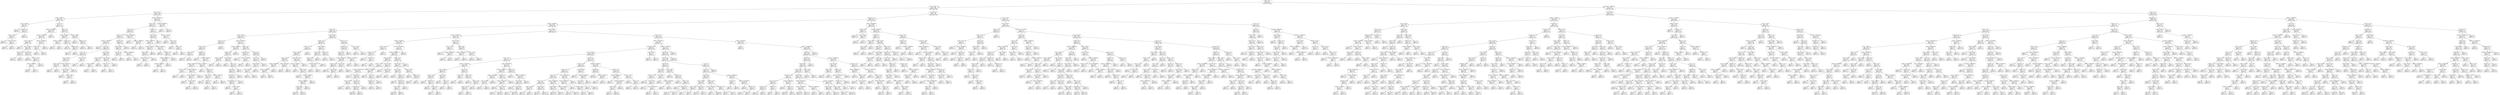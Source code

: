 digraph Tree {
node [shape=box] ;
0 [label="Drama <= 0.5\ngini = 0.491\nsamples = 4587\nvalue = [1985, 2602]"] ;
1 [label="annee <= 1984.5\ngini = 0.489\nsamples = 2318\nvalue = [1330, 988]"] ;
0 -> 1 [labeldistance=2.5, labelangle=45, headlabel="True"] ;
2 [label="annee <= 1976.5\ngini = 0.328\nsamples = 319\nvalue = [66, 253]"] ;
1 -> 2 ;
3 [label="budget <= 95000.0\ngini = 0.169\nsamples = 183\nvalue = [17, 166]"] ;
2 -> 3 ;
4 [label="annee <= 1958.5\ngini = 0.497\nsamples = 13\nvalue = [6, 7]"] ;
3 -> 4 ;
5 [label="gini = 0.0\nsamples = 5\nvalue = [0, 5]"] ;
4 -> 5 ;
6 [label="Thriller <= 0.5\ngini = 0.375\nsamples = 8\nvalue = [6, 2]"] ;
4 -> 6 ;
7 [label="annee <= 1973.0\ngini = 0.245\nsamples = 7\nvalue = [6, 1]"] ;
6 -> 7 ;
8 [label="gini = 0.0\nsamples = 5\nvalue = [5, 0]"] ;
7 -> 8 ;
9 [label="budget <= 71766.0\ngini = 0.5\nsamples = 2\nvalue = [1, 1]"] ;
7 -> 9 ;
10 [label="gini = 0.0\nsamples = 1\nvalue = [1, 0]"] ;
9 -> 10 ;
11 [label="gini = 0.0\nsamples = 1\nvalue = [0, 1]"] ;
9 -> 11 ;
12 [label="gini = 0.0\nsamples = 1\nvalue = [0, 1]"] ;
6 -> 12 ;
13 [label="Sci-Fi <= 0.5\ngini = 0.121\nsamples = 170\nvalue = [11, 159]"] ;
3 -> 13 ;
14 [label="budget <= 22000000.0\ngini = 0.054\nsamples = 145\nvalue = [4, 141]"] ;
13 -> 14 ;
15 [label="budget <= 11000000.0\ngini = 0.041\nsamples = 144\nvalue = [3, 141]"] ;
14 -> 15 ;
16 [label="annee <= 1965.5\ngini = 0.029\nsamples = 137\nvalue = [2, 135]"] ;
15 -> 16 ;
17 [label="gini = 0.0\nsamples = 77\nvalue = [0, 77]"] ;
16 -> 17 ;
18 [label="annee <= 1966.5\ngini = 0.064\nsamples = 60\nvalue = [2, 58]"] ;
16 -> 18 ;
19 [label="Family <= 0.5\ngini = 0.375\nsamples = 4\nvalue = [1, 3]"] ;
18 -> 19 ;
20 [label="gini = 0.0\nsamples = 3\nvalue = [0, 3]"] ;
19 -> 20 ;
21 [label="gini = 0.0\nsamples = 1\nvalue = [1, 0]"] ;
19 -> 21 ;
22 [label="Duree <= 123.5\ngini = 0.035\nsamples = 56\nvalue = [1, 55]"] ;
18 -> 22 ;
23 [label="gini = 0.0\nsamples = 45\nvalue = [0, 45]"] ;
22 -> 23 ;
24 [label="Duree <= 127.0\ngini = 0.165\nsamples = 11\nvalue = [1, 10]"] ;
22 -> 24 ;
25 [label="budget <= 2500000.0\ngini = 0.5\nsamples = 2\nvalue = [1, 1]"] ;
24 -> 25 ;
26 [label="gini = 0.0\nsamples = 1\nvalue = [0, 1]"] ;
25 -> 26 ;
27 [label="gini = 0.0\nsamples = 1\nvalue = [1, 0]"] ;
25 -> 27 ;
28 [label="gini = 0.0\nsamples = 9\nvalue = [0, 9]"] ;
24 -> 28 ;
29 [label="budget <= 12500000.0\ngini = 0.245\nsamples = 7\nvalue = [1, 6]"] ;
15 -> 29 ;
30 [label="Adventure <= 0.5\ngini = 0.5\nsamples = 2\nvalue = [1, 1]"] ;
29 -> 30 ;
31 [label="gini = 0.0\nsamples = 1\nvalue = [1, 0]"] ;
30 -> 31 ;
32 [label="gini = 0.0\nsamples = 1\nvalue = [0, 1]"] ;
30 -> 32 ;
33 [label="gini = 0.0\nsamples = 5\nvalue = [0, 5]"] ;
29 -> 33 ;
34 [label="gini = 0.0\nsamples = 1\nvalue = [1, 0]"] ;
14 -> 34 ;
35 [label="Action <= 0.5\ngini = 0.403\nsamples = 25\nvalue = [7, 18]"] ;
13 -> 35 ;
36 [label="budget <= 265500.0\ngini = 0.208\nsamples = 17\nvalue = [2, 15]"] ;
35 -> 36 ;
37 [label="budget <= 191600.0\ngini = 0.5\nsamples = 2\nvalue = [1, 1]"] ;
36 -> 37 ;
38 [label="gini = 0.0\nsamples = 1\nvalue = [0, 1]"] ;
37 -> 38 ;
39 [label="gini = 0.0\nsamples = 1\nvalue = [1, 0]"] ;
37 -> 39 ;
40 [label="Comedy <= 0.5\ngini = 0.124\nsamples = 15\nvalue = [1, 14]"] ;
36 -> 40 ;
41 [label="gini = 0.0\nsamples = 12\nvalue = [0, 12]"] ;
40 -> 41 ;
42 [label="Fantasy <= 0.5\ngini = 0.444\nsamples = 3\nvalue = [1, 2]"] ;
40 -> 42 ;
43 [label="gini = 0.0\nsamples = 2\nvalue = [0, 2]"] ;
42 -> 43 ;
44 [label="gini = 0.0\nsamples = 1\nvalue = [1, 0]"] ;
42 -> 44 ;
45 [label="annee <= 1963.0\ngini = 0.469\nsamples = 8\nvalue = [5, 3]"] ;
35 -> 45 ;
46 [label="gini = 0.0\nsamples = 2\nvalue = [0, 2]"] ;
45 -> 46 ;
47 [label="Romance <= 0.5\ngini = 0.278\nsamples = 6\nvalue = [5, 1]"] ;
45 -> 47 ;
48 [label="gini = 0.0\nsamples = 5\nvalue = [5, 0]"] ;
47 -> 48 ;
49 [label="gini = 0.0\nsamples = 1\nvalue = [0, 1]"] ;
47 -> 49 ;
50 [label="budget <= 33250000.0\ngini = 0.461\nsamples = 136\nvalue = [49, 87]"] ;
2 -> 50 ;
51 [label="Horror <= 0.5\ngini = 0.443\nsamples = 127\nvalue = [42, 85]"] ;
50 -> 51 ;
52 [label="Sci-Fi <= 0.5\ngini = 0.362\nsamples = 80\nvalue = [19, 61]"] ;
51 -> 52 ;
53 [label="Fantasy <= 0.5\ngini = 0.419\nsamples = 57\nvalue = [17, 40]"] ;
52 -> 53 ;
54 [label="budget <= 1390000.0\ngini = 0.351\nsamples = 44\nvalue = [10, 34]"] ;
53 -> 54 ;
55 [label="gini = 0.0\nsamples = 2\nvalue = [2, 0]"] ;
54 -> 55 ;
56 [label="Action <= 0.5\ngini = 0.308\nsamples = 42\nvalue = [8, 34]"] ;
54 -> 56 ;
57 [label="War <= 0.5\ngini = 0.191\nsamples = 28\nvalue = [3, 25]"] ;
56 -> 57 ;
58 [label="Duree <= 86.5\ngini = 0.142\nsamples = 26\nvalue = [2, 24]"] ;
57 -> 58 ;
59 [label="Duree <= 84.5\ngini = 0.444\nsamples = 3\nvalue = [1, 2]"] ;
58 -> 59 ;
60 [label="gini = 0.0\nsamples = 2\nvalue = [0, 2]"] ;
59 -> 60 ;
61 [label="gini = 0.0\nsamples = 1\nvalue = [1, 0]"] ;
59 -> 61 ;
62 [label="budget <= 4250000.0\ngini = 0.083\nsamples = 23\nvalue = [1, 22]"] ;
58 -> 62 ;
63 [label="annee <= 1980.5\ngini = 0.198\nsamples = 9\nvalue = [1, 8]"] ;
62 -> 63 ;
64 [label="gini = 0.0\nsamples = 5\nvalue = [0, 5]"] ;
63 -> 64 ;
65 [label="annee <= 1982.0\ngini = 0.375\nsamples = 4\nvalue = [1, 3]"] ;
63 -> 65 ;
66 [label="gini = 0.0\nsamples = 1\nvalue = [1, 0]"] ;
65 -> 66 ;
67 [label="gini = 0.0\nsamples = 3\nvalue = [0, 3]"] ;
65 -> 67 ;
68 [label="gini = 0.0\nsamples = 14\nvalue = [0, 14]"] ;
62 -> 68 ;
69 [label="annee <= 1980.5\ngini = 0.5\nsamples = 2\nvalue = [1, 1]"] ;
57 -> 69 ;
70 [label="gini = 0.0\nsamples = 1\nvalue = [1, 0]"] ;
69 -> 70 ;
71 [label="gini = 0.0\nsamples = 1\nvalue = [0, 1]"] ;
69 -> 71 ;
72 [label="Duree <= 102.0\ngini = 0.459\nsamples = 14\nvalue = [5, 9]"] ;
56 -> 72 ;
73 [label="Duree <= 94.0\ngini = 0.32\nsamples = 5\nvalue = [4, 1]"] ;
72 -> 73 ;
74 [label="annee <= 1983.0\ngini = 0.5\nsamples = 2\nvalue = [1, 1]"] ;
73 -> 74 ;
75 [label="gini = 0.0\nsamples = 1\nvalue = [0, 1]"] ;
74 -> 75 ;
76 [label="gini = 0.0\nsamples = 1\nvalue = [1, 0]"] ;
74 -> 76 ;
77 [label="gini = 0.0\nsamples = 3\nvalue = [3, 0]"] ;
73 -> 77 ;
78 [label="annee <= 1979.0\ngini = 0.198\nsamples = 9\nvalue = [1, 8]"] ;
72 -> 78 ;
79 [label="annee <= 1977.5\ngini = 0.5\nsamples = 2\nvalue = [1, 1]"] ;
78 -> 79 ;
80 [label="gini = 0.0\nsamples = 1\nvalue = [0, 1]"] ;
79 -> 80 ;
81 [label="gini = 0.0\nsamples = 1\nvalue = [1, 0]"] ;
79 -> 81 ;
82 [label="gini = 0.0\nsamples = 7\nvalue = [0, 7]"] ;
78 -> 82 ;
83 [label="Musical <= 0.5\ngini = 0.497\nsamples = 13\nvalue = [7, 6]"] ;
53 -> 83 ;
84 [label="annee <= 1982.5\ngini = 0.48\nsamples = 10\nvalue = [4, 6]"] ;
83 -> 84 ;
85 [label="Duree <= 130.5\ngini = 0.278\nsamples = 6\nvalue = [1, 5]"] ;
84 -> 85 ;
86 [label="gini = 0.0\nsamples = 5\nvalue = [0, 5]"] ;
85 -> 86 ;
87 [label="gini = 0.0\nsamples = 1\nvalue = [1, 0]"] ;
85 -> 87 ;
88 [label="budget <= 29500000.0\ngini = 0.375\nsamples = 4\nvalue = [3, 1]"] ;
84 -> 88 ;
89 [label="gini = 0.0\nsamples = 3\nvalue = [3, 0]"] ;
88 -> 89 ;
90 [label="gini = 0.0\nsamples = 1\nvalue = [0, 1]"] ;
88 -> 90 ;
91 [label="gini = 0.0\nsamples = 3\nvalue = [3, 0]"] ;
83 -> 91 ;
92 [label="budget <= 19000000.0\ngini = 0.159\nsamples = 23\nvalue = [2, 21]"] ;
52 -> 92 ;
93 [label="gini = 0.0\nsamples = 17\nvalue = [0, 17]"] ;
92 -> 93 ;
94 [label="budget <= 24500000.0\ngini = 0.444\nsamples = 6\nvalue = [2, 4]"] ;
92 -> 94 ;
95 [label="gini = 0.0\nsamples = 2\nvalue = [2, 0]"] ;
94 -> 95 ;
96 [label="gini = 0.0\nsamples = 4\nvalue = [0, 4]"] ;
94 -> 96 ;
97 [label="Thriller <= 0.5\ngini = 0.5\nsamples = 47\nvalue = [23, 24]"] ;
51 -> 97 ;
98 [label="Duree <= 108.0\ngini = 0.482\nsamples = 37\nvalue = [15, 22]"] ;
97 -> 98 ;
99 [label="budget <= 900000.0\ngini = 0.5\nsamples = 30\nvalue = [15, 15]"] ;
98 -> 99 ;
100 [label="budget <= 437500.0\ngini = 0.444\nsamples = 15\nvalue = [10, 5]"] ;
99 -> 100 ;
101 [label="Duree <= 87.0\ngini = 0.494\nsamples = 9\nvalue = [4, 5]"] ;
100 -> 101 ;
102 [label="budget <= 375000.0\ngini = 0.32\nsamples = 5\nvalue = [4, 1]"] ;
101 -> 102 ;
103 [label="gini = 0.0\nsamples = 4\nvalue = [4, 0]"] ;
102 -> 103 ;
104 [label="gini = 0.0\nsamples = 1\nvalue = [0, 1]"] ;
102 -> 104 ;
105 [label="gini = 0.0\nsamples = 4\nvalue = [0, 4]"] ;
101 -> 105 ;
106 [label="gini = 0.0\nsamples = 6\nvalue = [6, 0]"] ;
100 -> 106 ;
107 [label="budget <= 2250000.0\ngini = 0.444\nsamples = 15\nvalue = [5, 10]"] ;
99 -> 107 ;
108 [label="gini = 0.0\nsamples = 5\nvalue = [0, 5]"] ;
107 -> 108 ;
109 [label="Comedy <= 0.5\ngini = 0.5\nsamples = 10\nvalue = [5, 5]"] ;
107 -> 109 ;
110 [label="budget <= 6440000.0\ngini = 0.469\nsamples = 8\nvalue = [5, 3]"] ;
109 -> 110 ;
111 [label="budget <= 2890000.0\ngini = 0.48\nsamples = 5\nvalue = [2, 3]"] ;
110 -> 111 ;
112 [label="gini = 0.0\nsamples = 2\nvalue = [2, 0]"] ;
111 -> 112 ;
113 [label="gini = 0.0\nsamples = 3\nvalue = [0, 3]"] ;
111 -> 113 ;
114 [label="gini = 0.0\nsamples = 3\nvalue = [3, 0]"] ;
110 -> 114 ;
115 [label="gini = 0.0\nsamples = 2\nvalue = [0, 2]"] ;
109 -> 115 ;
116 [label="gini = 0.0\nsamples = 7\nvalue = [0, 7]"] ;
98 -> 116 ;
117 [label="budget <= 775000.0\ngini = 0.32\nsamples = 10\nvalue = [8, 2]"] ;
97 -> 117 ;
118 [label="gini = 0.0\nsamples = 1\nvalue = [0, 1]"] ;
117 -> 118 ;
119 [label="Sci-Fi <= 0.5\ngini = 0.198\nsamples = 9\nvalue = [8, 1]"] ;
117 -> 119 ;
120 [label="gini = 0.0\nsamples = 7\nvalue = [7, 0]"] ;
119 -> 120 ;
121 [label="Action <= 0.5\ngini = 0.5\nsamples = 2\nvalue = [1, 1]"] ;
119 -> 121 ;
122 [label="gini = 0.0\nsamples = 1\nvalue = [0, 1]"] ;
121 -> 122 ;
123 [label="gini = 0.0\nsamples = 1\nvalue = [1, 0]"] ;
121 -> 123 ;
124 [label="budget <= 39500000.0\ngini = 0.346\nsamples = 9\nvalue = [7, 2]"] ;
50 -> 124 ;
125 [label="gini = 0.0\nsamples = 7\nvalue = [7, 0]"] ;
124 -> 125 ;
126 [label="gini = 0.0\nsamples = 2\nvalue = [0, 2]"] ;
124 -> 126 ;
127 [label="Duree <= 110.5\ngini = 0.465\nsamples = 1999\nvalue = [1264, 735]"] ;
1 -> 127 ;
128 [label="Animation <= 0.5\ngini = 0.418\nsamples = 1487\nvalue = [1045, 442]"] ;
127 -> 128 ;
129 [label="budget <= 6160000.0\ngini = 0.384\nsamples = 1335\nvalue = [989, 346]"] ;
128 -> 129 ;
130 [label="Horror <= 0.5\ngini = 0.494\nsamples = 222\nvalue = [123, 99]"] ;
129 -> 130 ;
131 [label="annee <= 2003.5\ngini = 0.478\nsamples = 104\nvalue = [41, 63]"] ;
130 -> 131 ;
132 [label="Sport <= 0.5\ngini = 0.343\nsamples = 41\nvalue = [9, 32]"] ;
131 -> 132 ;
133 [label="Duree <= 86.5\ngini = 0.32\nsamples = 40\nvalue = [8, 32]"] ;
132 -> 133 ;
134 [label="Action <= 0.5\ngini = 0.48\nsamples = 5\nvalue = [2, 3]"] ;
133 -> 134 ;
135 [label="gini = 0.0\nsamples = 3\nvalue = [0, 3]"] ;
134 -> 135 ;
136 [label="gini = 0.0\nsamples = 2\nvalue = [2, 0]"] ;
134 -> 136 ;
137 [label="Comedy <= 0.5\ngini = 0.284\nsamples = 35\nvalue = [6, 29]"] ;
133 -> 137 ;
138 [label="gini = 0.0\nsamples = 7\nvalue = [0, 7]"] ;
137 -> 138 ;
139 [label="budget <= 3433000.0\ngini = 0.337\nsamples = 28\nvalue = [6, 22]"] ;
137 -> 139 ;
140 [label="budget <= 450000.0\ngini = 0.231\nsamples = 15\nvalue = [2, 13]"] ;
139 -> 140 ;
141 [label="Duree <= 100.5\ngini = 0.5\nsamples = 2\nvalue = [1, 1]"] ;
140 -> 141 ;
142 [label="gini = 0.0\nsamples = 1\nvalue = [1, 0]"] ;
141 -> 142 ;
143 [label="gini = 0.0\nsamples = 1\nvalue = [0, 1]"] ;
141 -> 143 ;
144 [label="budget <= 1100000.0\ngini = 0.142\nsamples = 13\nvalue = [1, 12]"] ;
140 -> 144 ;
145 [label="budget <= 950000.0\ngini = 0.32\nsamples = 5\nvalue = [1, 4]"] ;
144 -> 145 ;
146 [label="gini = 0.0\nsamples = 3\nvalue = [0, 3]"] ;
145 -> 146 ;
147 [label="annee <= 1999.5\ngini = 0.5\nsamples = 2\nvalue = [1, 1]"] ;
145 -> 147 ;
148 [label="gini = 0.0\nsamples = 1\nvalue = [1, 0]"] ;
147 -> 148 ;
149 [label="gini = 0.0\nsamples = 1\nvalue = [0, 1]"] ;
147 -> 149 ;
150 [label="gini = 0.0\nsamples = 8\nvalue = [0, 8]"] ;
144 -> 150 ;
151 [label="budget <= 3750000.0\ngini = 0.426\nsamples = 13\nvalue = [4, 9]"] ;
139 -> 151 ;
152 [label="gini = 0.0\nsamples = 1\nvalue = [1, 0]"] ;
151 -> 152 ;
153 [label="Romance <= 0.5\ngini = 0.375\nsamples = 12\nvalue = [3, 9]"] ;
151 -> 153 ;
154 [label="Duree <= 104.0\ngini = 0.219\nsamples = 8\nvalue = [1, 7]"] ;
153 -> 154 ;
155 [label="gini = 0.0\nsamples = 6\nvalue = [0, 6]"] ;
154 -> 155 ;
156 [label="Crime <= 0.5\ngini = 0.5\nsamples = 2\nvalue = [1, 1]"] ;
154 -> 156 ;
157 [label="gini = 0.0\nsamples = 1\nvalue = [1, 0]"] ;
156 -> 157 ;
158 [label="gini = 0.0\nsamples = 1\nvalue = [0, 1]"] ;
156 -> 158 ;
159 [label="budget <= 5500000.0\ngini = 0.5\nsamples = 4\nvalue = [2, 2]"] ;
153 -> 159 ;
160 [label="gini = 0.0\nsamples = 2\nvalue = [0, 2]"] ;
159 -> 160 ;
161 [label="gini = 0.0\nsamples = 2\nvalue = [2, 0]"] ;
159 -> 161 ;
162 [label="gini = 0.0\nsamples = 1\nvalue = [1, 0]"] ;
132 -> 162 ;
163 [label="budget <= 2950000.0\ngini = 0.5\nsamples = 63\nvalue = [32, 31]"] ;
131 -> 163 ;
164 [label="budget <= 2250000.0\ngini = 0.436\nsamples = 28\nvalue = [9, 19]"] ;
163 -> 164 ;
165 [label="Comedy <= 0.5\ngini = 0.476\nsamples = 23\nvalue = [9, 14]"] ;
164 -> 165 ;
166 [label="annee <= 2005.0\ngini = 0.198\nsamples = 9\nvalue = [1, 8]"] ;
165 -> 166 ;
167 [label="gini = 0.0\nsamples = 1\nvalue = [1, 0]"] ;
166 -> 167 ;
168 [label="gini = 0.0\nsamples = 8\nvalue = [0, 8]"] ;
166 -> 168 ;
169 [label="annee <= 2006.0\ngini = 0.49\nsamples = 14\nvalue = [8, 6]"] ;
165 -> 169 ;
170 [label="gini = 0.0\nsamples = 2\nvalue = [0, 2]"] ;
169 -> 170 ;
171 [label="Crime <= 0.5\ngini = 0.444\nsamples = 12\nvalue = [8, 4]"] ;
169 -> 171 ;
172 [label="Sci-Fi <= 0.5\ngini = 0.397\nsamples = 11\nvalue = [8, 3]"] ;
171 -> 172 ;
173 [label="Duree <= 105.0\ngini = 0.32\nsamples = 10\nvalue = [8, 2]"] ;
172 -> 173 ;
174 [label="Documentary <= 0.5\ngini = 0.198\nsamples = 9\nvalue = [8, 1]"] ;
173 -> 174 ;
175 [label="gini = 0.0\nsamples = 7\nvalue = [7, 0]"] ;
174 -> 175 ;
176 [label="annee <= 2009.0\ngini = 0.5\nsamples = 2\nvalue = [1, 1]"] ;
174 -> 176 ;
177 [label="gini = 0.0\nsamples = 1\nvalue = [1, 0]"] ;
176 -> 177 ;
178 [label="gini = 0.0\nsamples = 1\nvalue = [0, 1]"] ;
176 -> 178 ;
179 [label="gini = 0.0\nsamples = 1\nvalue = [0, 1]"] ;
173 -> 179 ;
180 [label="gini = 0.0\nsamples = 1\nvalue = [0, 1]"] ;
172 -> 180 ;
181 [label="gini = 0.0\nsamples = 1\nvalue = [0, 1]"] ;
171 -> 181 ;
182 [label="gini = 0.0\nsamples = 5\nvalue = [0, 5]"] ;
164 -> 182 ;
183 [label="Duree <= 93.5\ngini = 0.451\nsamples = 35\nvalue = [23, 12]"] ;
163 -> 183 ;
184 [label="Adventure <= 0.5\ngini = 0.124\nsamples = 15\nvalue = [14, 1]"] ;
183 -> 184 ;
185 [label="gini = 0.0\nsamples = 13\nvalue = [13, 0]"] ;
184 -> 185 ;
186 [label="budget <= 4750000.0\ngini = 0.5\nsamples = 2\nvalue = [1, 1]"] ;
184 -> 186 ;
187 [label="gini = 0.0\nsamples = 1\nvalue = [1, 0]"] ;
186 -> 187 ;
188 [label="gini = 0.0\nsamples = 1\nvalue = [0, 1]"] ;
186 -> 188 ;
189 [label="Action <= 0.5\ngini = 0.495\nsamples = 20\nvalue = [9, 11]"] ;
183 -> 189 ;
190 [label="Sci-Fi <= 0.5\ngini = 0.391\nsamples = 15\nvalue = [4, 11]"] ;
189 -> 190 ;
191 [label="annee <= 2009.5\ngini = 0.26\nsamples = 13\nvalue = [2, 11]"] ;
190 -> 191 ;
192 [label="annee <= 2006.5\ngini = 0.48\nsamples = 5\nvalue = [2, 3]"] ;
191 -> 192 ;
193 [label="gini = 0.0\nsamples = 3\nvalue = [0, 3]"] ;
192 -> 193 ;
194 [label="gini = 0.0\nsamples = 2\nvalue = [2, 0]"] ;
192 -> 194 ;
195 [label="gini = 0.0\nsamples = 8\nvalue = [0, 8]"] ;
191 -> 195 ;
196 [label="gini = 0.0\nsamples = 2\nvalue = [2, 0]"] ;
190 -> 196 ;
197 [label="gini = 0.0\nsamples = 5\nvalue = [5, 0]"] ;
189 -> 197 ;
198 [label="annee <= 2008.5\ngini = 0.424\nsamples = 118\nvalue = [82, 36]"] ;
130 -> 198 ;
199 [label="Thriller <= 0.5\ngini = 0.486\nsamples = 72\nvalue = [42, 30]"] ;
198 -> 199 ;
200 [label="Duree <= 101.5\ngini = 0.5\nsamples = 49\nvalue = [24, 25]"] ;
199 -> 200 ;
201 [label="annee <= 1987.5\ngini = 0.485\nsamples = 41\nvalue = [24, 17]"] ;
200 -> 201 ;
202 [label="Duree <= 88.5\ngini = 0.444\nsamples = 12\nvalue = [4, 8]"] ;
201 -> 202 ;
203 [label="budget <= 2850000.0\ngini = 0.219\nsamples = 8\nvalue = [1, 7]"] ;
202 -> 203 ;
204 [label="budget <= 2000000.0\ngini = 0.444\nsamples = 3\nvalue = [1, 2]"] ;
203 -> 204 ;
205 [label="gini = 0.0\nsamples = 2\nvalue = [0, 2]"] ;
204 -> 205 ;
206 [label="gini = 0.0\nsamples = 1\nvalue = [1, 0]"] ;
204 -> 206 ;
207 [label="gini = 0.0\nsamples = 5\nvalue = [0, 5]"] ;
203 -> 207 ;
208 [label="budget <= 1574000.0\ngini = 0.375\nsamples = 4\nvalue = [3, 1]"] ;
202 -> 208 ;
209 [label="gini = 0.0\nsamples = 1\nvalue = [0, 1]"] ;
208 -> 209 ;
210 [label="gini = 0.0\nsamples = 3\nvalue = [3, 0]"] ;
208 -> 210 ;
211 [label="budget <= 5177500.0\ngini = 0.428\nsamples = 29\nvalue = [20, 9]"] ;
201 -> 211 ;
212 [label="budget <= 1100000.0\ngini = 0.384\nsamples = 27\nvalue = [20, 7]"] ;
211 -> 212 ;
213 [label="gini = 0.0\nsamples = 7\nvalue = [7, 0]"] ;
212 -> 213 ;
214 [label="Duree <= 88.5\ngini = 0.455\nsamples = 20\nvalue = [13, 7]"] ;
212 -> 214 ;
215 [label="gini = 0.0\nsamples = 4\nvalue = [4, 0]"] ;
214 -> 215 ;
216 [label="budget <= 4400000.0\ngini = 0.492\nsamples = 16\nvalue = [9, 7]"] ;
214 -> 216 ;
217 [label="budget <= 2243000.0\ngini = 0.486\nsamples = 12\nvalue = [5, 7]"] ;
216 -> 217 ;
218 [label="Comedy <= 0.5\ngini = 0.469\nsamples = 8\nvalue = [5, 3]"] ;
217 -> 218 ;
219 [label="gini = 0.48\nsamples = 5\nvalue = [2, 3]"] ;
218 -> 219 ;
220 [label="gini = 0.0\nsamples = 3\nvalue = [3, 0]"] ;
218 -> 220 ;
221 [label="gini = 0.0\nsamples = 4\nvalue = [0, 4]"] ;
217 -> 221 ;
222 [label="gini = 0.0\nsamples = 4\nvalue = [4, 0]"] ;
216 -> 222 ;
223 [label="gini = 0.0\nsamples = 2\nvalue = [0, 2]"] ;
211 -> 223 ;
224 [label="gini = 0.0\nsamples = 8\nvalue = [0, 8]"] ;
200 -> 224 ;
225 [label="annee <= 2006.5\ngini = 0.34\nsamples = 23\nvalue = [18, 5]"] ;
199 -> 225 ;
226 [label="Crime <= 0.5\ngini = 0.198\nsamples = 18\nvalue = [16, 2]"] ;
225 -> 226 ;
227 [label="Duree <= 86.5\ngini = 0.111\nsamples = 17\nvalue = [16, 1]"] ;
226 -> 227 ;
228 [label="budget <= 3850000.0\ngini = 0.32\nsamples = 5\nvalue = [4, 1]"] ;
227 -> 228 ;
229 [label="gini = 0.0\nsamples = 4\nvalue = [4, 0]"] ;
228 -> 229 ;
230 [label="gini = 0.0\nsamples = 1\nvalue = [0, 1]"] ;
228 -> 230 ;
231 [label="gini = 0.0\nsamples = 12\nvalue = [12, 0]"] ;
227 -> 231 ;
232 [label="gini = 0.0\nsamples = 1\nvalue = [0, 1]"] ;
226 -> 232 ;
233 [label="Duree <= 97.5\ngini = 0.48\nsamples = 5\nvalue = [2, 3]"] ;
225 -> 233 ;
234 [label="gini = 0.0\nsamples = 3\nvalue = [0, 3]"] ;
233 -> 234 ;
235 [label="gini = 0.0\nsamples = 2\nvalue = [2, 0]"] ;
233 -> 235 ;
236 [label="Duree <= 105.5\ngini = 0.227\nsamples = 46\nvalue = [40, 6]"] ;
198 -> 236 ;
237 [label="Adventure <= 0.5\ngini = 0.169\nsamples = 43\nvalue = [39, 4]"] ;
236 -> 237 ;
238 [label="Action <= 0.5\ngini = 0.133\nsamples = 42\nvalue = [39, 3]"] ;
237 -> 238 ;
239 [label="budget <= 5300000.0\ngini = 0.095\nsamples = 40\nvalue = [38, 2]"] ;
238 -> 239 ;
240 [label="Mystery <= 0.5\ngini = 0.054\nsamples = 36\nvalue = [35, 1]"] ;
239 -> 240 ;
241 [label="gini = 0.0\nsamples = 30\nvalue = [30, 0]"] ;
240 -> 241 ;
242 [label="Duree <= 96.0\ngini = 0.278\nsamples = 6\nvalue = [5, 1]"] ;
240 -> 242 ;
243 [label="gini = 0.0\nsamples = 5\nvalue = [5, 0]"] ;
242 -> 243 ;
244 [label="gini = 0.0\nsamples = 1\nvalue = [0, 1]"] ;
242 -> 244 ;
245 [label="Duree <= 87.0\ngini = 0.375\nsamples = 4\nvalue = [3, 1]"] ;
239 -> 245 ;
246 [label="gini = 0.0\nsamples = 1\nvalue = [0, 1]"] ;
245 -> 246 ;
247 [label="gini = 0.0\nsamples = 3\nvalue = [3, 0]"] ;
245 -> 247 ;
248 [label="budget <= 4275000.0\ngini = 0.5\nsamples = 2\nvalue = [1, 1]"] ;
238 -> 248 ;
249 [label="gini = 0.0\nsamples = 1\nvalue = [1, 0]"] ;
248 -> 249 ;
250 [label="gini = 0.0\nsamples = 1\nvalue = [0, 1]"] ;
248 -> 250 ;
251 [label="gini = 0.0\nsamples = 1\nvalue = [0, 1]"] ;
237 -> 251 ;
252 [label="annee <= 2011.5\ngini = 0.444\nsamples = 3\nvalue = [1, 2]"] ;
236 -> 252 ;
253 [label="gini = 0.0\nsamples = 1\nvalue = [1, 0]"] ;
252 -> 253 ;
254 [label="gini = 0.0\nsamples = 2\nvalue = [0, 2]"] ;
252 -> 254 ;
255 [label="annee <= 1991.5\ngini = 0.345\nsamples = 1113\nvalue = [866, 247]"] ;
129 -> 255 ;
256 [label="budget <= 27400000.0\ngini = 0.478\nsamples = 124\nvalue = [75, 49]"] ;
255 -> 256 ;
257 [label="budget <= 8750000.0\ngini = 0.494\nsamples = 99\nvalue = [55, 44]"] ;
256 -> 257 ;
258 [label="Duree <= 107.0\ngini = 0.32\nsamples = 15\nvalue = [12, 3]"] ;
257 -> 258 ;
259 [label="Romance <= 0.5\ngini = 0.142\nsamples = 13\nvalue = [12, 1]"] ;
258 -> 259 ;
260 [label="gini = 0.0\nsamples = 11\nvalue = [11, 0]"] ;
259 -> 260 ;
261 [label="Fantasy <= 0.5\ngini = 0.5\nsamples = 2\nvalue = [1, 1]"] ;
259 -> 261 ;
262 [label="gini = 0.0\nsamples = 1\nvalue = [1, 0]"] ;
261 -> 262 ;
263 [label="gini = 0.0\nsamples = 1\nvalue = [0, 1]"] ;
261 -> 263 ;
264 [label="gini = 0.0\nsamples = 2\nvalue = [0, 2]"] ;
258 -> 264 ;
265 [label="budget <= 25500000.0\ngini = 0.5\nsamples = 84\nvalue = [43, 41]"] ;
257 -> 265 ;
266 [label="budget <= 16950000.0\ngini = 0.498\nsamples = 81\nvalue = [43, 38]"] ;
265 -> 266 ;
267 [label="Adventure <= 0.5\ngini = 0.494\nsamples = 47\nvalue = [21, 26]"] ;
266 -> 267 ;
268 [label="Duree <= 101.0\ngini = 0.5\nsamples = 37\nvalue = [19, 18]"] ;
267 -> 268 ;
269 [label="budget <= 10750000.0\ngini = 0.473\nsamples = 26\nvalue = [16, 10]"] ;
268 -> 269 ;
270 [label="gini = 0.0\nsamples = 7\nvalue = [7, 0]"] ;
269 -> 270 ;
271 [label="Comedy <= 0.5\ngini = 0.499\nsamples = 19\nvalue = [9, 10]"] ;
269 -> 271 ;
272 [label="annee <= 1987.5\ngini = 0.32\nsamples = 5\nvalue = [4, 1]"] ;
271 -> 272 ;
273 [label="gini = 0.0\nsamples = 1\nvalue = [0, 1]"] ;
272 -> 273 ;
274 [label="gini = 0.0\nsamples = 4\nvalue = [4, 0]"] ;
272 -> 274 ;
275 [label="Fantasy <= 0.5\ngini = 0.459\nsamples = 14\nvalue = [5, 9]"] ;
271 -> 275 ;
276 [label="Romance <= 0.5\ngini = 0.496\nsamples = 11\nvalue = [5, 6]"] ;
275 -> 276 ;
277 [label="gini = 0.444\nsamples = 9\nvalue = [3, 6]"] ;
276 -> 277 ;
278 [label="gini = 0.0\nsamples = 2\nvalue = [2, 0]"] ;
276 -> 278 ;
279 [label="gini = 0.0\nsamples = 3\nvalue = [0, 3]"] ;
275 -> 279 ;
280 [label="budget <= 13000000.0\ngini = 0.397\nsamples = 11\nvalue = [3, 8]"] ;
268 -> 280 ;
281 [label="gini = 0.0\nsamples = 5\nvalue = [0, 5]"] ;
280 -> 281 ;
282 [label="Sci-Fi <= 0.5\ngini = 0.5\nsamples = 6\nvalue = [3, 3]"] ;
280 -> 282 ;
283 [label="Family <= 0.5\ngini = 0.375\nsamples = 4\nvalue = [3, 1]"] ;
282 -> 283 ;
284 [label="gini = 0.0\nsamples = 3\nvalue = [3, 0]"] ;
283 -> 284 ;
285 [label="gini = 0.0\nsamples = 1\nvalue = [0, 1]"] ;
283 -> 285 ;
286 [label="gini = 0.0\nsamples = 2\nvalue = [0, 2]"] ;
282 -> 286 ;
287 [label="Duree <= 102.5\ngini = 0.32\nsamples = 10\nvalue = [2, 8]"] ;
267 -> 287 ;
288 [label="gini = 0.0\nsamples = 7\nvalue = [0, 7]"] ;
287 -> 288 ;
289 [label="Duree <= 109.0\ngini = 0.444\nsamples = 3\nvalue = [2, 1]"] ;
287 -> 289 ;
290 [label="gini = 0.0\nsamples = 2\nvalue = [2, 0]"] ;
289 -> 290 ;
291 [label="gini = 0.0\nsamples = 1\nvalue = [0, 1]"] ;
289 -> 291 ;
292 [label="Musical <= 0.5\ngini = 0.457\nsamples = 34\nvalue = [22, 12]"] ;
266 -> 292 ;
293 [label="Duree <= 106.5\ngini = 0.43\nsamples = 32\nvalue = [22, 10]"] ;
292 -> 293 ;
294 [label="Duree <= 86.5\ngini = 0.355\nsamples = 26\nvalue = [20, 6]"] ;
293 -> 294 ;
295 [label="gini = 0.0\nsamples = 1\nvalue = [0, 1]"] ;
294 -> 295 ;
296 [label="Comedy <= 0.5\ngini = 0.32\nsamples = 25\nvalue = [20, 5]"] ;
294 -> 296 ;
297 [label="gini = 0.0\nsamples = 7\nvalue = [7, 0]"] ;
296 -> 297 ;
298 [label="Thriller <= 0.5\ngini = 0.401\nsamples = 18\nvalue = [13, 5]"] ;
296 -> 298 ;
299 [label="Duree <= 100.5\ngini = 0.36\nsamples = 17\nvalue = [13, 4]"] ;
298 -> 299 ;
300 [label="gini = 0.48\nsamples = 10\nvalue = [6, 4]"] ;
299 -> 300 ;
301 [label="gini = 0.0\nsamples = 7\nvalue = [7, 0]"] ;
299 -> 301 ;
302 [label="gini = 0.0\nsamples = 1\nvalue = [0, 1]"] ;
298 -> 302 ;
303 [label="annee <= 1985.5\ngini = 0.444\nsamples = 6\nvalue = [2, 4]"] ;
293 -> 303 ;
304 [label="gini = 0.0\nsamples = 3\nvalue = [0, 3]"] ;
303 -> 304 ;
305 [label="Thriller <= 0.5\ngini = 0.444\nsamples = 3\nvalue = [2, 1]"] ;
303 -> 305 ;
306 [label="gini = 0.0\nsamples = 2\nvalue = [2, 0]"] ;
305 -> 306 ;
307 [label="gini = 0.0\nsamples = 1\nvalue = [0, 1]"] ;
305 -> 307 ;
308 [label="gini = 0.0\nsamples = 2\nvalue = [0, 2]"] ;
292 -> 308 ;
309 [label="gini = 0.0\nsamples = 3\nvalue = [0, 3]"] ;
265 -> 309 ;
310 [label="annee <= 1990.5\ngini = 0.32\nsamples = 25\nvalue = [20, 5]"] ;
256 -> 310 ;
311 [label="Duree <= 107.5\ngini = 0.117\nsamples = 16\nvalue = [15, 1]"] ;
310 -> 311 ;
312 [label="gini = 0.0\nsamples = 13\nvalue = [13, 0]"] ;
311 -> 312 ;
313 [label="budget <= 38500000.0\ngini = 0.444\nsamples = 3\nvalue = [2, 1]"] ;
311 -> 313 ;
314 [label="gini = 0.0\nsamples = 2\nvalue = [2, 0]"] ;
313 -> 314 ;
315 [label="gini = 0.0\nsamples = 1\nvalue = [0, 1]"] ;
313 -> 315 ;
316 [label="Duree <= 99.5\ngini = 0.494\nsamples = 9\nvalue = [5, 4]"] ;
310 -> 316 ;
317 [label="budget <= 39000000.0\ngini = 0.375\nsamples = 4\nvalue = [1, 3]"] ;
316 -> 317 ;
318 [label="gini = 0.0\nsamples = 3\nvalue = [0, 3]"] ;
317 -> 318 ;
319 [label="gini = 0.0\nsamples = 1\nvalue = [1, 0]"] ;
317 -> 319 ;
320 [label="Duree <= 109.5\ngini = 0.32\nsamples = 5\nvalue = [4, 1]"] ;
316 -> 320 ;
321 [label="gini = 0.0\nsamples = 4\nvalue = [4, 0]"] ;
320 -> 321 ;
322 [label="gini = 0.0\nsamples = 1\nvalue = [0, 1]"] ;
320 -> 322 ;
323 [label="Duree <= 101.5\ngini = 0.32\nsamples = 989\nvalue = [791, 198]"] ;
255 -> 323 ;
324 [label="budget <= 33950000.0\ngini = 0.28\nsamples = 702\nvalue = [584, 118]"] ;
323 -> 324 ;
325 [label="Documentary <= 0.5\ngini = 0.334\nsamples = 453\nvalue = [357, 96]"] ;
324 -> 325 ;
326 [label="annee <= 1999.5\ngini = 0.326\nsamples = 448\nvalue = [356, 92]"] ;
325 -> 326 ;
327 [label="Duree <= 91.5\ngini = 0.421\nsamples = 116\nvalue = [81, 35]"] ;
326 -> 327 ;
328 [label="budget <= 12500000.0\ngini = 0.268\nsamples = 44\nvalue = [37, 7]"] ;
327 -> 328 ;
329 [label="annee <= 1996.5\ngini = 0.444\nsamples = 15\nvalue = [10, 5]"] ;
328 -> 329 ;
330 [label="Duree <= 78.5\ngini = 0.298\nsamples = 11\nvalue = [9, 2]"] ;
329 -> 330 ;
331 [label="gini = 0.0\nsamples = 1\nvalue = [0, 1]"] ;
330 -> 331 ;
332 [label="Thriller <= 0.5\ngini = 0.18\nsamples = 10\nvalue = [9, 1]"] ;
330 -> 332 ;
333 [label="gini = 0.0\nsamples = 8\nvalue = [8, 0]"] ;
332 -> 333 ;
334 [label="Duree <= 86.5\ngini = 0.5\nsamples = 2\nvalue = [1, 1]"] ;
332 -> 334 ;
335 [label="gini = 0.0\nsamples = 1\nvalue = [1, 0]"] ;
334 -> 335 ;
336 [label="gini = 0.0\nsamples = 1\nvalue = [0, 1]"] ;
334 -> 336 ;
337 [label="Duree <= 86.5\ngini = 0.375\nsamples = 4\nvalue = [1, 3]"] ;
329 -> 337 ;
338 [label="gini = 0.0\nsamples = 2\nvalue = [0, 2]"] ;
337 -> 338 ;
339 [label="Crime <= 0.5\ngini = 0.5\nsamples = 2\nvalue = [1, 1]"] ;
337 -> 339 ;
340 [label="gini = 0.0\nsamples = 1\nvalue = [0, 1]"] ;
339 -> 340 ;
341 [label="gini = 0.0\nsamples = 1\nvalue = [1, 0]"] ;
339 -> 341 ;
342 [label="Duree <= 75.5\ngini = 0.128\nsamples = 29\nvalue = [27, 2]"] ;
328 -> 342 ;
343 [label="Duree <= 73.5\ngini = 0.5\nsamples = 2\nvalue = [1, 1]"] ;
342 -> 343 ;
344 [label="gini = 0.0\nsamples = 1\nvalue = [1, 0]"] ;
343 -> 344 ;
345 [label="gini = 0.0\nsamples = 1\nvalue = [0, 1]"] ;
343 -> 345 ;
346 [label="Duree <= 88.5\ngini = 0.071\nsamples = 27\nvalue = [26, 1]"] ;
342 -> 346 ;
347 [label="gini = 0.0\nsamples = 20\nvalue = [20, 0]"] ;
346 -> 347 ;
348 [label="Duree <= 89.5\ngini = 0.245\nsamples = 7\nvalue = [6, 1]"] ;
346 -> 348 ;
349 [label="Family <= 0.5\ngini = 0.444\nsamples = 3\nvalue = [2, 1]"] ;
348 -> 349 ;
350 [label="gini = 0.0\nsamples = 1\nvalue = [0, 1]"] ;
349 -> 350 ;
351 [label="gini = 0.0\nsamples = 2\nvalue = [2, 0]"] ;
349 -> 351 ;
352 [label="gini = 0.0\nsamples = 4\nvalue = [4, 0]"] ;
348 -> 352 ;
353 [label="budget <= 16500000.0\ngini = 0.475\nsamples = 72\nvalue = [44, 28]"] ;
327 -> 353 ;
354 [label="budget <= 10500000.0\ngini = 0.495\nsamples = 31\nvalue = [14, 17]"] ;
353 -> 354 ;
355 [label="budget <= 8250000.0\ngini = 0.397\nsamples = 11\nvalue = [8, 3]"] ;
354 -> 355 ;
356 [label="annee <= 1993.0\ngini = 0.48\nsamples = 5\nvalue = [2, 3]"] ;
355 -> 356 ;
357 [label="gini = 0.0\nsamples = 2\nvalue = [2, 0]"] ;
356 -> 357 ;
358 [label="gini = 0.0\nsamples = 3\nvalue = [0, 3]"] ;
356 -> 358 ;
359 [label="gini = 0.0\nsamples = 6\nvalue = [6, 0]"] ;
355 -> 359 ;
360 [label="Romance <= 0.5\ngini = 0.42\nsamples = 20\nvalue = [6, 14]"] ;
354 -> 360 ;
361 [label="budget <= 12500000.0\ngini = 0.48\nsamples = 15\nvalue = [6, 9]"] ;
360 -> 361 ;
362 [label="gini = 0.0\nsamples = 3\nvalue = [0, 3]"] ;
361 -> 362 ;
363 [label="annee <= 1994.5\ngini = 0.5\nsamples = 12\nvalue = [6, 6]"] ;
361 -> 363 ;
364 [label="gini = 0.0\nsamples = 3\nvalue = [0, 3]"] ;
363 -> 364 ;
365 [label="gini = 0.444\nsamples = 9\nvalue = [6, 3]"] ;
363 -> 365 ;
366 [label="gini = 0.0\nsamples = 5\nvalue = [0, 5]"] ;
360 -> 366 ;
367 [label="Comedy <= 0.5\ngini = 0.393\nsamples = 41\nvalue = [30, 11]"] ;
353 -> 367 ;
368 [label="gini = 0.0\nsamples = 12\nvalue = [12, 0]"] ;
367 -> 368 ;
369 [label="budget <= 32000000.0\ngini = 0.471\nsamples = 29\nvalue = [18, 11]"] ;
367 -> 369 ;
370 [label="Duree <= 93.5\ngini = 0.444\nsamples = 27\nvalue = [18, 9]"] ;
369 -> 370 ;
371 [label="gini = 0.0\nsamples = 6\nvalue = [6, 0]"] ;
370 -> 371 ;
372 [label="Duree <= 95.5\ngini = 0.49\nsamples = 21\nvalue = [12, 9]"] ;
370 -> 372 ;
373 [label="gini = 0.0\nsamples = 3\nvalue = [0, 3]"] ;
372 -> 373 ;
374 [label="gini = 0.444\nsamples = 18\nvalue = [12, 6]"] ;
372 -> 374 ;
375 [label="gini = 0.0\nsamples = 2\nvalue = [0, 2]"] ;
369 -> 375 ;
376 [label="Horror <= 0.5\ngini = 0.284\nsamples = 332\nvalue = [275, 57]"] ;
326 -> 376 ;
377 [label="Duree <= 100.5\ngini = 0.331\nsamples = 239\nvalue = [189, 50]"] ;
376 -> 377 ;
378 [label="Mystery <= 0.5\ngini = 0.317\nsamples = 228\nvalue = [183, 45]"] ;
377 -> 378 ;
379 [label="Crime <= 0.5\ngini = 0.299\nsamples = 213\nvalue = [174, 39]"] ;
378 -> 379 ;
380 [label="Duree <= 82.5\ngini = 0.26\nsamples = 163\nvalue = [138, 25]"] ;
379 -> 380 ;
381 [label="annee <= 2008.0\ngini = 0.463\nsamples = 11\nvalue = [7, 4]"] ;
380 -> 381 ;
382 [label="gini = 0.5\nsamples = 8\nvalue = [4, 4]"] ;
381 -> 382 ;
383 [label="gini = 0.0\nsamples = 3\nvalue = [3, 0]"] ;
381 -> 383 ;
384 [label="annee <= 2002.5\ngini = 0.238\nsamples = 152\nvalue = [131, 21]"] ;
380 -> 384 ;
385 [label="gini = 0.102\nsamples = 37\nvalue = [35, 2]"] ;
384 -> 385 ;
386 [label="gini = 0.276\nsamples = 115\nvalue = [96, 19]"] ;
384 -> 386 ;
387 [label="budget <= 24500000.0\ngini = 0.403\nsamples = 50\nvalue = [36, 14]"] ;
379 -> 387 ;
388 [label="annee <= 2006.5\ngini = 0.461\nsamples = 36\nvalue = [23, 13]"] ;
387 -> 388 ;
389 [label="gini = 0.499\nsamples = 19\nvalue = [10, 9]"] ;
388 -> 389 ;
390 [label="gini = 0.36\nsamples = 17\nvalue = [13, 4]"] ;
388 -> 390 ;
391 [label="budget <= 30503600.0\ngini = 0.133\nsamples = 14\nvalue = [13, 1]"] ;
387 -> 391 ;
392 [label="gini = 0.0\nsamples = 10\nvalue = [10, 0]"] ;
391 -> 392 ;
393 [label="gini = 0.375\nsamples = 4\nvalue = [3, 1]"] ;
391 -> 393 ;
394 [label="budget <= 26420000.0\ngini = 0.48\nsamples = 15\nvalue = [9, 6]"] ;
378 -> 394 ;
395 [label="budget <= 8050000.0\ngini = 0.375\nsamples = 12\nvalue = [9, 3]"] ;
394 -> 395 ;
396 [label="gini = 0.0\nsamples = 1\nvalue = [0, 1]"] ;
395 -> 396 ;
397 [label="Duree <= 96.5\ngini = 0.298\nsamples = 11\nvalue = [9, 2]"] ;
395 -> 397 ;
398 [label="gini = 0.0\nsamples = 6\nvalue = [6, 0]"] ;
397 -> 398 ;
399 [label="gini = 0.48\nsamples = 5\nvalue = [3, 2]"] ;
397 -> 399 ;
400 [label="gini = 0.0\nsamples = 3\nvalue = [0, 3]"] ;
394 -> 400 ;
401 [label="annee <= 2006.0\ngini = 0.496\nsamples = 11\nvalue = [6, 5]"] ;
377 -> 401 ;
402 [label="gini = 0.0\nsamples = 4\nvalue = [4, 0]"] ;
401 -> 402 ;
403 [label="budget <= 16780000.0\ngini = 0.408\nsamples = 7\nvalue = [2, 5]"] ;
401 -> 403 ;
404 [label="Action <= 0.5\ngini = 0.444\nsamples = 3\nvalue = [2, 1]"] ;
403 -> 404 ;
405 [label="gini = 0.0\nsamples = 1\nvalue = [0, 1]"] ;
404 -> 405 ;
406 [label="gini = 0.0\nsamples = 2\nvalue = [2, 0]"] ;
404 -> 406 ;
407 [label="gini = 0.0\nsamples = 4\nvalue = [0, 4]"] ;
403 -> 407 ;
408 [label="budget <= 21991000.0\ngini = 0.139\nsamples = 93\nvalue = [86, 7]"] ;
376 -> 408 ;
409 [label="Comedy <= 0.5\ngini = 0.029\nsamples = 69\nvalue = [68, 1]"] ;
408 -> 409 ;
410 [label="gini = 0.0\nsamples = 64\nvalue = [64, 0]"] ;
409 -> 410 ;
411 [label="budget <= 8825000.0\ngini = 0.32\nsamples = 5\nvalue = [4, 1]"] ;
409 -> 411 ;
412 [label="gini = 0.0\nsamples = 1\nvalue = [0, 1]"] ;
411 -> 412 ;
413 [label="gini = 0.0\nsamples = 4\nvalue = [4, 0]"] ;
411 -> 413 ;
414 [label="Thriller <= 0.5\ngini = 0.375\nsamples = 24\nvalue = [18, 6]"] ;
408 -> 414 ;
415 [label="budget <= 23800000.0\ngini = 0.496\nsamples = 11\nvalue = [6, 5]"] ;
414 -> 415 ;
416 [label="gini = 0.0\nsamples = 2\nvalue = [0, 2]"] ;
415 -> 416 ;
417 [label="budget <= 29000000.0\ngini = 0.444\nsamples = 9\nvalue = [6, 3]"] ;
415 -> 417 ;
418 [label="Duree <= 86.0\ngini = 0.245\nsamples = 7\nvalue = [6, 1]"] ;
417 -> 418 ;
419 [label="gini = 0.0\nsamples = 1\nvalue = [0, 1]"] ;
418 -> 419 ;
420 [label="gini = 0.0\nsamples = 6\nvalue = [6, 0]"] ;
418 -> 420 ;
421 [label="gini = 0.0\nsamples = 2\nvalue = [0, 2]"] ;
417 -> 421 ;
422 [label="annee <= 2011.5\ngini = 0.142\nsamples = 13\nvalue = [12, 1]"] ;
414 -> 422 ;
423 [label="gini = 0.0\nsamples = 11\nvalue = [11, 0]"] ;
422 -> 423 ;
424 [label="Sci-Fi <= 0.5\ngini = 0.5\nsamples = 2\nvalue = [1, 1]"] ;
422 -> 424 ;
425 [label="gini = 0.0\nsamples = 1\nvalue = [0, 1]"] ;
424 -> 425 ;
426 [label="gini = 0.0\nsamples = 1\nvalue = [1, 0]"] ;
424 -> 426 ;
427 [label="annee <= 2011.0\ngini = 0.32\nsamples = 5\nvalue = [1, 4]"] ;
325 -> 427 ;
428 [label="gini = 0.0\nsamples = 4\nvalue = [0, 4]"] ;
427 -> 428 ;
429 [label="gini = 0.0\nsamples = 1\nvalue = [1, 0]"] ;
427 -> 429 ;
430 [label="budget <= 177500000.0\ngini = 0.161\nsamples = 249\nvalue = [227, 22]"] ;
324 -> 430 ;
431 [label="Duree <= 99.5\ngini = 0.155\nsamples = 248\nvalue = [227, 21]"] ;
430 -> 431 ;
432 [label="Duree <= 94.5\ngini = 0.188\nsamples = 200\nvalue = [179, 21]"] ;
431 -> 432 ;
433 [label="Duree <= 86.5\ngini = 0.114\nsamples = 115\nvalue = [108, 7]"] ;
432 -> 433 ;
434 [label="Duree <= 85.5\ngini = 0.269\nsamples = 25\nvalue = [21, 4]"] ;
433 -> 434 ;
435 [label="Adventure <= 0.5\ngini = 0.1\nsamples = 19\nvalue = [18, 1]"] ;
434 -> 435 ;
436 [label="gini = 0.0\nsamples = 14\nvalue = [14, 0]"] ;
435 -> 436 ;
437 [label="Duree <= 84.5\ngini = 0.32\nsamples = 5\nvalue = [4, 1]"] ;
435 -> 437 ;
438 [label="gini = 0.0\nsamples = 3\nvalue = [3, 0]"] ;
437 -> 438 ;
439 [label="budget <= 83795000.0\ngini = 0.5\nsamples = 2\nvalue = [1, 1]"] ;
437 -> 439 ;
440 [label="gini = 0.0\nsamples = 1\nvalue = [0, 1]"] ;
439 -> 440 ;
441 [label="gini = 0.0\nsamples = 1\nvalue = [1, 0]"] ;
439 -> 441 ;
442 [label="annee <= 2001.5\ngini = 0.5\nsamples = 6\nvalue = [3, 3]"] ;
434 -> 442 ;
443 [label="gini = 0.0\nsamples = 2\nvalue = [0, 2]"] ;
442 -> 443 ;
444 [label="budget <= 42000000.0\ngini = 0.375\nsamples = 4\nvalue = [3, 1]"] ;
442 -> 444 ;
445 [label="gini = 0.0\nsamples = 1\nvalue = [0, 1]"] ;
444 -> 445 ;
446 [label="gini = 0.0\nsamples = 3\nvalue = [3, 0]"] ;
444 -> 446 ;
447 [label="annee <= 2008.5\ngini = 0.064\nsamples = 90\nvalue = [87, 3]"] ;
433 -> 447 ;
448 [label="gini = 0.0\nsamples = 64\nvalue = [64, 0]"] ;
447 -> 448 ;
449 [label="Thriller <= 0.5\ngini = 0.204\nsamples = 26\nvalue = [23, 3]"] ;
447 -> 449 ;
450 [label="gini = 0.0\nsamples = 13\nvalue = [13, 0]"] ;
449 -> 450 ;
451 [label="Action <= 0.5\ngini = 0.355\nsamples = 13\nvalue = [10, 3]"] ;
449 -> 451 ;
452 [label="gini = 0.0\nsamples = 1\nvalue = [0, 1]"] ;
451 -> 452 ;
453 [label="Adventure <= 0.5\ngini = 0.278\nsamples = 12\nvalue = [10, 2]"] ;
451 -> 453 ;
454 [label="gini = 0.165\nsamples = 11\nvalue = [10, 1]"] ;
453 -> 454 ;
455 [label="gini = 0.0\nsamples = 1\nvalue = [0, 1]"] ;
453 -> 455 ;
456 [label="War <= 0.5\ngini = 0.275\nsamples = 85\nvalue = [71, 14]"] ;
432 -> 456 ;
457 [label="Action <= 0.5\ngini = 0.262\nsamples = 84\nvalue = [71, 13]"] ;
456 -> 457 ;
458 [label="Duree <= 97.0\ngini = 0.359\nsamples = 47\nvalue = [36, 11]"] ;
457 -> 458 ;
459 [label="annee <= 2003.5\ngini = 0.463\nsamples = 22\nvalue = [14, 8]"] ;
458 -> 459 ;
460 [label="Horror <= 0.5\ngini = 0.198\nsamples = 9\nvalue = [8, 1]"] ;
459 -> 460 ;
461 [label="gini = 0.0\nsamples = 7\nvalue = [7, 0]"] ;
460 -> 461 ;
462 [label="gini = 0.5\nsamples = 2\nvalue = [1, 1]"] ;
460 -> 462 ;
463 [label="Romance <= 0.5\ngini = 0.497\nsamples = 13\nvalue = [6, 7]"] ;
459 -> 463 ;
464 [label="gini = 0.375\nsamples = 8\nvalue = [2, 6]"] ;
463 -> 464 ;
465 [label="gini = 0.32\nsamples = 5\nvalue = [4, 1]"] ;
463 -> 465 ;
466 [label="annee <= 2012.5\ngini = 0.211\nsamples = 25\nvalue = [22, 3]"] ;
458 -> 466 ;
467 [label="budget <= 70000000.0\ngini = 0.159\nsamples = 23\nvalue = [21, 2]"] ;
466 -> 467 ;
468 [label="gini = 0.0\nsamples = 17\nvalue = [17, 0]"] ;
467 -> 468 ;
469 [label="gini = 0.444\nsamples = 6\nvalue = [4, 2]"] ;
467 -> 469 ;
470 [label="Adventure <= 0.5\ngini = 0.5\nsamples = 2\nvalue = [1, 1]"] ;
466 -> 470 ;
471 [label="gini = 0.0\nsamples = 1\nvalue = [0, 1]"] ;
470 -> 471 ;
472 [label="gini = 0.0\nsamples = 1\nvalue = [1, 0]"] ;
470 -> 472 ;
473 [label="budget <= 36500000.0\ngini = 0.102\nsamples = 37\nvalue = [35, 2]"] ;
457 -> 473 ;
474 [label="Crime <= 0.5\ngini = 0.5\nsamples = 2\nvalue = [1, 1]"] ;
473 -> 474 ;
475 [label="gini = 0.0\nsamples = 1\nvalue = [0, 1]"] ;
474 -> 475 ;
476 [label="gini = 0.0\nsamples = 1\nvalue = [1, 0]"] ;
474 -> 476 ;
477 [label="budget <= 92500000.0\ngini = 0.056\nsamples = 35\nvalue = [34, 1]"] ;
473 -> 477 ;
478 [label="gini = 0.0\nsamples = 31\nvalue = [31, 0]"] ;
477 -> 478 ;
479 [label="Thriller <= 0.5\ngini = 0.375\nsamples = 4\nvalue = [3, 1]"] ;
477 -> 479 ;
480 [label="gini = 0.0\nsamples = 3\nvalue = [3, 0]"] ;
479 -> 480 ;
481 [label="gini = 0.0\nsamples = 1\nvalue = [0, 1]"] ;
479 -> 481 ;
482 [label="gini = 0.0\nsamples = 1\nvalue = [0, 1]"] ;
456 -> 482 ;
483 [label="gini = 0.0\nsamples = 48\nvalue = [48, 0]"] ;
431 -> 483 ;
484 [label="gini = 0.0\nsamples = 1\nvalue = [0, 1]"] ;
430 -> 484 ;
485 [label="budget <= 6950000.0\ngini = 0.402\nsamples = 287\nvalue = [207, 80]"] ;
323 -> 485 ;
486 [label="gini = 0.0\nsamples = 2\nvalue = [0, 2]"] ;
485 -> 486 ;
487 [label="budget <= 205000000.0\ngini = 0.398\nsamples = 285\nvalue = [207, 78]"] ;
485 -> 487 ;
488 [label="Crime <= 0.5\ngini = 0.393\nsamples = 283\nvalue = [207, 76]"] ;
487 -> 488 ;
489 [label="History <= 0.5\ngini = 0.366\nsamples = 224\nvalue = [170, 54]"] ;
488 -> 489 ;
490 [label="Musical <= 0.5\ngini = 0.362\nsamples = 223\nvalue = [170, 53]"] ;
489 -> 490 ;
491 [label="Duree <= 103.5\ngini = 0.356\nsamples = 220\nvalue = [169, 51]"] ;
490 -> 491 ;
492 [label="Adventure <= 0.5\ngini = 0.21\nsamples = 42\nvalue = [37, 5]"] ;
491 -> 492 ;
493 [label="annee <= 2012.5\ngini = 0.121\nsamples = 31\nvalue = [29, 2]"] ;
492 -> 493 ;
494 [label="Fantasy <= 0.5\ngini = 0.067\nsamples = 29\nvalue = [28, 1]"] ;
493 -> 494 ;
495 [label="gini = 0.0\nsamples = 24\nvalue = [24, 0]"] ;
494 -> 495 ;
496 [label="gini = 0.32\nsamples = 5\nvalue = [4, 1]"] ;
494 -> 496 ;
497 [label="Thriller <= 0.5\ngini = 0.5\nsamples = 2\nvalue = [1, 1]"] ;
493 -> 497 ;
498 [label="gini = 0.0\nsamples = 1\nvalue = [0, 1]"] ;
497 -> 498 ;
499 [label="gini = 0.0\nsamples = 1\nvalue = [1, 0]"] ;
497 -> 499 ;
500 [label="budget <= 25000000.0\ngini = 0.397\nsamples = 11\nvalue = [8, 3]"] ;
492 -> 500 ;
501 [label="gini = 0.0\nsamples = 1\nvalue = [0, 1]"] ;
500 -> 501 ;
502 [label="Fantasy <= 0.5\ngini = 0.32\nsamples = 10\nvalue = [8, 2]"] ;
500 -> 502 ;
503 [label="gini = 0.444\nsamples = 6\nvalue = [4, 2]"] ;
502 -> 503 ;
504 [label="gini = 0.0\nsamples = 4\nvalue = [4, 0]"] ;
502 -> 504 ;
505 [label="Duree <= 104.5\ngini = 0.383\nsamples = 178\nvalue = [132, 46]"] ;
491 -> 505 ;
506 [label="budget <= 62500000.0\ngini = 0.475\nsamples = 31\nvalue = [19, 12]"] ;
505 -> 506 ;
507 [label="budget <= 41500000.0\ngini = 0.426\nsamples = 26\nvalue = [18, 8]"] ;
506 -> 507 ;
508 [label="gini = 0.492\nsamples = 16\nvalue = [9, 7]"] ;
507 -> 508 ;
509 [label="gini = 0.18\nsamples = 10\nvalue = [9, 1]"] ;
507 -> 509 ;
510 [label="budget <= 92500000.0\ngini = 0.32\nsamples = 5\nvalue = [1, 4]"] ;
506 -> 510 ;
511 [label="gini = 0.0\nsamples = 4\nvalue = [0, 4]"] ;
510 -> 511 ;
512 [label="gini = 0.0\nsamples = 1\nvalue = [1, 0]"] ;
510 -> 512 ;
513 [label="budget <= 21000000.0\ngini = 0.356\nsamples = 147\nvalue = [113, 34]"] ;
505 -> 513 ;
514 [label="annee <= 1993.5\ngini = 0.198\nsamples = 36\nvalue = [32, 4]"] ;
513 -> 514 ;
515 [label="gini = 0.0\nsamples = 1\nvalue = [0, 1]"] ;
514 -> 515 ;
516 [label="gini = 0.157\nsamples = 35\nvalue = [32, 3]"] ;
514 -> 516 ;
517 [label="annee <= 1997.5\ngini = 0.394\nsamples = 111\nvalue = [81, 30]"] ;
513 -> 517 ;
518 [label="gini = 0.124\nsamples = 15\nvalue = [14, 1]"] ;
517 -> 518 ;
519 [label="gini = 0.422\nsamples = 96\nvalue = [67, 29]"] ;
517 -> 519 ;
520 [label="Duree <= 106.0\ngini = 0.444\nsamples = 3\nvalue = [1, 2]"] ;
490 -> 520 ;
521 [label="gini = 0.0\nsamples = 2\nvalue = [0, 2]"] ;
520 -> 521 ;
522 [label="gini = 0.0\nsamples = 1\nvalue = [1, 0]"] ;
520 -> 522 ;
523 [label="gini = 0.0\nsamples = 1\nvalue = [0, 1]"] ;
489 -> 523 ;
524 [label="budget <= 19500000.0\ngini = 0.468\nsamples = 59\nvalue = [37, 22]"] ;
488 -> 524 ;
525 [label="annee <= 2006.0\ngini = 0.444\nsamples = 15\nvalue = [5, 10]"] ;
524 -> 525 ;
526 [label="Fantasy <= 0.5\ngini = 0.198\nsamples = 9\nvalue = [1, 8]"] ;
525 -> 526 ;
527 [label="gini = 0.0\nsamples = 8\nvalue = [0, 8]"] ;
526 -> 527 ;
528 [label="gini = 0.0\nsamples = 1\nvalue = [1, 0]"] ;
526 -> 528 ;
529 [label="Comedy <= 0.5\ngini = 0.444\nsamples = 6\nvalue = [4, 2]"] ;
525 -> 529 ;
530 [label="budget <= 11250000.0\ngini = 0.32\nsamples = 5\nvalue = [4, 1]"] ;
529 -> 530 ;
531 [label="Mystery <= 0.5\ngini = 0.5\nsamples = 2\nvalue = [1, 1]"] ;
530 -> 531 ;
532 [label="gini = 0.0\nsamples = 1\nvalue = [0, 1]"] ;
531 -> 532 ;
533 [label="gini = 0.0\nsamples = 1\nvalue = [1, 0]"] ;
531 -> 533 ;
534 [label="gini = 0.0\nsamples = 3\nvalue = [3, 0]"] ;
530 -> 534 ;
535 [label="gini = 0.0\nsamples = 1\nvalue = [0, 1]"] ;
529 -> 535 ;
536 [label="Thriller <= 0.5\ngini = 0.397\nsamples = 44\nvalue = [32, 12]"] ;
524 -> 536 ;
537 [label="budget <= 36000000.0\ngini = 0.497\nsamples = 13\nvalue = [6, 7]"] ;
536 -> 537 ;
538 [label="gini = 0.0\nsamples = 6\nvalue = [0, 6]"] ;
537 -> 538 ;
539 [label="Duree <= 108.0\ngini = 0.245\nsamples = 7\nvalue = [6, 1]"] ;
537 -> 539 ;
540 [label="gini = 0.0\nsamples = 5\nvalue = [5, 0]"] ;
539 -> 540 ;
541 [label="annee <= 2006.0\ngini = 0.5\nsamples = 2\nvalue = [1, 1]"] ;
539 -> 541 ;
542 [label="gini = 0.0\nsamples = 1\nvalue = [1, 0]"] ;
541 -> 542 ;
543 [label="gini = 0.0\nsamples = 1\nvalue = [0, 1]"] ;
541 -> 543 ;
544 [label="budget <= 30125000.0\ngini = 0.271\nsamples = 31\nvalue = [26, 5]"] ;
536 -> 544 ;
545 [label="gini = 0.0\nsamples = 15\nvalue = [15, 0]"] ;
544 -> 545 ;
546 [label="Duree <= 102.5\ngini = 0.43\nsamples = 16\nvalue = [11, 5]"] ;
544 -> 546 ;
547 [label="gini = 0.0\nsamples = 2\nvalue = [0, 2]"] ;
546 -> 547 ;
548 [label="budget <= 32075000.0\ngini = 0.337\nsamples = 14\nvalue = [11, 3]"] ;
546 -> 548 ;
549 [label="gini = 0.0\nsamples = 1\nvalue = [0, 1]"] ;
548 -> 549 ;
550 [label="Fantasy <= 0.5\ngini = 0.26\nsamples = 13\nvalue = [11, 2]"] ;
548 -> 550 ;
551 [label="gini = 0.165\nsamples = 11\nvalue = [10, 1]"] ;
550 -> 551 ;
552 [label="gini = 0.5\nsamples = 2\nvalue = [1, 1]"] ;
550 -> 552 ;
553 [label="gini = 0.0\nsamples = 2\nvalue = [0, 2]"] ;
487 -> 553 ;
554 [label="budget <= 19000000.0\ngini = 0.465\nsamples = 152\nvalue = [56, 96]"] ;
128 -> 554 ;
555 [label="Thriller <= 0.5\ngini = 0.142\nsamples = 13\nvalue = [1, 12]"] ;
554 -> 555 ;
556 [label="gini = 0.0\nsamples = 10\nvalue = [0, 10]"] ;
555 -> 556 ;
557 [label="annee <= 2007.0\ngini = 0.444\nsamples = 3\nvalue = [1, 2]"] ;
555 -> 557 ;
558 [label="gini = 0.0\nsamples = 2\nvalue = [0, 2]"] ;
557 -> 558 ;
559 [label="gini = 0.0\nsamples = 1\nvalue = [1, 0]"] ;
557 -> 559 ;
560 [label="budget <= 82500000.0\ngini = 0.478\nsamples = 139\nvalue = [55, 84]"] ;
554 -> 560 ;
561 [label="Family <= 0.5\ngini = 0.5\nsamples = 74\nvalue = [37, 37]"] ;
560 -> 561 ;
562 [label="annee <= 2002.5\ngini = 0.32\nsamples = 10\nvalue = [2, 8]"] ;
561 -> 562 ;
563 [label="Duree <= 87.0\ngini = 0.444\nsamples = 3\nvalue = [2, 1]"] ;
562 -> 563 ;
564 [label="gini = 0.0\nsamples = 1\nvalue = [0, 1]"] ;
563 -> 564 ;
565 [label="gini = 0.0\nsamples = 2\nvalue = [2, 0]"] ;
563 -> 565 ;
566 [label="gini = 0.0\nsamples = 7\nvalue = [0, 7]"] ;
562 -> 566 ;
567 [label="annee <= 2000.5\ngini = 0.496\nsamples = 64\nvalue = [35, 29]"] ;
561 -> 567 ;
568 [label="Fantasy <= 0.5\ngini = 0.457\nsamples = 17\nvalue = [6, 11]"] ;
567 -> 568 ;
569 [label="gini = 0.0\nsamples = 4\nvalue = [0, 4]"] ;
568 -> 569 ;
570 [label="annee <= 1993.0\ngini = 0.497\nsamples = 13\nvalue = [6, 7]"] ;
568 -> 570 ;
571 [label="annee <= 1986.5\ngini = 0.32\nsamples = 5\nvalue = [1, 4]"] ;
570 -> 571 ;
572 [label="gini = 0.0\nsamples = 1\nvalue = [1, 0]"] ;
571 -> 572 ;
573 [label="gini = 0.0\nsamples = 4\nvalue = [0, 4]"] ;
571 -> 573 ;
574 [label="Duree <= 83.5\ngini = 0.469\nsamples = 8\nvalue = [5, 3]"] ;
570 -> 574 ;
575 [label="gini = 0.0\nsamples = 3\nvalue = [0, 3]"] ;
574 -> 575 ;
576 [label="gini = 0.0\nsamples = 5\nvalue = [5, 0]"] ;
574 -> 576 ;
577 [label="Duree <= 95.5\ngini = 0.473\nsamples = 47\nvalue = [29, 18]"] ;
567 -> 577 ;
578 [label="Mystery <= 0.5\ngini = 0.444\nsamples = 42\nvalue = [28, 14]"] ;
577 -> 578 ;
579 [label="Duree <= 88.5\ngini = 0.42\nsamples = 40\nvalue = [28, 12]"] ;
578 -> 579 ;
580 [label="Fantasy <= 0.5\ngini = 0.483\nsamples = 22\nvalue = [13, 9]"] ;
579 -> 580 ;
581 [label="Duree <= 85.5\ngini = 0.48\nsamples = 15\nvalue = [6, 9]"] ;
580 -> 581 ;
582 [label="annee <= 2005.5\ngini = 0.444\nsamples = 9\nvalue = [6, 3]"] ;
581 -> 582 ;
583 [label="gini = 0.0\nsamples = 3\nvalue = [3, 0]"] ;
582 -> 583 ;
584 [label="budget <= 36000000.0\ngini = 0.5\nsamples = 6\nvalue = [3, 3]"] ;
582 -> 584 ;
585 [label="gini = 0.0\nsamples = 2\nvalue = [0, 2]"] ;
584 -> 585 ;
586 [label="annee <= 2008.0\ngini = 0.375\nsamples = 4\nvalue = [3, 1]"] ;
584 -> 586 ;
587 [label="gini = 0.0\nsamples = 1\nvalue = [0, 1]"] ;
586 -> 587 ;
588 [label="gini = 0.0\nsamples = 3\nvalue = [3, 0]"] ;
586 -> 588 ;
589 [label="gini = 0.0\nsamples = 6\nvalue = [0, 6]"] ;
581 -> 589 ;
590 [label="gini = 0.0\nsamples = 7\nvalue = [7, 0]"] ;
580 -> 590 ;
591 [label="Fantasy <= 0.5\ngini = 0.278\nsamples = 18\nvalue = [15, 3]"] ;
579 -> 591 ;
592 [label="gini = 0.0\nsamples = 11\nvalue = [11, 0]"] ;
591 -> 592 ;
593 [label="budget <= 61500000.0\ngini = 0.49\nsamples = 7\nvalue = [4, 3]"] ;
591 -> 593 ;
594 [label="Adventure <= 0.5\ngini = 0.375\nsamples = 4\nvalue = [1, 3]"] ;
593 -> 594 ;
595 [label="gini = 0.0\nsamples = 1\nvalue = [1, 0]"] ;
594 -> 595 ;
596 [label="gini = 0.0\nsamples = 3\nvalue = [0, 3]"] ;
594 -> 596 ;
597 [label="gini = 0.0\nsamples = 3\nvalue = [3, 0]"] ;
593 -> 597 ;
598 [label="gini = 0.0\nsamples = 2\nvalue = [0, 2]"] ;
578 -> 598 ;
599 [label="Comedy <= 0.5\ngini = 0.32\nsamples = 5\nvalue = [1, 4]"] ;
577 -> 599 ;
600 [label="gini = 0.0\nsamples = 1\nvalue = [1, 0]"] ;
599 -> 600 ;
601 [label="gini = 0.0\nsamples = 4\nvalue = [0, 4]"] ;
599 -> 601 ;
602 [label="Duree <= 84.5\ngini = 0.4\nsamples = 65\nvalue = [18, 47]"] ;
560 -> 602 ;
603 [label="Fantasy <= 0.5\ngini = 0.375\nsamples = 8\nvalue = [6, 2]"] ;
602 -> 603 ;
604 [label="gini = 0.0\nsamples = 5\nvalue = [5, 0]"] ;
603 -> 604 ;
605 [label="budget <= 110000000.0\ngini = 0.444\nsamples = 3\nvalue = [1, 2]"] ;
603 -> 605 ;
606 [label="gini = 0.0\nsamples = 2\nvalue = [0, 2]"] ;
605 -> 606 ;
607 [label="gini = 0.0\nsamples = 1\nvalue = [1, 0]"] ;
605 -> 607 ;
608 [label="Duree <= 104.5\ngini = 0.332\nsamples = 57\nvalue = [12, 45]"] ;
602 -> 608 ;
609 [label="budget <= 101500000.0\ngini = 0.269\nsamples = 50\nvalue = [8, 42]"] ;
608 -> 609 ;
610 [label="gini = 0.0\nsamples = 11\nvalue = [0, 11]"] ;
609 -> 610 ;
611 [label="budget <= 112500000.0\ngini = 0.326\nsamples = 39\nvalue = [8, 31]"] ;
609 -> 611 ;
612 [label="Adventure <= 0.5\ngini = 0.444\nsamples = 3\nvalue = [2, 1]"] ;
611 -> 612 ;
613 [label="gini = 0.0\nsamples = 1\nvalue = [0, 1]"] ;
612 -> 613 ;
614 [label="gini = 0.0\nsamples = 2\nvalue = [2, 0]"] ;
612 -> 614 ;
615 [label="Sport <= 0.5\ngini = 0.278\nsamples = 36\nvalue = [6, 30]"] ;
611 -> 615 ;
616 [label="Duree <= 93.5\ngini = 0.245\nsamples = 35\nvalue = [5, 30]"] ;
615 -> 616 ;
617 [label="budget <= 149500000.0\ngini = 0.391\nsamples = 15\nvalue = [4, 11]"] ;
616 -> 617 ;
618 [label="gini = 0.0\nsamples = 8\nvalue = [0, 8]"] ;
617 -> 618 ;
619 [label="annee <= 2005.5\ngini = 0.49\nsamples = 7\nvalue = [4, 3]"] ;
617 -> 619 ;
620 [label="gini = 0.0\nsamples = 1\nvalue = [0, 1]"] ;
619 -> 620 ;
621 [label="budget <= 175000000.0\ngini = 0.444\nsamples = 6\nvalue = [4, 2]"] ;
619 -> 621 ;
622 [label="Action <= 0.5\ngini = 0.32\nsamples = 5\nvalue = [4, 1]"] ;
621 -> 622 ;
623 [label="gini = 0.0\nsamples = 3\nvalue = [3, 0]"] ;
622 -> 623 ;
624 [label="gini = 0.5\nsamples = 2\nvalue = [1, 1]"] ;
622 -> 624 ;
625 [label="gini = 0.0\nsamples = 1\nvalue = [0, 1]"] ;
621 -> 625 ;
626 [label="Adventure <= 0.5\ngini = 0.095\nsamples = 20\nvalue = [1, 19]"] ;
616 -> 626 ;
627 [label="annee <= 2010.5\ngini = 0.444\nsamples = 3\nvalue = [1, 2]"] ;
626 -> 627 ;
628 [label="gini = 0.0\nsamples = 2\nvalue = [0, 2]"] ;
627 -> 628 ;
629 [label="gini = 0.0\nsamples = 1\nvalue = [1, 0]"] ;
627 -> 629 ;
630 [label="gini = 0.0\nsamples = 17\nvalue = [0, 17]"] ;
626 -> 630 ;
631 [label="gini = 0.0\nsamples = 1\nvalue = [1, 0]"] ;
615 -> 631 ;
632 [label="Duree <= 106.5\ngini = 0.49\nsamples = 7\nvalue = [4, 3]"] ;
608 -> 632 ;
633 [label="gini = 0.0\nsamples = 3\nvalue = [3, 0]"] ;
632 -> 633 ;
634 [label="Duree <= 107.5\ngini = 0.375\nsamples = 4\nvalue = [1, 3]"] ;
632 -> 634 ;
635 [label="gini = 0.0\nsamples = 3\nvalue = [0, 3]"] ;
634 -> 635 ;
636 [label="gini = 0.0\nsamples = 1\nvalue = [1, 0]"] ;
634 -> 636 ;
637 [label="Duree <= 134.5\ngini = 0.49\nsamples = 512\nvalue = [219, 293]"] ;
127 -> 637 ;
638 [label="annee <= 1992.5\ngini = 0.5\nsamples = 398\nvalue = [193, 205]"] ;
637 -> 638 ;
639 [label="Family <= 0.5\ngini = 0.355\nsamples = 39\nvalue = [9, 30]"] ;
638 -> 639 ;
640 [label="Duree <= 115.5\ngini = 0.307\nsamples = 37\nvalue = [7, 30]"] ;
639 -> 640 ;
641 [label="annee <= 1987.5\ngini = 0.5\nsamples = 8\nvalue = [4, 4]"] ;
640 -> 641 ;
642 [label="gini = 0.0\nsamples = 2\nvalue = [0, 2]"] ;
641 -> 642 ;
643 [label="budget <= 26500000.0\ngini = 0.444\nsamples = 6\nvalue = [4, 2]"] ;
641 -> 643 ;
644 [label="gini = 0.0\nsamples = 3\nvalue = [3, 0]"] ;
643 -> 644 ;
645 [label="Comedy <= 0.5\ngini = 0.444\nsamples = 3\nvalue = [1, 2]"] ;
643 -> 645 ;
646 [label="gini = 0.0\nsamples = 1\nvalue = [0, 1]"] ;
645 -> 646 ;
647 [label="Action <= 0.5\ngini = 0.5\nsamples = 2\nvalue = [1, 1]"] ;
645 -> 647 ;
648 [label="gini = 0.0\nsamples = 1\nvalue = [0, 1]"] ;
647 -> 648 ;
649 [label="gini = 0.0\nsamples = 1\nvalue = [1, 0]"] ;
647 -> 649 ;
650 [label="Horror <= 0.5\ngini = 0.185\nsamples = 29\nvalue = [3, 26]"] ;
640 -> 650 ;
651 [label="annee <= 1985.5\ngini = 0.071\nsamples = 27\nvalue = [1, 26]"] ;
650 -> 651 ;
652 [label="Duree <= 123.5\ngini = 0.5\nsamples = 2\nvalue = [1, 1]"] ;
651 -> 652 ;
653 [label="gini = 0.0\nsamples = 1\nvalue = [0, 1]"] ;
652 -> 653 ;
654 [label="gini = 0.0\nsamples = 1\nvalue = [1, 0]"] ;
652 -> 654 ;
655 [label="gini = 0.0\nsamples = 25\nvalue = [0, 25]"] ;
651 -> 655 ;
656 [label="gini = 0.0\nsamples = 2\nvalue = [2, 0]"] ;
650 -> 656 ;
657 [label="gini = 0.0\nsamples = 2\nvalue = [2, 0]"] ;
639 -> 657 ;
658 [label="budget <= 21170000.0\ngini = 0.5\nsamples = 359\nvalue = [184, 175]"] ;
638 -> 658 ;
659 [label="Horror <= 0.5\ngini = 0.448\nsamples = 56\nvalue = [19, 37]"] ;
658 -> 659 ;
660 [label="Action <= 0.5\ngini = 0.381\nsamples = 43\nvalue = [11, 32]"] ;
659 -> 660 ;
661 [label="budget <= 19105000.0\ngini = 0.313\nsamples = 36\nvalue = [7, 29]"] ;
660 -> 661 ;
662 [label="Comedy <= 0.5\ngini = 0.257\nsamples = 33\nvalue = [5, 28]"] ;
661 -> 662 ;
663 [label="Music <= 0.5\ngini = 0.391\nsamples = 15\nvalue = [4, 11]"] ;
662 -> 663 ;
664 [label="Duree <= 126.0\ngini = 0.337\nsamples = 14\nvalue = [3, 11]"] ;
663 -> 664 ;
665 [label="Mystery <= 0.5\ngini = 0.26\nsamples = 13\nvalue = [2, 11]"] ;
664 -> 665 ;
666 [label="gini = 0.0\nsamples = 8\nvalue = [0, 8]"] ;
665 -> 666 ;
667 [label="annee <= 2001.5\ngini = 0.48\nsamples = 5\nvalue = [2, 3]"] ;
665 -> 667 ;
668 [label="gini = 0.0\nsamples = 2\nvalue = [0, 2]"] ;
667 -> 668 ;
669 [label="annee <= 2011.0\ngini = 0.444\nsamples = 3\nvalue = [2, 1]"] ;
667 -> 669 ;
670 [label="gini = 0.0\nsamples = 2\nvalue = [2, 0]"] ;
669 -> 670 ;
671 [label="gini = 0.0\nsamples = 1\nvalue = [0, 1]"] ;
669 -> 671 ;
672 [label="gini = 0.0\nsamples = 1\nvalue = [1, 0]"] ;
664 -> 672 ;
673 [label="gini = 0.0\nsamples = 1\nvalue = [1, 0]"] ;
663 -> 673 ;
674 [label="Fantasy <= 0.5\ngini = 0.105\nsamples = 18\nvalue = [1, 17]"] ;
662 -> 674 ;
675 [label="gini = 0.0\nsamples = 14\nvalue = [0, 14]"] ;
674 -> 675 ;
676 [label="Romance <= 0.5\ngini = 0.375\nsamples = 4\nvalue = [1, 3]"] ;
674 -> 676 ;
677 [label="gini = 0.0\nsamples = 3\nvalue = [0, 3]"] ;
676 -> 677 ;
678 [label="gini = 0.0\nsamples = 1\nvalue = [1, 0]"] ;
676 -> 678 ;
679 [label="annee <= 2009.0\ngini = 0.444\nsamples = 3\nvalue = [2, 1]"] ;
661 -> 679 ;
680 [label="gini = 0.0\nsamples = 1\nvalue = [0, 1]"] ;
679 -> 680 ;
681 [label="gini = 0.0\nsamples = 2\nvalue = [2, 0]"] ;
679 -> 681 ;
682 [label="Duree <= 121.5\ngini = 0.49\nsamples = 7\nvalue = [4, 3]"] ;
660 -> 682 ;
683 [label="annee <= 2011.0\ngini = 0.375\nsamples = 4\nvalue = [1, 3]"] ;
682 -> 683 ;
684 [label="gini = 0.0\nsamples = 3\nvalue = [0, 3]"] ;
683 -> 684 ;
685 [label="gini = 0.0\nsamples = 1\nvalue = [1, 0]"] ;
683 -> 685 ;
686 [label="gini = 0.0\nsamples = 3\nvalue = [3, 0]"] ;
682 -> 686 ;
687 [label="budget <= 16500000.0\ngini = 0.473\nsamples = 13\nvalue = [8, 5]"] ;
659 -> 687 ;
688 [label="Duree <= 116.5\ngini = 0.397\nsamples = 11\nvalue = [8, 3]"] ;
687 -> 688 ;
689 [label="Thriller <= 0.5\ngini = 0.5\nsamples = 6\nvalue = [3, 3]"] ;
688 -> 689 ;
690 [label="gini = 0.0\nsamples = 2\nvalue = [0, 2]"] ;
689 -> 690 ;
691 [label="budget <= 13250000.0\ngini = 0.375\nsamples = 4\nvalue = [3, 1]"] ;
689 -> 691 ;
692 [label="gini = 0.0\nsamples = 3\nvalue = [3, 0]"] ;
691 -> 692 ;
693 [label="gini = 0.0\nsamples = 1\nvalue = [0, 1]"] ;
691 -> 693 ;
694 [label="gini = 0.0\nsamples = 5\nvalue = [5, 0]"] ;
688 -> 694 ;
695 [label="gini = 0.0\nsamples = 2\nvalue = [0, 2]"] ;
687 -> 695 ;
696 [label="annee <= 2005.5\ngini = 0.496\nsamples = 303\nvalue = [165, 138]"] ;
658 -> 696 ;
697 [label="Comedy <= 0.5\ngini = 0.465\nsamples = 147\nvalue = [93, 54]"] ;
696 -> 697 ;
698 [label="budget <= 49000000.0\ngini = 0.489\nsamples = 101\nvalue = [58, 43]"] ;
697 -> 698 ;
699 [label="annee <= 2000.5\ngini = 0.488\nsamples = 26\nvalue = [11, 15]"] ;
698 -> 699 ;
700 [label="annee <= 1999.5\ngini = 0.494\nsamples = 18\nvalue = [10, 8]"] ;
699 -> 700 ;
701 [label="Thriller <= 0.5\ngini = 0.498\nsamples = 15\nvalue = [7, 8]"] ;
700 -> 701 ;
702 [label="annee <= 1998.5\ngini = 0.32\nsamples = 5\nvalue = [4, 1]"] ;
701 -> 702 ;
703 [label="gini = 0.0\nsamples = 4\nvalue = [4, 0]"] ;
702 -> 703 ;
704 [label="gini = 0.0\nsamples = 1\nvalue = [0, 1]"] ;
702 -> 704 ;
705 [label="Duree <= 115.5\ngini = 0.42\nsamples = 10\nvalue = [3, 7]"] ;
701 -> 705 ;
706 [label="annee <= 1995.5\ngini = 0.48\nsamples = 5\nvalue = [3, 2]"] ;
705 -> 706 ;
707 [label="gini = 0.0\nsamples = 2\nvalue = [2, 0]"] ;
706 -> 707 ;
708 [label="budget <= 35000000.0\ngini = 0.444\nsamples = 3\nvalue = [1, 2]"] ;
706 -> 708 ;
709 [label="gini = 0.0\nsamples = 1\nvalue = [1, 0]"] ;
708 -> 709 ;
710 [label="gini = 0.0\nsamples = 2\nvalue = [0, 2]"] ;
708 -> 710 ;
711 [label="gini = 0.0\nsamples = 5\nvalue = [0, 5]"] ;
705 -> 711 ;
712 [label="gini = 0.0\nsamples = 3\nvalue = [3, 0]"] ;
700 -> 712 ;
713 [label="annee <= 2004.0\ngini = 0.219\nsamples = 8\nvalue = [1, 7]"] ;
699 -> 713 ;
714 [label="gini = 0.0\nsamples = 6\nvalue = [0, 6]"] ;
713 -> 714 ;
715 [label="Sci-Fi <= 0.5\ngini = 0.5\nsamples = 2\nvalue = [1, 1]"] ;
713 -> 715 ;
716 [label="gini = 0.0\nsamples = 1\nvalue = [1, 0]"] ;
715 -> 716 ;
717 [label="gini = 0.0\nsamples = 1\nvalue = [0, 1]"] ;
715 -> 717 ;
718 [label="War <= 0.5\ngini = 0.468\nsamples = 75\nvalue = [47, 28]"] ;
698 -> 718 ;
719 [label="Horror <= 0.5\ngini = 0.459\nsamples = 73\nvalue = [47, 26]"] ;
718 -> 719 ;
720 [label="annee <= 2004.5\ngini = 0.472\nsamples = 68\nvalue = [42, 26]"] ;
719 -> 720 ;
721 [label="annee <= 2000.5\ngini = 0.485\nsamples = 63\nvalue = [37, 26]"] ;
720 -> 721 ;
722 [label="annee <= 1994.5\ngini = 0.431\nsamples = 35\nvalue = [24, 11]"] ;
721 -> 722 ;
723 [label="Sci-Fi <= 0.5\ngini = 0.375\nsamples = 4\nvalue = [1, 3]"] ;
722 -> 723 ;
724 [label="gini = 0.0\nsamples = 1\nvalue = [1, 0]"] ;
723 -> 724 ;
725 [label="gini = 0.0\nsamples = 3\nvalue = [0, 3]"] ;
723 -> 725 ;
726 [label="Duree <= 120.0\ngini = 0.383\nsamples = 31\nvalue = [23, 8]"] ;
722 -> 726 ;
727 [label="gini = 0.0\nsamples = 7\nvalue = [7, 0]"] ;
726 -> 727 ;
728 [label="annee <= 1999.5\ngini = 0.444\nsamples = 24\nvalue = [16, 8]"] ;
726 -> 728 ;
729 [label="gini = 0.48\nsamples = 20\nvalue = [12, 8]"] ;
728 -> 729 ;
730 [label="gini = 0.0\nsamples = 4\nvalue = [4, 0]"] ;
728 -> 730 ;
731 [label="Duree <= 115.5\ngini = 0.497\nsamples = 28\nvalue = [13, 15]"] ;
721 -> 731 ;
732 [label="gini = 0.0\nsamples = 4\nvalue = [0, 4]"] ;
731 -> 732 ;
733 [label="Duree <= 133.5\ngini = 0.497\nsamples = 24\nvalue = [13, 11]"] ;
731 -> 733 ;
734 [label="Adventure <= 0.5\ngini = 0.483\nsamples = 22\nvalue = [13, 9]"] ;
733 -> 734 ;
735 [label="gini = 0.48\nsamples = 10\nvalue = [4, 6]"] ;
734 -> 735 ;
736 [label="gini = 0.375\nsamples = 12\nvalue = [9, 3]"] ;
734 -> 736 ;
737 [label="gini = 0.0\nsamples = 2\nvalue = [0, 2]"] ;
733 -> 737 ;
738 [label="gini = 0.0\nsamples = 5\nvalue = [5, 0]"] ;
720 -> 738 ;
739 [label="gini = 0.0\nsamples = 5\nvalue = [5, 0]"] ;
719 -> 739 ;
740 [label="gini = 0.0\nsamples = 2\nvalue = [0, 2]"] ;
718 -> 740 ;
741 [label="annee <= 1998.5\ngini = 0.364\nsamples = 46\nvalue = [35, 11]"] ;
697 -> 741 ;
742 [label="annee <= 1993.5\ngini = 0.5\nsamples = 12\nvalue = [6, 6]"] ;
741 -> 742 ;
743 [label="gini = 0.0\nsamples = 2\nvalue = [2, 0]"] ;
742 -> 743 ;
744 [label="budget <= 35500000.0\ngini = 0.48\nsamples = 10\nvalue = [4, 6]"] ;
742 -> 744 ;
745 [label="Musical <= 0.5\ngini = 0.32\nsamples = 5\nvalue = [1, 4]"] ;
744 -> 745 ;
746 [label="gini = 0.0\nsamples = 4\nvalue = [0, 4]"] ;
745 -> 746 ;
747 [label="gini = 0.0\nsamples = 1\nvalue = [1, 0]"] ;
745 -> 747 ;
748 [label="budget <= 46500000.0\ngini = 0.48\nsamples = 5\nvalue = [3, 2]"] ;
744 -> 748 ;
749 [label="gini = 0.0\nsamples = 2\nvalue = [2, 0]"] ;
748 -> 749 ;
750 [label="budget <= 86500000.0\ngini = 0.444\nsamples = 3\nvalue = [1, 2]"] ;
748 -> 750 ;
751 [label="gini = 0.0\nsamples = 2\nvalue = [0, 2]"] ;
750 -> 751 ;
752 [label="gini = 0.0\nsamples = 1\nvalue = [1, 0]"] ;
750 -> 752 ;
753 [label="Duree <= 127.5\ngini = 0.251\nsamples = 34\nvalue = [29, 5]"] ;
741 -> 753 ;
754 [label="Musical <= 0.5\ngini = 0.175\nsamples = 31\nvalue = [28, 3]"] ;
753 -> 754 ;
755 [label="budget <= 140000000.0\ngini = 0.124\nsamples = 30\nvalue = [28, 2]"] ;
754 -> 755 ;
756 [label="annee <= 2004.5\ngini = 0.067\nsamples = 29\nvalue = [28, 1]"] ;
755 -> 756 ;
757 [label="gini = 0.0\nsamples = 21\nvalue = [21, 0]"] ;
756 -> 757 ;
758 [label="Romance <= 0.5\ngini = 0.219\nsamples = 8\nvalue = [7, 1]"] ;
756 -> 758 ;
759 [label="gini = 0.0\nsamples = 6\nvalue = [6, 0]"] ;
758 -> 759 ;
760 [label="Duree <= 122.0\ngini = 0.5\nsamples = 2\nvalue = [1, 1]"] ;
758 -> 760 ;
761 [label="gini = 0.0\nsamples = 1\nvalue = [0, 1]"] ;
760 -> 761 ;
762 [label="gini = 0.0\nsamples = 1\nvalue = [1, 0]"] ;
760 -> 762 ;
763 [label="gini = 0.0\nsamples = 1\nvalue = [0, 1]"] ;
755 -> 763 ;
764 [label="gini = 0.0\nsamples = 1\nvalue = [0, 1]"] ;
754 -> 764 ;
765 [label="Romance <= 0.5\ngini = 0.444\nsamples = 3\nvalue = [1, 2]"] ;
753 -> 765 ;
766 [label="gini = 0.0\nsamples = 1\nvalue = [1, 0]"] ;
765 -> 766 ;
767 [label="gini = 0.0\nsamples = 2\nvalue = [0, 2]"] ;
765 -> 767 ;
768 [label="Action <= 0.5\ngini = 0.497\nsamples = 156\nvalue = [72, 84]"] ;
696 -> 768 ;
769 [label="annee <= 2007.5\ngini = 0.465\nsamples = 57\nvalue = [36, 21]"] ;
768 -> 769 ;
770 [label="Duree <= 116.5\ngini = 0.444\nsamples = 12\nvalue = [4, 8]"] ;
769 -> 770 ;
771 [label="Thriller <= 0.5\ngini = 0.5\nsamples = 8\nvalue = [4, 4]"] ;
770 -> 771 ;
772 [label="Duree <= 111.5\ngini = 0.444\nsamples = 6\nvalue = [4, 2]"] ;
771 -> 772 ;
773 [label="gini = 0.0\nsamples = 1\nvalue = [0, 1]"] ;
772 -> 773 ;
774 [label="Horror <= 0.5\ngini = 0.32\nsamples = 5\nvalue = [4, 1]"] ;
772 -> 774 ;
775 [label="gini = 0.0\nsamples = 4\nvalue = [4, 0]"] ;
774 -> 775 ;
776 [label="gini = 0.0\nsamples = 1\nvalue = [0, 1]"] ;
774 -> 776 ;
777 [label="gini = 0.0\nsamples = 2\nvalue = [0, 2]"] ;
771 -> 777 ;
778 [label="gini = 0.0\nsamples = 4\nvalue = [0, 4]"] ;
770 -> 778 ;
779 [label="Duree <= 119.5\ngini = 0.411\nsamples = 45\nvalue = [32, 13]"] ;
769 -> 779 ;
780 [label="Music <= 0.5\ngini = 0.285\nsamples = 29\nvalue = [24, 5]"] ;
779 -> 780 ;
781 [label="Sci-Fi <= 0.5\ngini = 0.198\nsamples = 27\nvalue = [24, 3]"] ;
780 -> 781 ;
782 [label="annee <= 2011.5\ngini = 0.147\nsamples = 25\nvalue = [23, 2]"] ;
781 -> 782 ;
783 [label="gini = 0.0\nsamples = 13\nvalue = [13, 0]"] ;
782 -> 783 ;
784 [label="annee <= 2012.5\ngini = 0.278\nsamples = 12\nvalue = [10, 2]"] ;
782 -> 784 ;
785 [label="budget <= 60000000.0\ngini = 0.5\nsamples = 4\nvalue = [2, 2]"] ;
784 -> 785 ;
786 [label="gini = 0.0\nsamples = 2\nvalue = [0, 2]"] ;
785 -> 786 ;
787 [label="gini = 0.0\nsamples = 2\nvalue = [2, 0]"] ;
785 -> 787 ;
788 [label="gini = 0.0\nsamples = 8\nvalue = [8, 0]"] ;
784 -> 788 ;
789 [label="annee <= 2013.0\ngini = 0.5\nsamples = 2\nvalue = [1, 1]"] ;
781 -> 789 ;
790 [label="gini = 0.0\nsamples = 1\nvalue = [0, 1]"] ;
789 -> 790 ;
791 [label="gini = 0.0\nsamples = 1\nvalue = [1, 0]"] ;
789 -> 791 ;
792 [label="gini = 0.0\nsamples = 2\nvalue = [0, 2]"] ;
780 -> 792 ;
793 [label="Duree <= 124.5\ngini = 0.5\nsamples = 16\nvalue = [8, 8]"] ;
779 -> 793 ;
794 [label="Crime <= 0.5\ngini = 0.278\nsamples = 6\nvalue = [1, 5]"] ;
793 -> 794 ;
795 [label="gini = 0.0\nsamples = 5\nvalue = [0, 5]"] ;
794 -> 795 ;
796 [label="gini = 0.0\nsamples = 1\nvalue = [1, 0]"] ;
794 -> 796 ;
797 [label="Mystery <= 0.5\ngini = 0.42\nsamples = 10\nvalue = [7, 3]"] ;
793 -> 797 ;
798 [label="annee <= 2014.5\ngini = 0.346\nsamples = 9\nvalue = [7, 2]"] ;
797 -> 798 ;
799 [label="annee <= 2011.5\ngini = 0.219\nsamples = 8\nvalue = [7, 1]"] ;
798 -> 799 ;
800 [label="budget <= 42250000.0\ngini = 0.5\nsamples = 2\nvalue = [1, 1]"] ;
799 -> 800 ;
801 [label="gini = 0.0\nsamples = 1\nvalue = [0, 1]"] ;
800 -> 801 ;
802 [label="gini = 0.0\nsamples = 1\nvalue = [1, 0]"] ;
800 -> 802 ;
803 [label="gini = 0.0\nsamples = 6\nvalue = [6, 0]"] ;
799 -> 803 ;
804 [label="gini = 0.0\nsamples = 1\nvalue = [0, 1]"] ;
798 -> 804 ;
805 [label="gini = 0.0\nsamples = 1\nvalue = [0, 1]"] ;
797 -> 805 ;
806 [label="Romance <= 0.5\ngini = 0.463\nsamples = 99\nvalue = [36, 63]"] ;
768 -> 806 ;
807 [label="Thriller <= 0.5\ngini = 0.447\nsamples = 92\nvalue = [31, 61]"] ;
806 -> 807 ;
808 [label="annee <= 2008.5\ngini = 0.363\nsamples = 42\nvalue = [10, 32]"] ;
807 -> 808 ;
809 [label="budget <= 145000000.0\ngini = 0.496\nsamples = 11\nvalue = [5, 6]"] ;
808 -> 809 ;
810 [label="Fantasy <= 0.5\ngini = 0.444\nsamples = 9\nvalue = [3, 6]"] ;
809 -> 810 ;
811 [label="budget <= 91000000.0\ngini = 0.5\nsamples = 6\nvalue = [3, 3]"] ;
810 -> 811 ;
812 [label="Crime <= 0.5\ngini = 0.375\nsamples = 4\nvalue = [3, 1]"] ;
811 -> 812 ;
813 [label="gini = 0.0\nsamples = 3\nvalue = [3, 0]"] ;
812 -> 813 ;
814 [label="gini = 0.0\nsamples = 1\nvalue = [0, 1]"] ;
812 -> 814 ;
815 [label="gini = 0.0\nsamples = 2\nvalue = [0, 2]"] ;
811 -> 815 ;
816 [label="gini = 0.0\nsamples = 3\nvalue = [0, 3]"] ;
810 -> 816 ;
817 [label="gini = 0.0\nsamples = 2\nvalue = [2, 0]"] ;
809 -> 817 ;
818 [label="annee <= 2014.5\ngini = 0.271\nsamples = 31\nvalue = [5, 26]"] ;
808 -> 818 ;
819 [label="budget <= 80000000.0\ngini = 0.204\nsamples = 26\nvalue = [3, 23]"] ;
818 -> 819 ;
820 [label="budget <= 60000000.0\ngini = 0.444\nsamples = 9\nvalue = [3, 6]"] ;
819 -> 820 ;
821 [label="annee <= 2012.0\ngini = 0.245\nsamples = 7\nvalue = [1, 6]"] ;
820 -> 821 ;
822 [label="annee <= 2010.5\ngini = 0.444\nsamples = 3\nvalue = [1, 2]"] ;
821 -> 822 ;
823 [label="gini = 0.0\nsamples = 2\nvalue = [0, 2]"] ;
822 -> 823 ;
824 [label="gini = 0.0\nsamples = 1\nvalue = [1, 0]"] ;
822 -> 824 ;
825 [label="gini = 0.0\nsamples = 4\nvalue = [0, 4]"] ;
821 -> 825 ;
826 [label="gini = 0.0\nsamples = 2\nvalue = [2, 0]"] ;
820 -> 826 ;
827 [label="gini = 0.0\nsamples = 17\nvalue = [0, 17]"] ;
819 -> 827 ;
828 [label="budget <= 153000000.0\ngini = 0.48\nsamples = 5\nvalue = [2, 3]"] ;
818 -> 828 ;
829 [label="gini = 0.0\nsamples = 3\nvalue = [0, 3]"] ;
828 -> 829 ;
830 [label="gini = 0.0\nsamples = 2\nvalue = [2, 0]"] ;
828 -> 830 ;
831 [label="annee <= 2014.5\ngini = 0.487\nsamples = 50\nvalue = [21, 29]"] ;
807 -> 831 ;
832 [label="Sci-Fi <= 0.5\ngini = 0.499\nsamples = 44\nvalue = [21, 23]"] ;
831 -> 832 ;
833 [label="Fantasy <= 0.5\ngini = 0.452\nsamples = 29\nvalue = [10, 19]"] ;
832 -> 833 ;
834 [label="budget <= 49000000.0\ngini = 0.417\nsamples = 27\nvalue = [8, 19]"] ;
833 -> 834 ;
835 [label="Duree <= 114.0\ngini = 0.48\nsamples = 5\nvalue = [3, 2]"] ;
834 -> 835 ;
836 [label="gini = 0.0\nsamples = 2\nvalue = [0, 2]"] ;
835 -> 836 ;
837 [label="gini = 0.0\nsamples = 3\nvalue = [3, 0]"] ;
835 -> 837 ;
838 [label="Duree <= 133.5\ngini = 0.351\nsamples = 22\nvalue = [5, 17]"] ;
834 -> 838 ;
839 [label="Crime <= 0.5\ngini = 0.308\nsamples = 21\nvalue = [4, 17]"] ;
838 -> 839 ;
840 [label="gini = 0.48\nsamples = 10\nvalue = [4, 6]"] ;
839 -> 840 ;
841 [label="gini = 0.0\nsamples = 11\nvalue = [0, 11]"] ;
839 -> 841 ;
842 [label="gini = 0.0\nsamples = 1\nvalue = [1, 0]"] ;
838 -> 842 ;
843 [label="gini = 0.0\nsamples = 2\nvalue = [2, 0]"] ;
833 -> 843 ;
844 [label="budget <= 36000000.0\ngini = 0.391\nsamples = 15\nvalue = [11, 4]"] ;
832 -> 844 ;
845 [label="annee <= 2011.0\ngini = 0.444\nsamples = 3\nvalue = [1, 2]"] ;
844 -> 845 ;
846 [label="gini = 0.0\nsamples = 1\nvalue = [1, 0]"] ;
845 -> 846 ;
847 [label="gini = 0.0\nsamples = 2\nvalue = [0, 2]"] ;
845 -> 847 ;
848 [label="annee <= 2007.5\ngini = 0.278\nsamples = 12\nvalue = [10, 2]"] ;
844 -> 848 ;
849 [label="gini = 0.0\nsamples = 1\nvalue = [0, 1]"] ;
848 -> 849 ;
850 [label="Horror <= 0.5\ngini = 0.165\nsamples = 11\nvalue = [10, 1]"] ;
848 -> 850 ;
851 [label="gini = 0.0\nsamples = 10\nvalue = [10, 0]"] ;
850 -> 851 ;
852 [label="gini = 0.0\nsamples = 1\nvalue = [0, 1]"] ;
850 -> 852 ;
853 [label="gini = 0.0\nsamples = 6\nvalue = [0, 6]"] ;
831 -> 853 ;
854 [label="Fantasy <= 0.5\ngini = 0.408\nsamples = 7\nvalue = [5, 2]"] ;
806 -> 854 ;
855 [label="gini = 0.0\nsamples = 4\nvalue = [4, 0]"] ;
854 -> 855 ;
856 [label="annee <= 2011.5\ngini = 0.444\nsamples = 3\nvalue = [1, 2]"] ;
854 -> 856 ;
857 [label="gini = 0.0\nsamples = 2\nvalue = [0, 2]"] ;
856 -> 857 ;
858 [label="gini = 0.0\nsamples = 1\nvalue = [1, 0]"] ;
856 -> 858 ;
859 [label="Sci-Fi <= 0.5\ngini = 0.352\nsamples = 114\nvalue = [26, 88]"] ;
637 -> 859 ;
860 [label="Sport <= 0.5\ngini = 0.248\nsamples = 69\nvalue = [10, 59]"] ;
859 -> 860 ;
861 [label="Duree <= 156.5\ngini = 0.23\nsamples = 68\nvalue = [9, 59]"] ;
860 -> 861 ;
862 [label="Duree <= 145.0\ngini = 0.305\nsamples = 48\nvalue = [9, 39]"] ;
861 -> 862 ;
863 [label="annee <= 2012.5\ngini = 0.128\nsamples = 29\nvalue = [2, 27]"] ;
862 -> 863 ;
864 [label="gini = 0.0\nsamples = 26\nvalue = [0, 26]"] ;
863 -> 864 ;
865 [label="Comedy <= 0.5\ngini = 0.444\nsamples = 3\nvalue = [2, 1]"] ;
863 -> 865 ;
866 [label="gini = 0.0\nsamples = 1\nvalue = [0, 1]"] ;
865 -> 866 ;
867 [label="gini = 0.0\nsamples = 2\nvalue = [2, 0]"] ;
865 -> 867 ;
868 [label="Western <= 0.5\ngini = 0.465\nsamples = 19\nvalue = [7, 12]"] ;
862 -> 868 ;
869 [label="annee <= 2007.5\ngini = 0.415\nsamples = 17\nvalue = [5, 12]"] ;
868 -> 869 ;
870 [label="annee <= 2002.5\ngini = 0.5\nsamples = 10\nvalue = [5, 5]"] ;
869 -> 870 ;
871 [label="gini = 0.0\nsamples = 3\nvalue = [0, 3]"] ;
870 -> 871 ;
872 [label="budget <= 22800000.0\ngini = 0.408\nsamples = 7\nvalue = [5, 2]"] ;
870 -> 872 ;
873 [label="gini = 0.0\nsamples = 2\nvalue = [2, 0]"] ;
872 -> 873 ;
874 [label="budget <= 82500000.0\ngini = 0.48\nsamples = 5\nvalue = [3, 2]"] ;
872 -> 874 ;
875 [label="gini = 0.0\nsamples = 1\nvalue = [0, 1]"] ;
874 -> 875 ;
876 [label="Fantasy <= 0.5\ngini = 0.375\nsamples = 4\nvalue = [3, 1]"] ;
874 -> 876 ;
877 [label="gini = 0.0\nsamples = 3\nvalue = [3, 0]"] ;
876 -> 877 ;
878 [label="gini = 0.0\nsamples = 1\nvalue = [0, 1]"] ;
876 -> 878 ;
879 [label="gini = 0.0\nsamples = 7\nvalue = [0, 7]"] ;
869 -> 879 ;
880 [label="gini = 0.0\nsamples = 2\nvalue = [2, 0]"] ;
868 -> 880 ;
881 [label="gini = 0.0\nsamples = 20\nvalue = [0, 20]"] ;
861 -> 881 ;
882 [label="gini = 0.0\nsamples = 1\nvalue = [1, 0]"] ;
860 -> 882 ;
883 [label="budget <= 65500000.0\ngini = 0.458\nsamples = 45\nvalue = [16, 29]"] ;
859 -> 883 ;
884 [label="annee <= 1986.5\ngini = 0.486\nsamples = 12\nvalue = [7, 5]"] ;
883 -> 884 ;
885 [label="gini = 0.0\nsamples = 2\nvalue = [0, 2]"] ;
884 -> 885 ;
886 [label="Musical <= 0.5\ngini = 0.42\nsamples = 10\nvalue = [7, 3]"] ;
884 -> 886 ;
887 [label="Duree <= 171.0\ngini = 0.346\nsamples = 9\nvalue = [7, 2]"] ;
886 -> 887 ;
888 [label="Duree <= 137.5\ngini = 0.219\nsamples = 8\nvalue = [7, 1]"] ;
887 -> 888 ;
889 [label="Duree <= 135.5\ngini = 0.5\nsamples = 2\nvalue = [1, 1]"] ;
888 -> 889 ;
890 [label="gini = 0.0\nsamples = 1\nvalue = [1, 0]"] ;
889 -> 890 ;
891 [label="gini = 0.0\nsamples = 1\nvalue = [0, 1]"] ;
889 -> 891 ;
892 [label="gini = 0.0\nsamples = 6\nvalue = [6, 0]"] ;
888 -> 892 ;
893 [label="gini = 0.0\nsamples = 1\nvalue = [0, 1]"] ;
887 -> 893 ;
894 [label="gini = 0.0\nsamples = 1\nvalue = [0, 1]"] ;
886 -> 894 ;
895 [label="budget <= 172500000.0\ngini = 0.397\nsamples = 33\nvalue = [9, 24]"] ;
883 -> 895 ;
896 [label="annee <= 2004.0\ngini = 0.255\nsamples = 20\nvalue = [3, 17]"] ;
895 -> 896 ;
897 [label="budget <= 108500000.0\ngini = 0.42\nsamples = 10\nvalue = [3, 7]"] ;
896 -> 897 ;
898 [label="gini = 0.0\nsamples = 5\nvalue = [0, 5]"] ;
897 -> 898 ;
899 [label="budget <= 138500000.0\ngini = 0.48\nsamples = 5\nvalue = [3, 2]"] ;
897 -> 899 ;
900 [label="gini = 0.0\nsamples = 3\nvalue = [3, 0]"] ;
899 -> 900 ;
901 [label="gini = 0.0\nsamples = 2\nvalue = [0, 2]"] ;
899 -> 901 ;
902 [label="gini = 0.0\nsamples = 10\nvalue = [0, 10]"] ;
896 -> 902 ;
903 [label="annee <= 2011.5\ngini = 0.497\nsamples = 13\nvalue = [6, 7]"] ;
895 -> 903 ;
904 [label="Duree <= 177.0\ngini = 0.278\nsamples = 6\nvalue = [5, 1]"] ;
903 -> 904 ;
905 [label="gini = 0.0\nsamples = 5\nvalue = [5, 0]"] ;
904 -> 905 ;
906 [label="gini = 0.0\nsamples = 1\nvalue = [0, 1]"] ;
904 -> 906 ;
907 [label="annee <= 2013.5\ngini = 0.245\nsamples = 7\nvalue = [1, 6]"] ;
903 -> 907 ;
908 [label="gini = 0.0\nsamples = 3\nvalue = [0, 3]"] ;
907 -> 908 ;
909 [label="Duree <= 157.0\ngini = 0.375\nsamples = 4\nvalue = [1, 3]"] ;
907 -> 909 ;
910 [label="gini = 0.0\nsamples = 2\nvalue = [0, 2]"] ;
909 -> 910 ;
911 [label="budget <= 230000000.0\ngini = 0.5\nsamples = 2\nvalue = [1, 1]"] ;
909 -> 911 ;
912 [label="gini = 0.0\nsamples = 1\nvalue = [1, 0]"] ;
911 -> 912 ;
913 [label="gini = 0.0\nsamples = 1\nvalue = [0, 1]"] ;
911 -> 913 ;
914 [label="budget <= 15660000.0\ngini = 0.411\nsamples = 2269\nvalue = [655, 1614]"] ;
0 -> 914 [labeldistance=2.5, labelangle=-45, headlabel="False"] ;
915 [label="Duree <= 104.5\ngini = 0.283\nsamples = 1113\nvalue = [190, 923]"] ;
914 -> 915 ;
916 [label="budget <= 2750000.0\ngini = 0.387\nsamples = 480\nvalue = [126, 354]"] ;
915 -> 916 ;
917 [label="annee <= 2004.5\ngini = 0.209\nsamples = 177\nvalue = [21, 156]"] ;
916 -> 917 ;
918 [label="Music <= 0.5\ngini = 0.069\nsamples = 112\nvalue = [4, 108]"] ;
917 -> 918 ;
919 [label="Biography <= 0.5\ngini = 0.053\nsamples = 110\nvalue = [3, 107]"] ;
918 -> 919 ;
920 [label="budget <= 1140000.0\ngini = 0.037\nsamples = 106\nvalue = [2, 104]"] ;
919 -> 920 ;
921 [label="gini = 0.0\nsamples = 72\nvalue = [0, 72]"] ;
920 -> 921 ;
922 [label="budget <= 1225000.0\ngini = 0.111\nsamples = 34\nvalue = [2, 32]"] ;
920 -> 922 ;
923 [label="Duree <= 92.0\ngini = 0.444\nsamples = 3\nvalue = [1, 2]"] ;
922 -> 923 ;
924 [label="gini = 0.0\nsamples = 1\nvalue = [1, 0]"] ;
923 -> 924 ;
925 [label="gini = 0.0\nsamples = 2\nvalue = [0, 2]"] ;
923 -> 925 ;
926 [label="Thriller <= 0.5\ngini = 0.062\nsamples = 31\nvalue = [1, 30]"] ;
922 -> 926 ;
927 [label="gini = 0.0\nsamples = 25\nvalue = [0, 25]"] ;
926 -> 927 ;
928 [label="annee <= 1982.0\ngini = 0.278\nsamples = 6\nvalue = [1, 5]"] ;
926 -> 928 ;
929 [label="gini = 0.0\nsamples = 5\nvalue = [0, 5]"] ;
928 -> 929 ;
930 [label="gini = 0.0\nsamples = 1\nvalue = [1, 0]"] ;
928 -> 930 ;
931 [label="budget <= 709000.0\ngini = 0.375\nsamples = 4\nvalue = [1, 3]"] ;
919 -> 931 ;
932 [label="gini = 0.0\nsamples = 1\nvalue = [1, 0]"] ;
931 -> 932 ;
933 [label="gini = 0.0\nsamples = 3\nvalue = [0, 3]"] ;
931 -> 933 ;
934 [label="Romance <= 0.5\ngini = 0.5\nsamples = 2\nvalue = [1, 1]"] ;
918 -> 934 ;
935 [label="gini = 0.0\nsamples = 1\nvalue = [0, 1]"] ;
934 -> 935 ;
936 [label="gini = 0.0\nsamples = 1\nvalue = [1, 0]"] ;
934 -> 936 ;
937 [label="Horror <= 0.5\ngini = 0.386\nsamples = 65\nvalue = [17, 48]"] ;
917 -> 937 ;
938 [label="Action <= 0.5\ngini = 0.306\nsamples = 53\nvalue = [10, 43]"] ;
937 -> 938 ;
939 [label="Duree <= 78.5\ngini = 0.286\nsamples = 52\nvalue = [9, 43]"] ;
938 -> 939 ;
940 [label="gini = 0.0\nsamples = 1\nvalue = [1, 0]"] ;
939 -> 940 ;
941 [label="Thriller <= 0.5\ngini = 0.265\nsamples = 51\nvalue = [8, 43]"] ;
939 -> 941 ;
942 [label="Duree <= 89.5\ngini = 0.206\nsamples = 43\nvalue = [5, 38]"] ;
941 -> 942 ;
943 [label="gini = 0.0\nsamples = 11\nvalue = [0, 11]"] ;
942 -> 943 ;
944 [label="budget <= 2317500.0\ngini = 0.264\nsamples = 32\nvalue = [5, 27]"] ;
942 -> 944 ;
945 [label="Duree <= 94.5\ngini = 0.231\nsamples = 30\nvalue = [4, 26]"] ;
944 -> 945 ;
946 [label="budget <= 487500.0\ngini = 0.397\nsamples = 11\nvalue = [3, 8]"] ;
945 -> 946 ;
947 [label="gini = 0.0\nsamples = 4\nvalue = [0, 4]"] ;
946 -> 947 ;
948 [label="budget <= 1780000.0\ngini = 0.49\nsamples = 7\nvalue = [3, 4]"] ;
946 -> 948 ;
949 [label="Biography <= 0.5\ngini = 0.48\nsamples = 5\nvalue = [3, 2]"] ;
948 -> 949 ;
950 [label="budget <= 1100000.0\ngini = 0.375\nsamples = 4\nvalue = [3, 1]"] ;
949 -> 950 ;
951 [label="gini = 0.5\nsamples = 2\nvalue = [1, 1]"] ;
950 -> 951 ;
952 [label="gini = 0.0\nsamples = 2\nvalue = [2, 0]"] ;
950 -> 952 ;
953 [label="gini = 0.0\nsamples = 1\nvalue = [0, 1]"] ;
949 -> 953 ;
954 [label="gini = 0.0\nsamples = 2\nvalue = [0, 2]"] ;
948 -> 954 ;
955 [label="budget <= 124300.0\ngini = 0.1\nsamples = 19\nvalue = [1, 18]"] ;
945 -> 955 ;
956 [label="Duree <= 97.0\ngini = 0.5\nsamples = 2\nvalue = [1, 1]"] ;
955 -> 956 ;
957 [label="gini = 0.0\nsamples = 1\nvalue = [0, 1]"] ;
956 -> 957 ;
958 [label="gini = 0.0\nsamples = 1\nvalue = [1, 0]"] ;
956 -> 958 ;
959 [label="gini = 0.0\nsamples = 17\nvalue = [0, 17]"] ;
955 -> 959 ;
960 [label="Comedy <= 0.5\ngini = 0.5\nsamples = 2\nvalue = [1, 1]"] ;
944 -> 960 ;
961 [label="gini = 0.0\nsamples = 1\nvalue = [1, 0]"] ;
960 -> 961 ;
962 [label="gini = 0.0\nsamples = 1\nvalue = [0, 1]"] ;
960 -> 962 ;
963 [label="budget <= 925000.0\ngini = 0.469\nsamples = 8\nvalue = [3, 5]"] ;
941 -> 963 ;
964 [label="gini = 0.0\nsamples = 3\nvalue = [3, 0]"] ;
963 -> 964 ;
965 [label="gini = 0.0\nsamples = 5\nvalue = [0, 5]"] ;
963 -> 965 ;
966 [label="gini = 0.0\nsamples = 1\nvalue = [1, 0]"] ;
938 -> 966 ;
967 [label="Duree <= 100.5\ngini = 0.486\nsamples = 12\nvalue = [7, 5]"] ;
937 -> 967 ;
968 [label="Comedy <= 0.5\ngini = 0.42\nsamples = 10\nvalue = [7, 3]"] ;
967 -> 968 ;
969 [label="budget <= 1900000.0\ngini = 0.245\nsamples = 7\nvalue = [6, 1]"] ;
968 -> 969 ;
970 [label="gini = 0.0\nsamples = 6\nvalue = [6, 0]"] ;
969 -> 970 ;
971 [label="gini = 0.0\nsamples = 1\nvalue = [0, 1]"] ;
969 -> 971 ;
972 [label="annee <= 2013.5\ngini = 0.444\nsamples = 3\nvalue = [1, 2]"] ;
968 -> 972 ;
973 [label="gini = 0.0\nsamples = 2\nvalue = [0, 2]"] ;
972 -> 973 ;
974 [label="gini = 0.0\nsamples = 1\nvalue = [1, 0]"] ;
972 -> 974 ;
975 [label="gini = 0.0\nsamples = 2\nvalue = [0, 2]"] ;
967 -> 975 ;
976 [label="Thriller <= 0.5\ngini = 0.453\nsamples = 303\nvalue = [105, 198]"] ;
916 -> 976 ;
977 [label="Animation <= 0.5\ngini = 0.411\nsamples = 218\nvalue = [63, 155]"] ;
976 -> 977 ;
978 [label="Adventure <= 0.5\ngini = 0.42\nsamples = 210\nvalue = [63, 147]"] ;
977 -> 978 ;
979 [label="annee <= 2009.5\ngini = 0.408\nsamples = 196\nvalue = [56, 140]"] ;
978 -> 979 ;
980 [label="Comedy <= 0.5\ngini = 0.366\nsamples = 137\nvalue = [33, 104]"] ;
979 -> 980 ;
981 [label="Music <= 0.5\ngini = 0.278\nsamples = 66\nvalue = [11, 55]"] ;
980 -> 981 ;
982 [label="budget <= 5907000.0\ngini = 0.231\nsamples = 60\nvalue = [8, 52]"] ;
981 -> 982 ;
983 [label="gini = 0.0\nsamples = 20\nvalue = [0, 20]"] ;
982 -> 983 ;
984 [label="annee <= 2006.5\ngini = 0.32\nsamples = 40\nvalue = [8, 32]"] ;
982 -> 984 ;
985 [label="annee <= 2000.5\ngini = 0.391\nsamples = 30\nvalue = [8, 22]"] ;
984 -> 985 ;
986 [label="Duree <= 96.0\ngini = 0.198\nsamples = 18\nvalue = [2, 16]"] ;
985 -> 986 ;
987 [label="annee <= 1984.0\ngini = 0.408\nsamples = 7\nvalue = [2, 5]"] ;
986 -> 987 ;
988 [label="gini = 0.0\nsamples = 3\nvalue = [0, 3]"] ;
987 -> 988 ;
989 [label="annee <= 1997.5\ngini = 0.5\nsamples = 4\nvalue = [2, 2]"] ;
987 -> 989 ;
990 [label="gini = 0.0\nsamples = 2\nvalue = [2, 0]"] ;
989 -> 990 ;
991 [label="gini = 0.0\nsamples = 2\nvalue = [0, 2]"] ;
989 -> 991 ;
992 [label="gini = 0.0\nsamples = 11\nvalue = [0, 11]"] ;
986 -> 992 ;
993 [label="budget <= 10500000.0\ngini = 0.5\nsamples = 12\nvalue = [6, 6]"] ;
985 -> 993 ;
994 [label="couleur <= 1.5\ngini = 0.444\nsamples = 9\nvalue = [6, 3]"] ;
993 -> 994 ;
995 [label="gini = 0.0\nsamples = 1\nvalue = [0, 1]"] ;
994 -> 995 ;
996 [label="Duree <= 91.0\ngini = 0.375\nsamples = 8\nvalue = [6, 2]"] ;
994 -> 996 ;
997 [label="gini = 0.0\nsamples = 1\nvalue = [0, 1]"] ;
996 -> 997 ;
998 [label="gini = 0.245\nsamples = 7\nvalue = [6, 1]"] ;
996 -> 998 ;
999 [label="gini = 0.0\nsamples = 3\nvalue = [0, 3]"] ;
993 -> 999 ;
1000 [label="gini = 0.0\nsamples = 10\nvalue = [0, 10]"] ;
984 -> 1000 ;
1001 [label="Duree <= 96.0\ngini = 0.5\nsamples = 6\nvalue = [3, 3]"] ;
981 -> 1001 ;
1002 [label="gini = 0.0\nsamples = 2\nvalue = [2, 0]"] ;
1001 -> 1002 ;
1003 [label="budget <= 11500000.0\ngini = 0.375\nsamples = 4\nvalue = [1, 3]"] ;
1001 -> 1003 ;
1004 [label="gini = 0.0\nsamples = 3\nvalue = [0, 3]"] ;
1003 -> 1004 ;
1005 [label="gini = 0.0\nsamples = 1\nvalue = [1, 0]"] ;
1003 -> 1005 ;
1006 [label="Crime <= 0.5\ngini = 0.428\nsamples = 71\nvalue = [22, 49]"] ;
980 -> 1006 ;
1007 [label="Duree <= 88.5\ngini = 0.461\nsamples = 61\nvalue = [22, 39]"] ;
1006 -> 1007 ;
1008 [label="gini = 0.0\nsamples = 2\nvalue = [2, 0]"] ;
1007 -> 1008 ;
1009 [label="annee <= 2003.0\ngini = 0.448\nsamples = 59\nvalue = [20, 39]"] ;
1007 -> 1009 ;
1010 [label="Sport <= 0.5\ngini = 0.493\nsamples = 34\nvalue = [15, 19]"] ;
1009 -> 1010 ;
1011 [label="annee <= 1998.5\ngini = 0.475\nsamples = 31\nvalue = [12, 19]"] ;
1010 -> 1011 ;
1012 [label="Duree <= 101.0\ngini = 0.36\nsamples = 17\nvalue = [4, 13]"] ;
1011 -> 1012 ;
1013 [label="budget <= 4000000.0\ngini = 0.142\nsamples = 13\nvalue = [1, 12]"] ;
1012 -> 1013 ;
1014 [label="gini = 0.375\nsamples = 4\nvalue = [1, 3]"] ;
1013 -> 1014 ;
1015 [label="gini = 0.0\nsamples = 9\nvalue = [0, 9]"] ;
1013 -> 1015 ;
1016 [label="budget <= 13000000.0\ngini = 0.375\nsamples = 4\nvalue = [3, 1]"] ;
1012 -> 1016 ;
1017 [label="gini = 0.0\nsamples = 3\nvalue = [3, 0]"] ;
1016 -> 1017 ;
1018 [label="gini = 0.0\nsamples = 1\nvalue = [0, 1]"] ;
1016 -> 1018 ;
1019 [label="Duree <= 102.5\ngini = 0.49\nsamples = 14\nvalue = [8, 6]"] ;
1011 -> 1019 ;
1020 [label="Romance <= 0.5\ngini = 0.444\nsamples = 12\nvalue = [8, 4]"] ;
1019 -> 1020 ;
1021 [label="gini = 0.48\nsamples = 5\nvalue = [2, 3]"] ;
1020 -> 1021 ;
1022 [label="gini = 0.245\nsamples = 7\nvalue = [6, 1]"] ;
1020 -> 1022 ;
1023 [label="gini = 0.0\nsamples = 2\nvalue = [0, 2]"] ;
1019 -> 1023 ;
1024 [label="gini = 0.0\nsamples = 3\nvalue = [3, 0]"] ;
1010 -> 1024 ;
1025 [label="budget <= 13350000.0\ngini = 0.32\nsamples = 25\nvalue = [5, 20]"] ;
1009 -> 1025 ;
1026 [label="budget <= 3025500.0\ngini = 0.227\nsamples = 23\nvalue = [3, 20]"] ;
1025 -> 1026 ;
1027 [label="gini = 0.0\nsamples = 1\nvalue = [1, 0]"] ;
1026 -> 1027 ;
1028 [label="Duree <= 96.5\ngini = 0.165\nsamples = 22\nvalue = [2, 20]"] ;
1026 -> 1028 ;
1029 [label="budget <= 9500000.0\ngini = 0.278\nsamples = 12\nvalue = [2, 10]"] ;
1028 -> 1029 ;
1030 [label="gini = 0.165\nsamples = 11\nvalue = [1, 10]"] ;
1029 -> 1030 ;
1031 [label="gini = 0.0\nsamples = 1\nvalue = [1, 0]"] ;
1029 -> 1031 ;
1032 [label="gini = 0.0\nsamples = 10\nvalue = [0, 10]"] ;
1028 -> 1032 ;
1033 [label="gini = 0.0\nsamples = 2\nvalue = [2, 0]"] ;
1025 -> 1033 ;
1034 [label="gini = 0.0\nsamples = 10\nvalue = [0, 10]"] ;
1006 -> 1034 ;
1035 [label="Duree <= 97.5\ngini = 0.476\nsamples = 59\nvalue = [23, 36]"] ;
979 -> 1035 ;
1036 [label="Duree <= 96.5\ngini = 0.497\nsamples = 28\nvalue = [15, 13]"] ;
1035 -> 1036 ;
1037 [label="annee <= 2013.5\ngini = 0.496\nsamples = 22\nvalue = [10, 12]"] ;
1036 -> 1037 ;
1038 [label="Biography <= 0.5\ngini = 0.499\nsamples = 19\nvalue = [10, 9]"] ;
1037 -> 1038 ;
1039 [label="budget <= 13000000.0\ngini = 0.498\nsamples = 17\nvalue = [8, 9]"] ;
1038 -> 1039 ;
1040 [label="budget <= 6815000.0\ngini = 0.498\nsamples = 15\nvalue = [8, 7]"] ;
1039 -> 1040 ;
1041 [label="Duree <= 90.5\ngini = 0.48\nsamples = 10\nvalue = [4, 6]"] ;
1040 -> 1041 ;
1042 [label="budget <= 5500000.0\ngini = 0.375\nsamples = 4\nvalue = [3, 1]"] ;
1041 -> 1042 ;
1043 [label="gini = 0.0\nsamples = 3\nvalue = [3, 0]"] ;
1042 -> 1043 ;
1044 [label="gini = 0.0\nsamples = 1\nvalue = [0, 1]"] ;
1042 -> 1044 ;
1045 [label="annee <= 2011.5\ngini = 0.278\nsamples = 6\nvalue = [1, 5]"] ;
1041 -> 1045 ;
1046 [label="gini = 0.0\nsamples = 5\nvalue = [0, 5]"] ;
1045 -> 1046 ;
1047 [label="gini = 0.0\nsamples = 1\nvalue = [1, 0]"] ;
1045 -> 1047 ;
1048 [label="annee <= 2012.5\ngini = 0.32\nsamples = 5\nvalue = [4, 1]"] ;
1040 -> 1048 ;
1049 [label="gini = 0.0\nsamples = 4\nvalue = [4, 0]"] ;
1048 -> 1049 ;
1050 [label="gini = 0.0\nsamples = 1\nvalue = [0, 1]"] ;
1048 -> 1050 ;
1051 [label="gini = 0.0\nsamples = 2\nvalue = [0, 2]"] ;
1039 -> 1051 ;
1052 [label="gini = 0.0\nsamples = 2\nvalue = [2, 0]"] ;
1038 -> 1052 ;
1053 [label="gini = 0.0\nsamples = 3\nvalue = [0, 3]"] ;
1037 -> 1053 ;
1054 [label="Crime <= 0.5\ngini = 0.278\nsamples = 6\nvalue = [5, 1]"] ;
1036 -> 1054 ;
1055 [label="gini = 0.0\nsamples = 5\nvalue = [5, 0]"] ;
1054 -> 1055 ;
1056 [label="gini = 0.0\nsamples = 1\nvalue = [0, 1]"] ;
1054 -> 1056 ;
1057 [label="annee <= 2013.5\ngini = 0.383\nsamples = 31\nvalue = [8, 23]"] ;
1035 -> 1057 ;
1058 [label="History <= 0.5\ngini = 0.269\nsamples = 25\nvalue = [4, 21]"] ;
1057 -> 1058 ;
1059 [label="annee <= 2011.5\ngini = 0.219\nsamples = 24\nvalue = [3, 21]"] ;
1058 -> 1059 ;
1060 [label="Duree <= 101.5\ngini = 0.32\nsamples = 15\nvalue = [3, 12]"] ;
1059 -> 1060 ;
1061 [label="budget <= 7500000.0\ngini = 0.18\nsamples = 10\nvalue = [1, 9]"] ;
1060 -> 1061 ;
1062 [label="budget <= 6750000.0\ngini = 0.444\nsamples = 3\nvalue = [1, 2]"] ;
1061 -> 1062 ;
1063 [label="gini = 0.0\nsamples = 2\nvalue = [0, 2]"] ;
1062 -> 1063 ;
1064 [label="gini = 0.0\nsamples = 1\nvalue = [1, 0]"] ;
1062 -> 1064 ;
1065 [label="gini = 0.0\nsamples = 7\nvalue = [0, 7]"] ;
1061 -> 1065 ;
1066 [label="budget <= 13500000.0\ngini = 0.48\nsamples = 5\nvalue = [2, 3]"] ;
1060 -> 1066 ;
1067 [label="annee <= 2010.5\ngini = 0.444\nsamples = 3\nvalue = [2, 1]"] ;
1066 -> 1067 ;
1068 [label="gini = 0.0\nsamples = 1\nvalue = [1, 0]"] ;
1067 -> 1068 ;
1069 [label="Duree <= 103.0\ngini = 0.5\nsamples = 2\nvalue = [1, 1]"] ;
1067 -> 1069 ;
1070 [label="gini = 0.0\nsamples = 1\nvalue = [0, 1]"] ;
1069 -> 1070 ;
1071 [label="gini = 0.0\nsamples = 1\nvalue = [1, 0]"] ;
1069 -> 1071 ;
1072 [label="gini = 0.0\nsamples = 2\nvalue = [0, 2]"] ;
1066 -> 1072 ;
1073 [label="gini = 0.0\nsamples = 9\nvalue = [0, 9]"] ;
1059 -> 1073 ;
1074 [label="gini = 0.0\nsamples = 1\nvalue = [1, 0]"] ;
1058 -> 1074 ;
1075 [label="budget <= 12625000.0\ngini = 0.444\nsamples = 6\nvalue = [4, 2]"] ;
1057 -> 1075 ;
1076 [label="budget <= 5550000.0\ngini = 0.32\nsamples = 5\nvalue = [4, 1]"] ;
1075 -> 1076 ;
1077 [label="Duree <= 101.5\ngini = 0.5\nsamples = 2\nvalue = [1, 1]"] ;
1076 -> 1077 ;
1078 [label="gini = 0.0\nsamples = 1\nvalue = [0, 1]"] ;
1077 -> 1078 ;
1079 [label="gini = 0.0\nsamples = 1\nvalue = [1, 0]"] ;
1077 -> 1079 ;
1080 [label="gini = 0.0\nsamples = 3\nvalue = [3, 0]"] ;
1076 -> 1080 ;
1081 [label="gini = 0.0\nsamples = 1\nvalue = [0, 1]"] ;
1075 -> 1081 ;
1082 [label="Duree <= 101.5\ngini = 0.5\nsamples = 14\nvalue = [7, 7]"] ;
978 -> 1082 ;
1083 [label="Fantasy <= 0.5\ngini = 0.42\nsamples = 10\nvalue = [3, 7]"] ;
1082 -> 1083 ;
1084 [label="Family <= 0.5\ngini = 0.245\nsamples = 7\nvalue = [1, 6]"] ;
1083 -> 1084 ;
1085 [label="gini = 0.0\nsamples = 5\nvalue = [0, 5]"] ;
1084 -> 1085 ;
1086 [label="Action <= 0.5\ngini = 0.5\nsamples = 2\nvalue = [1, 1]"] ;
1084 -> 1086 ;
1087 [label="gini = 0.0\nsamples = 1\nvalue = [1, 0]"] ;
1086 -> 1087 ;
1088 [label="gini = 0.0\nsamples = 1\nvalue = [0, 1]"] ;
1086 -> 1088 ;
1089 [label="Duree <= 97.0\ngini = 0.444\nsamples = 3\nvalue = [2, 1]"] ;
1083 -> 1089 ;
1090 [label="gini = 0.0\nsamples = 2\nvalue = [2, 0]"] ;
1089 -> 1090 ;
1091 [label="gini = 0.0\nsamples = 1\nvalue = [0, 1]"] ;
1089 -> 1091 ;
1092 [label="gini = 0.0\nsamples = 4\nvalue = [4, 0]"] ;
1082 -> 1092 ;
1093 [label="gini = 0.0\nsamples = 8\nvalue = [0, 8]"] ;
977 -> 1093 ;
1094 [label="annee <= 2005.5\ngini = 0.5\nsamples = 85\nvalue = [42, 43]"] ;
976 -> 1094 ;
1095 [label="Duree <= 95.5\ngini = 0.457\nsamples = 48\nvalue = [17, 31]"] ;
1094 -> 1095 ;
1096 [label="annee <= 1987.5\ngini = 0.496\nsamples = 22\nvalue = [12, 10]"] ;
1095 -> 1096 ;
1097 [label="gini = 0.0\nsamples = 4\nvalue = [0, 4]"] ;
1096 -> 1097 ;
1098 [label="Duree <= 83.0\ngini = 0.444\nsamples = 18\nvalue = [12, 6]"] ;
1096 -> 1098 ;
1099 [label="gini = 0.0\nsamples = 2\nvalue = [0, 2]"] ;
1098 -> 1099 ;
1100 [label="budget <= 5500000.0\ngini = 0.375\nsamples = 16\nvalue = [12, 4]"] ;
1098 -> 1100 ;
1101 [label="annee <= 2001.5\ngini = 0.5\nsamples = 6\nvalue = [3, 3]"] ;
1100 -> 1101 ;
1102 [label="Action <= 0.5\ngini = 0.375\nsamples = 4\nvalue = [3, 1]"] ;
1101 -> 1102 ;
1103 [label="gini = 0.0\nsamples = 3\nvalue = [3, 0]"] ;
1102 -> 1103 ;
1104 [label="gini = 0.0\nsamples = 1\nvalue = [0, 1]"] ;
1102 -> 1104 ;
1105 [label="gini = 0.0\nsamples = 2\nvalue = [0, 2]"] ;
1101 -> 1105 ;
1106 [label="Mystery <= 0.5\ngini = 0.18\nsamples = 10\nvalue = [9, 1]"] ;
1100 -> 1106 ;
1107 [label="gini = 0.0\nsamples = 8\nvalue = [8, 0]"] ;
1106 -> 1107 ;
1108 [label="Crime <= 0.5\ngini = 0.5\nsamples = 2\nvalue = [1, 1]"] ;
1106 -> 1108 ;
1109 [label="gini = 0.0\nsamples = 1\nvalue = [1, 0]"] ;
1108 -> 1109 ;
1110 [label="gini = 0.0\nsamples = 1\nvalue = [0, 1]"] ;
1108 -> 1110 ;
1111 [label="Horror <= 0.5\ngini = 0.311\nsamples = 26\nvalue = [5, 21]"] ;
1095 -> 1111 ;
1112 [label="budget <= 2945000.0\ngini = 0.219\nsamples = 24\nvalue = [3, 21]"] ;
1111 -> 1112 ;
1113 [label="gini = 0.0\nsamples = 1\nvalue = [1, 0]"] ;
1112 -> 1113 ;
1114 [label="Biography <= 0.5\ngini = 0.159\nsamples = 23\nvalue = [2, 21]"] ;
1112 -> 1114 ;
1115 [label="Action <= 0.5\ngini = 0.087\nsamples = 22\nvalue = [1, 21]"] ;
1114 -> 1115 ;
1116 [label="gini = 0.0\nsamples = 19\nvalue = [0, 19]"] ;
1115 -> 1116 ;
1117 [label="budget <= 9250000.0\ngini = 0.444\nsamples = 3\nvalue = [1, 2]"] ;
1115 -> 1117 ;
1118 [label="gini = 0.0\nsamples = 2\nvalue = [0, 2]"] ;
1117 -> 1118 ;
1119 [label="gini = 0.0\nsamples = 1\nvalue = [1, 0]"] ;
1117 -> 1119 ;
1120 [label="gini = 0.0\nsamples = 1\nvalue = [1, 0]"] ;
1114 -> 1120 ;
1121 [label="gini = 0.0\nsamples = 2\nvalue = [2, 0]"] ;
1111 -> 1121 ;
1122 [label="Horror <= 0.5\ngini = 0.438\nsamples = 37\nvalue = [25, 12]"] ;
1094 -> 1122 ;
1123 [label="Duree <= 94.5\ngini = 0.488\nsamples = 26\nvalue = [15, 11]"] ;
1122 -> 1123 ;
1124 [label="Crime <= 0.5\ngini = 0.375\nsamples = 12\nvalue = [9, 3]"] ;
1123 -> 1124 ;
1125 [label="Mystery <= 0.5\ngini = 0.48\nsamples = 5\nvalue = [2, 3]"] ;
1124 -> 1125 ;
1126 [label="gini = 0.0\nsamples = 3\nvalue = [0, 3]"] ;
1125 -> 1126 ;
1127 [label="gini = 0.0\nsamples = 2\nvalue = [2, 0]"] ;
1125 -> 1127 ;
1128 [label="gini = 0.0\nsamples = 7\nvalue = [7, 0]"] ;
1124 -> 1128 ;
1129 [label="Duree <= 102.5\ngini = 0.49\nsamples = 14\nvalue = [6, 8]"] ;
1123 -> 1129 ;
1130 [label="Sci-Fi <= 0.5\ngini = 0.444\nsamples = 12\nvalue = [4, 8]"] ;
1129 -> 1130 ;
1131 [label="annee <= 2011.5\ngini = 0.397\nsamples = 11\nvalue = [3, 8]"] ;
1130 -> 1131 ;
1132 [label="Mystery <= 0.5\ngini = 0.219\nsamples = 8\nvalue = [1, 7]"] ;
1131 -> 1132 ;
1133 [label="gini = 0.0\nsamples = 6\nvalue = [0, 6]"] ;
1132 -> 1133 ;
1134 [label="budget <= 7000000.0\ngini = 0.5\nsamples = 2\nvalue = [1, 1]"] ;
1132 -> 1134 ;
1135 [label="gini = 0.0\nsamples = 1\nvalue = [0, 1]"] ;
1134 -> 1135 ;
1136 [label="gini = 0.0\nsamples = 1\nvalue = [1, 0]"] ;
1134 -> 1136 ;
1137 [label="Duree <= 98.0\ngini = 0.444\nsamples = 3\nvalue = [2, 1]"] ;
1131 -> 1137 ;
1138 [label="gini = 0.0\nsamples = 2\nvalue = [2, 0]"] ;
1137 -> 1138 ;
1139 [label="gini = 0.0\nsamples = 1\nvalue = [0, 1]"] ;
1137 -> 1139 ;
1140 [label="gini = 0.0\nsamples = 1\nvalue = [1, 0]"] ;
1130 -> 1140 ;
1141 [label="gini = 0.0\nsamples = 2\nvalue = [2, 0]"] ;
1129 -> 1141 ;
1142 [label="Duree <= 101.5\ngini = 0.165\nsamples = 11\nvalue = [10, 1]"] ;
1122 -> 1142 ;
1143 [label="gini = 0.0\nsamples = 8\nvalue = [8, 0]"] ;
1142 -> 1143 ;
1144 [label="annee <= 2010.0\ngini = 0.444\nsamples = 3\nvalue = [2, 1]"] ;
1142 -> 1144 ;
1145 [label="gini = 0.0\nsamples = 2\nvalue = [2, 0]"] ;
1144 -> 1145 ;
1146 [label="gini = 0.0\nsamples = 1\nvalue = [0, 1]"] ;
1144 -> 1146 ;
1147 [label="budget <= 11158052.5\ngini = 0.182\nsamples = 633\nvalue = [64, 569]"] ;
915 -> 1147 ;
1148 [label="budget <= 17805.0\ngini = 0.104\nsamples = 456\nvalue = [25, 431]"] ;
1147 -> 1148 ;
1149 [label="gini = 0.0\nsamples = 1\nvalue = [1, 0]"] ;
1148 -> 1149 ;
1150 [label="Animation <= 0.5\ngini = 0.1\nsamples = 455\nvalue = [24, 431]"] ;
1148 -> 1150 ;
1151 [label="Sci-Fi <= 0.5\ngini = 0.096\nsamples = 454\nvalue = [23, 431]"] ;
1150 -> 1151 ;
1152 [label="budget <= 4570000.0\ngini = 0.084\nsamples = 435\nvalue = [19, 416]"] ;
1151 -> 1152 ;
1153 [label="annee <= 2011.5\ngini = 0.026\nsamples = 224\nvalue = [3, 221]"] ;
1152 -> 1153 ;
1154 [label="budget <= 517750.0\ngini = 0.009\nsamples = 211\nvalue = [1, 210]"] ;
1153 -> 1154 ;
1155 [label="annee <= 2007.0\ngini = 0.117\nsamples = 16\nvalue = [1, 15]"] ;
1154 -> 1155 ;
1156 [label="gini = 0.0\nsamples = 14\nvalue = [0, 14]"] ;
1155 -> 1156 ;
1157 [label="Romance <= 0.5\ngini = 0.5\nsamples = 2\nvalue = [1, 1]"] ;
1155 -> 1157 ;
1158 [label="gini = 0.0\nsamples = 1\nvalue = [0, 1]"] ;
1157 -> 1158 ;
1159 [label="gini = 0.0\nsamples = 1\nvalue = [1, 0]"] ;
1157 -> 1159 ;
1160 [label="gini = 0.0\nsamples = 195\nvalue = [0, 195]"] ;
1154 -> 1160 ;
1161 [label="Duree <= 114.0\ngini = 0.26\nsamples = 13\nvalue = [2, 11]"] ;
1153 -> 1161 ;
1162 [label="budget <= 3180000.0\ngini = 0.5\nsamples = 4\nvalue = [2, 2]"] ;
1161 -> 1162 ;
1163 [label="gini = 0.0\nsamples = 2\nvalue = [2, 0]"] ;
1162 -> 1163 ;
1164 [label="gini = 0.0\nsamples = 2\nvalue = [0, 2]"] ;
1162 -> 1164 ;
1165 [label="gini = 0.0\nsamples = 9\nvalue = [0, 9]"] ;
1161 -> 1165 ;
1166 [label="budget <= 4614391.5\ngini = 0.14\nsamples = 211\nvalue = [16, 195]"] ;
1152 -> 1166 ;
1167 [label="gini = 0.0\nsamples = 1\nvalue = [1, 0]"] ;
1166 -> 1167 ;
1168 [label="Romance <= 0.5\ngini = 0.133\nsamples = 210\nvalue = [15, 195]"] ;
1166 -> 1168 ;
1169 [label="Sport <= 0.5\ngini = 0.089\nsamples = 150\nvalue = [7, 143]"] ;
1168 -> 1169 ;
1170 [label="Duree <= 105.5\ngini = 0.068\nsamples = 142\nvalue = [5, 137]"] ;
1169 -> 1170 ;
1171 [label="budget <= 8500000.0\ngini = 0.32\nsamples = 5\nvalue = [1, 4]"] ;
1170 -> 1171 ;
1172 [label="gini = 0.0\nsamples = 3\nvalue = [0, 3]"] ;
1171 -> 1172 ;
1173 [label="budget <= 9500000.0\ngini = 0.5\nsamples = 2\nvalue = [1, 1]"] ;
1171 -> 1173 ;
1174 [label="gini = 0.0\nsamples = 1\nvalue = [1, 0]"] ;
1173 -> 1174 ;
1175 [label="gini = 0.0\nsamples = 1\nvalue = [0, 1]"] ;
1173 -> 1175 ;
1176 [label="Action <= 0.5\ngini = 0.057\nsamples = 137\nvalue = [4, 133]"] ;
1170 -> 1176 ;
1177 [label="Mystery <= 0.5\ngini = 0.033\nsamples = 120\nvalue = [2, 118]"] ;
1176 -> 1177 ;
1178 [label="annee <= 2011.5\ngini = 0.019\nsamples = 105\nvalue = [1, 104]"] ;
1177 -> 1178 ;
1179 [label="gini = 0.0\nsamples = 90\nvalue = [0, 90]"] ;
1178 -> 1179 ;
1180 [label="annee <= 2012.5\ngini = 0.124\nsamples = 15\nvalue = [1, 14]"] ;
1178 -> 1180 ;
1181 [label="gini = 0.32\nsamples = 5\nvalue = [1, 4]"] ;
1180 -> 1181 ;
1182 [label="gini = 0.0\nsamples = 10\nvalue = [0, 10]"] ;
1180 -> 1182 ;
1183 [label="budget <= 7697540.0\ngini = 0.124\nsamples = 15\nvalue = [1, 14]"] ;
1177 -> 1183 ;
1184 [label="gini = 0.0\nsamples = 10\nvalue = [0, 10]"] ;
1183 -> 1184 ;
1185 [label="budget <= 8520000.0\ngini = 0.32\nsamples = 5\nvalue = [1, 4]"] ;
1183 -> 1185 ;
1186 [label="gini = 0.0\nsamples = 1\nvalue = [1, 0]"] ;
1185 -> 1186 ;
1187 [label="gini = 0.0\nsamples = 4\nvalue = [0, 4]"] ;
1185 -> 1187 ;
1188 [label="Comedy <= 0.5\ngini = 0.208\nsamples = 17\nvalue = [2, 15]"] ;
1176 -> 1188 ;
1189 [label="budget <= 5350000.0\ngini = 0.117\nsamples = 16\nvalue = [1, 15]"] ;
1188 -> 1189 ;
1190 [label="annee <= 1975.0\ngini = 0.5\nsamples = 2\nvalue = [1, 1]"] ;
1189 -> 1190 ;
1191 [label="gini = 0.0\nsamples = 1\nvalue = [0, 1]"] ;
1190 -> 1191 ;
1192 [label="gini = 0.0\nsamples = 1\nvalue = [1, 0]"] ;
1190 -> 1192 ;
1193 [label="gini = 0.0\nsamples = 14\nvalue = [0, 14]"] ;
1189 -> 1193 ;
1194 [label="gini = 0.0\nsamples = 1\nvalue = [1, 0]"] ;
1188 -> 1194 ;
1195 [label="Duree <= 115.5\ngini = 0.375\nsamples = 8\nvalue = [2, 6]"] ;
1169 -> 1195 ;
1196 [label="annee <= 2007.5\ngini = 0.444\nsamples = 3\nvalue = [2, 1]"] ;
1195 -> 1196 ;
1197 [label="gini = 0.0\nsamples = 2\nvalue = [2, 0]"] ;
1196 -> 1197 ;
1198 [label="gini = 0.0\nsamples = 1\nvalue = [0, 1]"] ;
1196 -> 1198 ;
1199 [label="gini = 0.0\nsamples = 5\nvalue = [0, 5]"] ;
1195 -> 1199 ;
1200 [label="Duree <= 117.5\ngini = 0.231\nsamples = 60\nvalue = [8, 52]"] ;
1168 -> 1200 ;
1201 [label="Duree <= 115.5\ngini = 0.363\nsamples = 21\nvalue = [5, 16]"] ;
1200 -> 1201 ;
1202 [label="budget <= 7500000.0\ngini = 0.266\nsamples = 19\nvalue = [3, 16]"] ;
1201 -> 1202 ;
1203 [label="gini = 0.0\nsamples = 12\nvalue = [0, 12]"] ;
1202 -> 1203 ;
1204 [label="Duree <= 106.5\ngini = 0.49\nsamples = 7\nvalue = [3, 4]"] ;
1202 -> 1204 ;
1205 [label="gini = 0.0\nsamples = 2\nvalue = [0, 2]"] ;
1204 -> 1205 ;
1206 [label="annee <= 2011.0\ngini = 0.48\nsamples = 5\nvalue = [3, 2]"] ;
1204 -> 1206 ;
1207 [label="Comedy <= 0.5\ngini = 0.375\nsamples = 4\nvalue = [3, 1]"] ;
1206 -> 1207 ;
1208 [label="gini = 0.0\nsamples = 2\nvalue = [2, 0]"] ;
1207 -> 1208 ;
1209 [label="gini = 0.5\nsamples = 2\nvalue = [1, 1]"] ;
1207 -> 1209 ;
1210 [label="gini = 0.0\nsamples = 1\nvalue = [0, 1]"] ;
1206 -> 1210 ;
1211 [label="gini = 0.0\nsamples = 2\nvalue = [2, 0]"] ;
1201 -> 1211 ;
1212 [label="War <= 0.5\ngini = 0.142\nsamples = 39\nvalue = [3, 36]"] ;
1200 -> 1212 ;
1213 [label="Comedy <= 0.5\ngini = 0.105\nsamples = 36\nvalue = [2, 34]"] ;
1212 -> 1213 ;
1214 [label="annee <= 1978.0\ngini = 0.062\nsamples = 31\nvalue = [1, 30]"] ;
1213 -> 1214 ;
1215 [label="annee <= 1973.0\ngini = 0.18\nsamples = 10\nvalue = [1, 9]"] ;
1214 -> 1215 ;
1216 [label="gini = 0.0\nsamples = 9\nvalue = [0, 9]"] ;
1215 -> 1216 ;
1217 [label="gini = 0.0\nsamples = 1\nvalue = [1, 0]"] ;
1215 -> 1217 ;
1218 [label="gini = 0.0\nsamples = 21\nvalue = [0, 21]"] ;
1214 -> 1218 ;
1219 [label="Musical <= 0.5\ngini = 0.32\nsamples = 5\nvalue = [1, 4]"] ;
1213 -> 1219 ;
1220 [label="gini = 0.0\nsamples = 4\nvalue = [0, 4]"] ;
1219 -> 1220 ;
1221 [label="gini = 0.0\nsamples = 1\nvalue = [1, 0]"] ;
1219 -> 1221 ;
1222 [label="Duree <= 132.0\ngini = 0.444\nsamples = 3\nvalue = [1, 2]"] ;
1212 -> 1222 ;
1223 [label="gini = 0.0\nsamples = 1\nvalue = [1, 0]"] ;
1222 -> 1223 ;
1224 [label="gini = 0.0\nsamples = 2\nvalue = [0, 2]"] ;
1222 -> 1224 ;
1225 [label="Duree <= 112.5\ngini = 0.332\nsamples = 19\nvalue = [4, 15]"] ;
1151 -> 1225 ;
1226 [label="Action <= 0.5\ngini = 0.5\nsamples = 6\nvalue = [3, 3]"] ;
1225 -> 1226 ;
1227 [label="budget <= 1535000.0\ngini = 0.375\nsamples = 4\nvalue = [3, 1]"] ;
1226 -> 1227 ;
1228 [label="gini = 0.0\nsamples = 1\nvalue = [0, 1]"] ;
1227 -> 1228 ;
1229 [label="gini = 0.0\nsamples = 3\nvalue = [3, 0]"] ;
1227 -> 1229 ;
1230 [label="gini = 0.0\nsamples = 2\nvalue = [0, 2]"] ;
1226 -> 1230 ;
1231 [label="budget <= 8200000.0\ngini = 0.142\nsamples = 13\nvalue = [1, 12]"] ;
1225 -> 1231 ;
1232 [label="gini = 0.0\nsamples = 11\nvalue = [0, 11]"] ;
1231 -> 1232 ;
1233 [label="Adventure <= 0.5\ngini = 0.5\nsamples = 2\nvalue = [1, 1]"] ;
1231 -> 1233 ;
1234 [label="gini = 0.0\nsamples = 1\nvalue = [1, 0]"] ;
1233 -> 1234 ;
1235 [label="gini = 0.0\nsamples = 1\nvalue = [0, 1]"] ;
1233 -> 1235 ;
1236 [label="gini = 0.0\nsamples = 1\nvalue = [1, 0]"] ;
1150 -> 1236 ;
1237 [label="annee <= 2009.5\ngini = 0.344\nsamples = 177\nvalue = [39, 138]"] ;
1147 -> 1237 ;
1238 [label="Comedy <= 0.5\ngini = 0.263\nsamples = 135\nvalue = [21, 114]"] ;
1237 -> 1238 ;
1239 [label="Horror <= 0.5\ngini = 0.194\nsamples = 110\nvalue = [12, 98]"] ;
1238 -> 1239 ;
1240 [label="budget <= 11250000.0\ngini = 0.181\nsamples = 109\nvalue = [11, 98]"] ;
1239 -> 1240 ;
1241 [label="gini = 0.0\nsamples = 1\nvalue = [1, 0]"] ;
1240 -> 1241 ;
1242 [label="Music <= 0.5\ngini = 0.168\nsamples = 108\nvalue = [10, 98]"] ;
1240 -> 1242 ;
1243 [label="Duree <= 111.5\ngini = 0.129\nsamples = 101\nvalue = [7, 94]"] ;
1242 -> 1243 ;
1244 [label="annee <= 2001.0\ngini = 0.351\nsamples = 22\nvalue = [5, 17]"] ;
1243 -> 1244 ;
1245 [label="annee <= 1996.0\ngini = 0.494\nsamples = 9\nvalue = [4, 5]"] ;
1244 -> 1245 ;
1246 [label="budget <= 12500000.0\ngini = 0.408\nsamples = 7\nvalue = [2, 5]"] ;
1245 -> 1246 ;
1247 [label="annee <= 1992.5\ngini = 0.444\nsamples = 3\nvalue = [2, 1]"] ;
1246 -> 1247 ;
1248 [label="gini = 0.0\nsamples = 2\nvalue = [2, 0]"] ;
1247 -> 1248 ;
1249 [label="gini = 0.0\nsamples = 1\nvalue = [0, 1]"] ;
1247 -> 1249 ;
1250 [label="gini = 0.0\nsamples = 4\nvalue = [0, 4]"] ;
1246 -> 1250 ;
1251 [label="gini = 0.0\nsamples = 2\nvalue = [2, 0]"] ;
1245 -> 1251 ;
1252 [label="Thriller <= 0.5\ngini = 0.142\nsamples = 13\nvalue = [1, 12]"] ;
1244 -> 1252 ;
1253 [label="gini = 0.0\nsamples = 8\nvalue = [0, 8]"] ;
1252 -> 1253 ;
1254 [label="annee <= 2006.5\ngini = 0.32\nsamples = 5\nvalue = [1, 4]"] ;
1252 -> 1254 ;
1255 [label="gini = 0.0\nsamples = 2\nvalue = [0, 2]"] ;
1254 -> 1255 ;
1256 [label="Mystery <= 0.5\ngini = 0.444\nsamples = 3\nvalue = [1, 2]"] ;
1254 -> 1256 ;
1257 [label="gini = 0.0\nsamples = 1\nvalue = [1, 0]"] ;
1256 -> 1257 ;
1258 [label="gini = 0.0\nsamples = 2\nvalue = [0, 2]"] ;
1256 -> 1258 ;
1259 [label="Romance <= 0.5\ngini = 0.049\nsamples = 79\nvalue = [2, 77]"] ;
1243 -> 1259 ;
1260 [label="gini = 0.0\nsamples = 54\nvalue = [0, 54]"] ;
1259 -> 1260 ;
1261 [label="Duree <= 130.5\ngini = 0.147\nsamples = 25\nvalue = [2, 23]"] ;
1259 -> 1261 ;
1262 [label="gini = 0.0\nsamples = 18\nvalue = [0, 18]"] ;
1261 -> 1262 ;
1263 [label="Duree <= 133.0\ngini = 0.408\nsamples = 7\nvalue = [2, 5]"] ;
1261 -> 1263 ;
1264 [label="gini = 0.0\nsamples = 1\nvalue = [1, 0]"] ;
1263 -> 1264 ;
1265 [label="annee <= 1997.0\ngini = 0.278\nsamples = 6\nvalue = [1, 5]"] ;
1263 -> 1265 ;
1266 [label="gini = 0.0\nsamples = 3\nvalue = [0, 3]"] ;
1265 -> 1266 ;
1267 [label="annee <= 2003.0\ngini = 0.444\nsamples = 3\nvalue = [1, 2]"] ;
1265 -> 1267 ;
1268 [label="gini = 0.0\nsamples = 1\nvalue = [1, 0]"] ;
1267 -> 1268 ;
1269 [label="gini = 0.0\nsamples = 2\nvalue = [0, 2]"] ;
1267 -> 1269 ;
1270 [label="annee <= 1993.5\ngini = 0.49\nsamples = 7\nvalue = [3, 4]"] ;
1242 -> 1270 ;
1271 [label="gini = 0.0\nsamples = 2\nvalue = [0, 2]"] ;
1270 -> 1271 ;
1272 [label="annee <= 2003.5\ngini = 0.48\nsamples = 5\nvalue = [3, 2]"] ;
1270 -> 1272 ;
1273 [label="gini = 0.0\nsamples = 2\nvalue = [2, 0]"] ;
1272 -> 1273 ;
1274 [label="budget <= 13000000.0\ngini = 0.444\nsamples = 3\nvalue = [1, 2]"] ;
1272 -> 1274 ;
1275 [label="gini = 0.0\nsamples = 1\nvalue = [0, 1]"] ;
1274 -> 1275 ;
1276 [label="annee <= 2006.5\ngini = 0.5\nsamples = 2\nvalue = [1, 1]"] ;
1274 -> 1276 ;
1277 [label="gini = 0.0\nsamples = 1\nvalue = [0, 1]"] ;
1276 -> 1277 ;
1278 [label="gini = 0.0\nsamples = 1\nvalue = [1, 0]"] ;
1276 -> 1278 ;
1279 [label="gini = 0.0\nsamples = 1\nvalue = [1, 0]"] ;
1239 -> 1279 ;
1280 [label="Duree <= 124.5\ngini = 0.461\nsamples = 25\nvalue = [9, 16]"] ;
1238 -> 1280 ;
1281 [label="annee <= 2006.5\ngini = 0.499\nsamples = 19\nvalue = [9, 10]"] ;
1280 -> 1281 ;
1282 [label="budget <= 14500000.0\ngini = 0.492\nsamples = 16\nvalue = [9, 7]"] ;
1281 -> 1282 ;
1283 [label="Duree <= 112.5\ngini = 0.48\nsamples = 10\nvalue = [4, 6]"] ;
1282 -> 1283 ;
1284 [label="gini = 0.0\nsamples = 3\nvalue = [0, 3]"] ;
1283 -> 1284 ;
1285 [label="budget <= 12500000.0\ngini = 0.49\nsamples = 7\nvalue = [4, 3]"] ;
1283 -> 1285 ;
1286 [label="gini = 0.0\nsamples = 3\nvalue = [3, 0]"] ;
1285 -> 1286 ;
1287 [label="Duree <= 117.5\ngini = 0.375\nsamples = 4\nvalue = [1, 3]"] ;
1285 -> 1287 ;
1288 [label="gini = 0.0\nsamples = 1\nvalue = [1, 0]"] ;
1287 -> 1288 ;
1289 [label="gini = 0.0\nsamples = 3\nvalue = [0, 3]"] ;
1287 -> 1289 ;
1290 [label="annee <= 1999.5\ngini = 0.278\nsamples = 6\nvalue = [5, 1]"] ;
1282 -> 1290 ;
1291 [label="gini = 0.0\nsamples = 4\nvalue = [4, 0]"] ;
1290 -> 1291 ;
1292 [label="annee <= 2002.5\ngini = 0.5\nsamples = 2\nvalue = [1, 1]"] ;
1290 -> 1292 ;
1293 [label="gini = 0.0\nsamples = 1\nvalue = [0, 1]"] ;
1292 -> 1293 ;
1294 [label="gini = 0.0\nsamples = 1\nvalue = [1, 0]"] ;
1292 -> 1294 ;
1295 [label="gini = 0.0\nsamples = 3\nvalue = [0, 3]"] ;
1281 -> 1295 ;
1296 [label="gini = 0.0\nsamples = 6\nvalue = [0, 6]"] ;
1280 -> 1296 ;
1297 [label="Duree <= 120.0\ngini = 0.49\nsamples = 42\nvalue = [18, 24]"] ;
1237 -> 1297 ;
1298 [label="Duree <= 106.5\ngini = 0.499\nsamples = 29\nvalue = [15, 14]"] ;
1297 -> 1298 ;
1299 [label="gini = 0.0\nsamples = 3\nvalue = [0, 3]"] ;
1298 -> 1299 ;
1300 [label="Crime <= 0.5\ngini = 0.488\nsamples = 26\nvalue = [15, 11]"] ;
1298 -> 1300 ;
1301 [label="Music <= 0.5\ngini = 0.499\nsamples = 21\nvalue = [10, 11]"] ;
1300 -> 1301 ;
1302 [label="annee <= 2010.5\ngini = 0.488\nsamples = 19\nvalue = [8, 11]"] ;
1301 -> 1302 ;
1303 [label="gini = 0.0\nsamples = 4\nvalue = [0, 4]"] ;
1302 -> 1303 ;
1304 [label="Duree <= 113.5\ngini = 0.498\nsamples = 15\nvalue = [8, 7]"] ;
1302 -> 1304 ;
1305 [label="Duree <= 108.5\ngini = 0.42\nsamples = 10\nvalue = [7, 3]"] ;
1304 -> 1305 ;
1306 [label="budget <= 14000000.0\ngini = 0.48\nsamples = 5\nvalue = [2, 3]"] ;
1305 -> 1306 ;
1307 [label="budget <= 12250000.0\ngini = 0.444\nsamples = 3\nvalue = [2, 1]"] ;
1306 -> 1307 ;
1308 [label="gini = 0.0\nsamples = 1\nvalue = [0, 1]"] ;
1307 -> 1308 ;
1309 [label="gini = 0.0\nsamples = 2\nvalue = [2, 0]"] ;
1307 -> 1309 ;
1310 [label="gini = 0.0\nsamples = 2\nvalue = [0, 2]"] ;
1306 -> 1310 ;
1311 [label="gini = 0.0\nsamples = 5\nvalue = [5, 0]"] ;
1305 -> 1311 ;
1312 [label="Duree <= 116.5\ngini = 0.32\nsamples = 5\nvalue = [1, 4]"] ;
1304 -> 1312 ;
1313 [label="gini = 0.0\nsamples = 4\nvalue = [0, 4]"] ;
1312 -> 1313 ;
1314 [label="gini = 0.0\nsamples = 1\nvalue = [1, 0]"] ;
1312 -> 1314 ;
1315 [label="gini = 0.0\nsamples = 2\nvalue = [2, 0]"] ;
1301 -> 1315 ;
1316 [label="gini = 0.0\nsamples = 5\nvalue = [5, 0]"] ;
1300 -> 1316 ;
1317 [label="budget <= 14345000.0\ngini = 0.355\nsamples = 13\nvalue = [3, 10]"] ;
1297 -> 1317 ;
1318 [label="Romance <= 0.5\ngini = 0.5\nsamples = 6\nvalue = [3, 3]"] ;
1317 -> 1318 ;
1319 [label="History <= 0.5\ngini = 0.375\nsamples = 4\nvalue = [3, 1]"] ;
1318 -> 1319 ;
1320 [label="gini = 0.0\nsamples = 3\nvalue = [3, 0]"] ;
1319 -> 1320 ;
1321 [label="gini = 0.0\nsamples = 1\nvalue = [0, 1]"] ;
1319 -> 1321 ;
1322 [label="gini = 0.0\nsamples = 2\nvalue = [0, 2]"] ;
1318 -> 1322 ;
1323 [label="gini = 0.0\nsamples = 7\nvalue = [0, 7]"] ;
1317 -> 1323 ;
1324 [label="Duree <= 115.5\ngini = 0.481\nsamples = 1156\nvalue = [465, 691]"] ;
914 -> 1324 ;
1325 [label="Biography <= 0.5\ngini = 0.486\nsamples = 540\nvalue = [315, 225]"] ;
1324 -> 1325 ;
1326 [label="Thriller <= 0.5\ngini = 0.477\nsamples = 512\nvalue = [311, 201]"] ;
1325 -> 1326 ;
1327 [label="Duree <= 107.5\ngini = 0.499\nsamples = 284\nvalue = [149, 135]"] ;
1326 -> 1327 ;
1328 [label="Animation <= 0.5\ngini = 0.481\nsamples = 189\nvalue = [113, 76]"] ;
1327 -> 1328 ;
1329 [label="budget <= 32500000.0\ngini = 0.464\nsamples = 172\nvalue = [109, 63]"] ;
1328 -> 1329 ;
1330 [label="annee <= 1996.5\ngini = 0.495\nsamples = 116\nvalue = [64, 52]"] ;
1329 -> 1330 ;
1331 [label="Music <= 0.5\ngini = 0.444\nsamples = 27\nvalue = [9, 18]"] ;
1330 -> 1331 ;
1332 [label="Sci-Fi <= 0.5\ngini = 0.403\nsamples = 25\nvalue = [7, 18]"] ;
1331 -> 1332 ;
1333 [label="budget <= 26000000.0\ngini = 0.375\nsamples = 24\nvalue = [6, 18]"] ;
1332 -> 1333 ;
1334 [label="annee <= 1988.5\ngini = 0.432\nsamples = 19\nvalue = [6, 13]"] ;
1333 -> 1334 ;
1335 [label="Duree <= 101.5\ngini = 0.375\nsamples = 4\nvalue = [3, 1]"] ;
1334 -> 1335 ;
1336 [label="gini = 0.0\nsamples = 2\nvalue = [2, 0]"] ;
1335 -> 1336 ;
1337 [label="Duree <= 103.0\ngini = 0.5\nsamples = 2\nvalue = [1, 1]"] ;
1335 -> 1337 ;
1338 [label="gini = 0.0\nsamples = 1\nvalue = [0, 1]"] ;
1337 -> 1338 ;
1339 [label="gini = 0.0\nsamples = 1\nvalue = [1, 0]"] ;
1337 -> 1339 ;
1340 [label="Family <= 0.5\ngini = 0.32\nsamples = 15\nvalue = [3, 12]"] ;
1334 -> 1340 ;
1341 [label="Duree <= 96.5\ngini = 0.165\nsamples = 11\nvalue = [1, 10]"] ;
1340 -> 1341 ;
1342 [label="Duree <= 95.5\ngini = 0.375\nsamples = 4\nvalue = [1, 3]"] ;
1341 -> 1342 ;
1343 [label="gini = 0.0\nsamples = 3\nvalue = [0, 3]"] ;
1342 -> 1343 ;
1344 [label="gini = 0.0\nsamples = 1\nvalue = [1, 0]"] ;
1342 -> 1344 ;
1345 [label="gini = 0.0\nsamples = 7\nvalue = [0, 7]"] ;
1341 -> 1345 ;
1346 [label="budget <= 19500000.0\ngini = 0.5\nsamples = 4\nvalue = [2, 2]"] ;
1340 -> 1346 ;
1347 [label="gini = 0.0\nsamples = 2\nvalue = [0, 2]"] ;
1346 -> 1347 ;
1348 [label="gini = 0.0\nsamples = 2\nvalue = [2, 0]"] ;
1346 -> 1348 ;
1349 [label="gini = 0.0\nsamples = 5\nvalue = [0, 5]"] ;
1333 -> 1349 ;
1350 [label="gini = 0.0\nsamples = 1\nvalue = [1, 0]"] ;
1332 -> 1350 ;
1351 [label="gini = 0.0\nsamples = 2\nvalue = [2, 0]"] ;
1331 -> 1351 ;
1352 [label="budget <= 17600000.0\ngini = 0.472\nsamples = 89\nvalue = [55, 34]"] ;
1330 -> 1352 ;
1353 [label="Duree <= 99.0\ngini = 0.463\nsamples = 11\nvalue = [4, 7]"] ;
1352 -> 1353 ;
1354 [label="Duree <= 88.5\ngini = 0.346\nsamples = 9\nvalue = [2, 7]"] ;
1353 -> 1354 ;
1355 [label="gini = 0.0\nsamples = 1\nvalue = [1, 0]"] ;
1354 -> 1355 ;
1356 [label="annee <= 2002.5\ngini = 0.219\nsamples = 8\nvalue = [1, 7]"] ;
1354 -> 1356 ;
1357 [label="Duree <= 95.5\ngini = 0.5\nsamples = 2\nvalue = [1, 1]"] ;
1356 -> 1357 ;
1358 [label="gini = 0.0\nsamples = 1\nvalue = [1, 0]"] ;
1357 -> 1358 ;
1359 [label="gini = 0.0\nsamples = 1\nvalue = [0, 1]"] ;
1357 -> 1359 ;
1360 [label="gini = 0.0\nsamples = 6\nvalue = [0, 6]"] ;
1356 -> 1360 ;
1361 [label="gini = 0.0\nsamples = 2\nvalue = [2, 0]"] ;
1353 -> 1361 ;
1362 [label="Duree <= 81.5\ngini = 0.453\nsamples = 78\nvalue = [51, 27]"] ;
1352 -> 1362 ;
1363 [label="gini = 0.0\nsamples = 2\nvalue = [0, 2]"] ;
1362 -> 1363 ;
1364 [label="Duree <= 94.5\ngini = 0.441\nsamples = 76\nvalue = [51, 25]"] ;
1362 -> 1364 ;
1365 [label="annee <= 2010.0\ngini = 0.153\nsamples = 12\nvalue = [11, 1]"] ;
1364 -> 1365 ;
1366 [label="gini = 0.0\nsamples = 10\nvalue = [10, 0]"] ;
1365 -> 1366 ;
1367 [label="Action <= 0.5\ngini = 0.5\nsamples = 2\nvalue = [1, 1]"] ;
1365 -> 1367 ;
1368 [label="gini = 0.0\nsamples = 1\nvalue = [0, 1]"] ;
1367 -> 1368 ;
1369 [label="gini = 0.0\nsamples = 1\nvalue = [1, 0]"] ;
1367 -> 1369 ;
1370 [label="annee <= 2009.5\ngini = 0.469\nsamples = 64\nvalue = [40, 24]"] ;
1364 -> 1370 ;
1371 [label="Sport <= 0.5\ngini = 0.499\nsamples = 44\nvalue = [23, 21]"] ;
1370 -> 1371 ;
1372 [label="annee <= 1998.5\ngini = 0.499\nsamples = 40\nvalue = [19, 21]"] ;
1371 -> 1372 ;
1373 [label="gini = 0.0\nsamples = 3\nvalue = [3, 0]"] ;
1372 -> 1373 ;
1374 [label="Duree <= 101.5\ngini = 0.491\nsamples = 37\nvalue = [16, 21]"] ;
1372 -> 1374 ;
1375 [label="gini = 0.337\nsamples = 14\nvalue = [3, 11]"] ;
1374 -> 1375 ;
1376 [label="gini = 0.491\nsamples = 23\nvalue = [13, 10]"] ;
1374 -> 1376 ;
1377 [label="gini = 0.0\nsamples = 4\nvalue = [4, 0]"] ;
1371 -> 1377 ;
1378 [label="budget <= 18500000.0\ngini = 0.255\nsamples = 20\nvalue = [17, 3]"] ;
1370 -> 1378 ;
1379 [label="gini = 0.0\nsamples = 1\nvalue = [0, 1]"] ;
1378 -> 1379 ;
1380 [label="annee <= 2011.5\ngini = 0.188\nsamples = 19\nvalue = [17, 2]"] ;
1378 -> 1380 ;
1381 [label="gini = 0.0\nsamples = 10\nvalue = [10, 0]"] ;
1380 -> 1381 ;
1382 [label="budget <= 19900000.0\ngini = 0.346\nsamples = 9\nvalue = [7, 2]"] ;
1380 -> 1382 ;
1383 [label="gini = 0.0\nsamples = 1\nvalue = [0, 1]"] ;
1382 -> 1383 ;
1384 [label="gini = 0.219\nsamples = 8\nvalue = [7, 1]"] ;
1382 -> 1384 ;
1385 [label="budget <= 80500000.0\ngini = 0.316\nsamples = 56\nvalue = [45, 11]"] ;
1329 -> 1385 ;
1386 [label="annee <= 2005.5\ngini = 0.269\nsamples = 50\nvalue = [42, 8]"] ;
1385 -> 1386 ;
1387 [label="Duree <= 106.5\ngini = 0.121\nsamples = 31\nvalue = [29, 2]"] ;
1386 -> 1387 ;
1388 [label="budget <= 59000000.0\ngini = 0.069\nsamples = 28\nvalue = [27, 1]"] ;
1387 -> 1388 ;
1389 [label="gini = 0.0\nsamples = 22\nvalue = [22, 0]"] ;
1388 -> 1389 ;
1390 [label="Comedy <= 0.5\ngini = 0.278\nsamples = 6\nvalue = [5, 1]"] ;
1388 -> 1390 ;
1391 [label="budget <= 67500000.0\ngini = 0.5\nsamples = 2\nvalue = [1, 1]"] ;
1390 -> 1391 ;
1392 [label="gini = 0.0\nsamples = 1\nvalue = [0, 1]"] ;
1391 -> 1392 ;
1393 [label="gini = 0.0\nsamples = 1\nvalue = [1, 0]"] ;
1391 -> 1393 ;
1394 [label="gini = 0.0\nsamples = 4\nvalue = [4, 0]"] ;
1390 -> 1394 ;
1395 [label="budget <= 40000000.0\ngini = 0.444\nsamples = 3\nvalue = [2, 1]"] ;
1387 -> 1395 ;
1396 [label="gini = 0.0\nsamples = 1\nvalue = [0, 1]"] ;
1395 -> 1396 ;
1397 [label="gini = 0.0\nsamples = 2\nvalue = [2, 0]"] ;
1395 -> 1397 ;
1398 [label="Sci-Fi <= 0.5\ngini = 0.432\nsamples = 19\nvalue = [13, 6]"] ;
1386 -> 1398 ;
1399 [label="Crime <= 0.5\ngini = 0.36\nsamples = 17\nvalue = [13, 4]"] ;
1398 -> 1399 ;
1400 [label="Adventure <= 0.5\ngini = 0.245\nsamples = 14\nvalue = [12, 2]"] ;
1399 -> 1400 ;
1401 [label="annee <= 2006.5\ngini = 0.142\nsamples = 13\nvalue = [12, 1]"] ;
1400 -> 1401 ;
1402 [label="Duree <= 102.5\ngini = 0.444\nsamples = 3\nvalue = [2, 1]"] ;
1401 -> 1402 ;
1403 [label="gini = 0.0\nsamples = 1\nvalue = [0, 1]"] ;
1402 -> 1403 ;
1404 [label="gini = 0.0\nsamples = 2\nvalue = [2, 0]"] ;
1402 -> 1404 ;
1405 [label="gini = 0.0\nsamples = 10\nvalue = [10, 0]"] ;
1401 -> 1405 ;
1406 [label="gini = 0.0\nsamples = 1\nvalue = [0, 1]"] ;
1400 -> 1406 ;
1407 [label="Action <= 0.5\ngini = 0.444\nsamples = 3\nvalue = [1, 2]"] ;
1399 -> 1407 ;
1408 [label="gini = 0.0\nsamples = 2\nvalue = [0, 2]"] ;
1407 -> 1408 ;
1409 [label="gini = 0.0\nsamples = 1\nvalue = [1, 0]"] ;
1407 -> 1409 ;
1410 [label="gini = 0.0\nsamples = 2\nvalue = [0, 2]"] ;
1398 -> 1410 ;
1411 [label="annee <= 2010.5\ngini = 0.5\nsamples = 6\nvalue = [3, 3]"] ;
1385 -> 1411 ;
1412 [label="gini = 0.0\nsamples = 3\nvalue = [0, 3]"] ;
1411 -> 1412 ;
1413 [label="gini = 0.0\nsamples = 3\nvalue = [3, 0]"] ;
1411 -> 1413 ;
1414 [label="budget <= 42500000.0\ngini = 0.36\nsamples = 17\nvalue = [4, 13]"] ;
1328 -> 1414 ;
1415 [label="Comedy <= 0.5\ngini = 0.49\nsamples = 7\nvalue = [4, 3]"] ;
1414 -> 1415 ;
1416 [label="Duree <= 97.0\ngini = 0.375\nsamples = 4\nvalue = [1, 3]"] ;
1415 -> 1416 ;
1417 [label="gini = 0.0\nsamples = 3\nvalue = [0, 3]"] ;
1416 -> 1417 ;
1418 [label="gini = 0.0\nsamples = 1\nvalue = [1, 0]"] ;
1416 -> 1418 ;
1419 [label="gini = 0.0\nsamples = 3\nvalue = [3, 0]"] ;
1415 -> 1419 ;
1420 [label="gini = 0.0\nsamples = 10\nvalue = [0, 10]"] ;
1414 -> 1420 ;
1421 [label="annee <= 2005.5\ngini = 0.471\nsamples = 95\nvalue = [36, 59]"] ;
1327 -> 1421 ;
1422 [label="Sport <= 0.5\ngini = 0.386\nsamples = 46\nvalue = [12, 34]"] ;
1421 -> 1422 ;
1423 [label="annee <= 1980.5\ngini = 0.369\nsamples = 45\nvalue = [11, 34]"] ;
1422 -> 1423 ;
1424 [label="gini = 0.0\nsamples = 1\nvalue = [1, 0]"] ;
1423 -> 1424 ;
1425 [label="annee <= 1992.5\ngini = 0.351\nsamples = 44\nvalue = [10, 34]"] ;
1423 -> 1425 ;
1426 [label="gini = 0.0\nsamples = 10\nvalue = [0, 10]"] ;
1425 -> 1426 ;
1427 [label="annee <= 1994.0\ngini = 0.415\nsamples = 34\nvalue = [10, 24]"] ;
1425 -> 1427 ;
1428 [label="gini = 0.0\nsamples = 1\nvalue = [1, 0]"] ;
1427 -> 1428 ;
1429 [label="budget <= 22000000.0\ngini = 0.397\nsamples = 33\nvalue = [9, 24]"] ;
1427 -> 1429 ;
1430 [label="gini = 0.0\nsamples = 8\nvalue = [0, 8]"] ;
1429 -> 1430 ;
1431 [label="Comedy <= 0.5\ngini = 0.461\nsamples = 25\nvalue = [9, 16]"] ;
1429 -> 1431 ;
1432 [label="annee <= 1999.5\ngini = 0.298\nsamples = 11\nvalue = [2, 9]"] ;
1431 -> 1432 ;
1433 [label="Fantasy <= 0.5\ngini = 0.48\nsamples = 5\nvalue = [2, 3]"] ;
1432 -> 1433 ;
1434 [label="Duree <= 112.5\ngini = 0.444\nsamples = 3\nvalue = [2, 1]"] ;
1433 -> 1434 ;
1435 [label="gini = 0.0\nsamples = 1\nvalue = [0, 1]"] ;
1434 -> 1435 ;
1436 [label="gini = 0.0\nsamples = 2\nvalue = [2, 0]"] ;
1434 -> 1436 ;
1437 [label="gini = 0.0\nsamples = 2\nvalue = [0, 2]"] ;
1433 -> 1437 ;
1438 [label="gini = 0.0\nsamples = 6\nvalue = [0, 6]"] ;
1432 -> 1438 ;
1439 [label="budget <= 61000000.0\ngini = 0.5\nsamples = 14\nvalue = [7, 7]"] ;
1431 -> 1439 ;
1440 [label="War <= 0.5\ngini = 0.486\nsamples = 12\nvalue = [7, 5]"] ;
1439 -> 1440 ;
1441 [label="budget <= 32500000.0\ngini = 0.42\nsamples = 10\nvalue = [7, 3]"] ;
1440 -> 1441 ;
1442 [label="gini = 0.48\nsamples = 5\nvalue = [2, 3]"] ;
1441 -> 1442 ;
1443 [label="gini = 0.0\nsamples = 5\nvalue = [5, 0]"] ;
1441 -> 1443 ;
1444 [label="gini = 0.0\nsamples = 2\nvalue = [0, 2]"] ;
1440 -> 1444 ;
1445 [label="gini = 0.0\nsamples = 2\nvalue = [0, 2]"] ;
1439 -> 1445 ;
1446 [label="gini = 0.0\nsamples = 1\nvalue = [1, 0]"] ;
1422 -> 1446 ;
1447 [label="budget <= 100000000.0\ngini = 0.5\nsamples = 49\nvalue = [24, 25]"] ;
1421 -> 1447 ;
1448 [label="Music <= 0.5\ngini = 0.496\nsamples = 46\nvalue = [21, 25]"] ;
1447 -> 1448 ;
1449 [label="Family <= 0.5\ngini = 0.491\nsamples = 44\nvalue = [19, 25]"] ;
1448 -> 1449 ;
1450 [label="budget <= 51500000.0\ngini = 0.497\nsamples = 41\nvalue = [19, 22]"] ;
1449 -> 1450 ;
1451 [label="Fantasy <= 0.5\ngini = 0.486\nsamples = 36\nvalue = [15, 21]"] ;
1450 -> 1451 ;
1452 [label="Duree <= 111.5\ngini = 0.493\nsamples = 34\nvalue = [15, 19]"] ;
1451 -> 1452 ;
1453 [label="Romance <= 0.5\ngini = 0.444\nsamples = 18\nvalue = [6, 12]"] ;
1452 -> 1453 ;
1454 [label="budget <= 39000000.0\ngini = 0.18\nsamples = 10\nvalue = [1, 9]"] ;
1453 -> 1454 ;
1455 [label="gini = 0.0\nsamples = 9\nvalue = [0, 9]"] ;
1454 -> 1455 ;
1456 [label="gini = 0.0\nsamples = 1\nvalue = [1, 0]"] ;
1454 -> 1456 ;
1457 [label="budget <= 32500000.0\ngini = 0.469\nsamples = 8\nvalue = [5, 3]"] ;
1453 -> 1457 ;
1458 [label="budget <= 25500000.0\ngini = 0.32\nsamples = 5\nvalue = [4, 1]"] ;
1457 -> 1458 ;
1459 [label="gini = 0.5\nsamples = 2\nvalue = [1, 1]"] ;
1458 -> 1459 ;
1460 [label="gini = 0.0\nsamples = 3\nvalue = [3, 0]"] ;
1458 -> 1460 ;
1461 [label="Duree <= 109.5\ngini = 0.444\nsamples = 3\nvalue = [1, 2]"] ;
1457 -> 1461 ;
1462 [label="gini = 0.0\nsamples = 2\nvalue = [0, 2]"] ;
1461 -> 1462 ;
1463 [label="gini = 0.0\nsamples = 1\nvalue = [1, 0]"] ;
1461 -> 1463 ;
1464 [label="Duree <= 112.5\ngini = 0.492\nsamples = 16\nvalue = [9, 7]"] ;
1452 -> 1464 ;
1465 [label="annee <= 2009.0\ngini = 0.32\nsamples = 5\nvalue = [4, 1]"] ;
1464 -> 1465 ;
1466 [label="gini = 0.0\nsamples = 2\nvalue = [2, 0]"] ;
1465 -> 1466 ;
1467 [label="annee <= 2010.5\ngini = 0.444\nsamples = 3\nvalue = [2, 1]"] ;
1465 -> 1467 ;
1468 [label="gini = 0.0\nsamples = 1\nvalue = [0, 1]"] ;
1467 -> 1468 ;
1469 [label="gini = 0.0\nsamples = 2\nvalue = [2, 0]"] ;
1467 -> 1469 ;
1470 [label="budget <= 16250000.0\ngini = 0.496\nsamples = 11\nvalue = [5, 6]"] ;
1464 -> 1470 ;
1471 [label="gini = 0.0\nsamples = 2\nvalue = [0, 2]"] ;
1470 -> 1471 ;
1472 [label="budget <= 39000000.0\ngini = 0.494\nsamples = 9\nvalue = [5, 4]"] ;
1470 -> 1472 ;
1473 [label="gini = 0.408\nsamples = 7\nvalue = [5, 2]"] ;
1472 -> 1473 ;
1474 [label="gini = 0.0\nsamples = 2\nvalue = [0, 2]"] ;
1472 -> 1474 ;
1475 [label="gini = 0.0\nsamples = 2\nvalue = [0, 2]"] ;
1451 -> 1475 ;
1476 [label="budget <= 82500000.0\ngini = 0.32\nsamples = 5\nvalue = [4, 1]"] ;
1450 -> 1476 ;
1477 [label="gini = 0.0\nsamples = 4\nvalue = [4, 0]"] ;
1476 -> 1477 ;
1478 [label="gini = 0.0\nsamples = 1\nvalue = [0, 1]"] ;
1476 -> 1478 ;
1479 [label="gini = 0.0\nsamples = 3\nvalue = [0, 3]"] ;
1449 -> 1479 ;
1480 [label="gini = 0.0\nsamples = 2\nvalue = [2, 0]"] ;
1448 -> 1480 ;
1481 [label="gini = 0.0\nsamples = 3\nvalue = [3, 0]"] ;
1447 -> 1481 ;
1482 [label="Duree <= 104.5\ngini = 0.411\nsamples = 228\nvalue = [162, 66]"] ;
1326 -> 1482 ;
1483 [label="War <= 0.5\ngini = 0.308\nsamples = 105\nvalue = [85, 20]"] ;
1482 -> 1483 ;
1484 [label="Crime <= 0.5\ngini = 0.291\nsamples = 102\nvalue = [84, 18]"] ;
1483 -> 1484 ;
1485 [label="Duree <= 80.0\ngini = 0.153\nsamples = 48\nvalue = [44, 4]"] ;
1484 -> 1485 ;
1486 [label="gini = 0.0\nsamples = 1\nvalue = [0, 1]"] ;
1485 -> 1486 ;
1487 [label="budget <= 49000000.0\ngini = 0.12\nsamples = 47\nvalue = [44, 3]"] ;
1485 -> 1487 ;
1488 [label="Sci-Fi <= 0.5\ngini = 0.053\nsamples = 37\nvalue = [36, 1]"] ;
1487 -> 1488 ;
1489 [label="gini = 0.0\nsamples = 26\nvalue = [26, 0]"] ;
1488 -> 1489 ;
1490 [label="Mystery <= 0.5\ngini = 0.165\nsamples = 11\nvalue = [10, 1]"] ;
1488 -> 1490 ;
1491 [label="gini = 0.0\nsamples = 7\nvalue = [7, 0]"] ;
1490 -> 1491 ;
1492 [label="Horror <= 0.5\ngini = 0.375\nsamples = 4\nvalue = [3, 1]"] ;
1490 -> 1492 ;
1493 [label="gini = 0.0\nsamples = 2\nvalue = [2, 0]"] ;
1492 -> 1493 ;
1494 [label="annee <= 2004.5\ngini = 0.5\nsamples = 2\nvalue = [1, 1]"] ;
1492 -> 1494 ;
1495 [label="gini = 0.0\nsamples = 1\nvalue = [1, 0]"] ;
1494 -> 1495 ;
1496 [label="gini = 0.0\nsamples = 1\nvalue = [0, 1]"] ;
1494 -> 1496 ;
1497 [label="budget <= 52500000.0\ngini = 0.32\nsamples = 10\nvalue = [8, 2]"] ;
1487 -> 1497 ;
1498 [label="gini = 0.0\nsamples = 1\nvalue = [0, 1]"] ;
1497 -> 1498 ;
1499 [label="budget <= 120000000.0\ngini = 0.198\nsamples = 9\nvalue = [8, 1]"] ;
1497 -> 1499 ;
1500 [label="gini = 0.0\nsamples = 6\nvalue = [6, 0]"] ;
1499 -> 1500 ;
1501 [label="Sci-Fi <= 0.5\ngini = 0.444\nsamples = 3\nvalue = [2, 1]"] ;
1499 -> 1501 ;
1502 [label="gini = 0.0\nsamples = 2\nvalue = [2, 0]"] ;
1501 -> 1502 ;
1503 [label="gini = 0.0\nsamples = 1\nvalue = [0, 1]"] ;
1501 -> 1503 ;
1504 [label="budget <= 21000000.0\ngini = 0.384\nsamples = 54\nvalue = [40, 14]"] ;
1484 -> 1504 ;
1505 [label="Duree <= 93.0\ngini = 0.486\nsamples = 12\nvalue = [5, 7]"] ;
1504 -> 1505 ;
1506 [label="gini = 0.0\nsamples = 2\nvalue = [2, 0]"] ;
1505 -> 1506 ;
1507 [label="budget <= 19125000.0\ngini = 0.42\nsamples = 10\nvalue = [3, 7]"] ;
1505 -> 1507 ;
1508 [label="annee <= 2007.5\ngini = 0.5\nsamples = 6\nvalue = [3, 3]"] ;
1507 -> 1508 ;
1509 [label="budget <= 18500000.0\ngini = 0.375\nsamples = 4\nvalue = [1, 3]"] ;
1508 -> 1509 ;
1510 [label="gini = 0.0\nsamples = 3\nvalue = [0, 3]"] ;
1509 -> 1510 ;
1511 [label="gini = 0.0\nsamples = 1\nvalue = [1, 0]"] ;
1509 -> 1511 ;
1512 [label="gini = 0.0\nsamples = 2\nvalue = [2, 0]"] ;
1508 -> 1512 ;
1513 [label="gini = 0.0\nsamples = 4\nvalue = [0, 4]"] ;
1507 -> 1513 ;
1514 [label="annee <= 2005.5\ngini = 0.278\nsamples = 42\nvalue = [35, 7]"] ;
1504 -> 1514 ;
1515 [label="Duree <= 90.5\ngini = 0.397\nsamples = 22\nvalue = [16, 6]"] ;
1514 -> 1515 ;
1516 [label="gini = 0.0\nsamples = 1\nvalue = [0, 1]"] ;
1515 -> 1516 ;
1517 [label="annee <= 2004.5\ngini = 0.363\nsamples = 21\nvalue = [16, 5]"] ;
1515 -> 1517 ;
1518 [label="budget <= 37000000.0\ngini = 0.278\nsamples = 18\nvalue = [15, 3]"] ;
1517 -> 1518 ;
1519 [label="Mystery <= 0.5\ngini = 0.469\nsamples = 8\nvalue = [5, 3]"] ;
1518 -> 1519 ;
1520 [label="budget <= 27500000.0\ngini = 0.278\nsamples = 6\nvalue = [5, 1]"] ;
1519 -> 1520 ;
1521 [label="Western <= 0.5\ngini = 0.444\nsamples = 3\nvalue = [2, 1]"] ;
1520 -> 1521 ;
1522 [label="gini = 0.5\nsamples = 2\nvalue = [1, 1]"] ;
1521 -> 1522 ;
1523 [label="gini = 0.0\nsamples = 1\nvalue = [1, 0]"] ;
1521 -> 1523 ;
1524 [label="gini = 0.0\nsamples = 3\nvalue = [3, 0]"] ;
1520 -> 1524 ;
1525 [label="gini = 0.0\nsamples = 2\nvalue = [0, 2]"] ;
1519 -> 1525 ;
1526 [label="gini = 0.0\nsamples = 10\nvalue = [10, 0]"] ;
1518 -> 1526 ;
1527 [label="Duree <= 94.0\ngini = 0.444\nsamples = 3\nvalue = [1, 2]"] ;
1517 -> 1527 ;
1528 [label="gini = 0.0\nsamples = 1\nvalue = [1, 0]"] ;
1527 -> 1528 ;
1529 [label="gini = 0.0\nsamples = 2\nvalue = [0, 2]"] ;
1527 -> 1529 ;
1530 [label="budget <= 37500000.0\ngini = 0.095\nsamples = 20\nvalue = [19, 1]"] ;
1514 -> 1530 ;
1531 [label="gini = 0.0\nsamples = 17\nvalue = [17, 0]"] ;
1530 -> 1531 ;
1532 [label="budget <= 50000000.0\ngini = 0.444\nsamples = 3\nvalue = [2, 1]"] ;
1530 -> 1532 ;
1533 [label="gini = 0.0\nsamples = 1\nvalue = [0, 1]"] ;
1532 -> 1533 ;
1534 [label="gini = 0.0\nsamples = 2\nvalue = [2, 0]"] ;
1532 -> 1534 ;
1535 [label="Duree <= 96.5\ngini = 0.444\nsamples = 3\nvalue = [1, 2]"] ;
1483 -> 1535 ;
1536 [label="gini = 0.0\nsamples = 1\nvalue = [1, 0]"] ;
1535 -> 1536 ;
1537 [label="gini = 0.0\nsamples = 2\nvalue = [0, 2]"] ;
1535 -> 1537 ;
1538 [label="annee <= 2004.5\ngini = 0.468\nsamples = 123\nvalue = [77, 46]"] ;
1482 -> 1538 ;
1539 [label="budget <= 37000000.0\ngini = 0.354\nsamples = 61\nvalue = [47, 14]"] ;
1538 -> 1539 ;
1540 [label="Crime <= 0.5\ngini = 0.473\nsamples = 26\nvalue = [16, 10]"] ;
1539 -> 1540 ;
1541 [label="Duree <= 110.5\ngini = 0.48\nsamples = 10\nvalue = [4, 6]"] ;
1540 -> 1541 ;
1542 [label="Duree <= 108.0\ngini = 0.49\nsamples = 7\nvalue = [4, 3]"] ;
1541 -> 1542 ;
1543 [label="Sci-Fi <= 0.5\ngini = 0.48\nsamples = 5\nvalue = [2, 3]"] ;
1542 -> 1543 ;
1544 [label="Mystery <= 0.5\ngini = 0.444\nsamples = 3\nvalue = [2, 1]"] ;
1543 -> 1544 ;
1545 [label="gini = 0.0\nsamples = 2\nvalue = [2, 0]"] ;
1544 -> 1545 ;
1546 [label="gini = 0.0\nsamples = 1\nvalue = [0, 1]"] ;
1544 -> 1546 ;
1547 [label="gini = 0.0\nsamples = 2\nvalue = [0, 2]"] ;
1543 -> 1547 ;
1548 [label="gini = 0.0\nsamples = 2\nvalue = [2, 0]"] ;
1542 -> 1548 ;
1549 [label="gini = 0.0\nsamples = 3\nvalue = [0, 3]"] ;
1541 -> 1549 ;
1550 [label="budget <= 19500000.0\ngini = 0.375\nsamples = 16\nvalue = [12, 4]"] ;
1540 -> 1550 ;
1551 [label="gini = 0.0\nsamples = 1\nvalue = [0, 1]"] ;
1550 -> 1551 ;
1552 [label="budget <= 26000000.0\ngini = 0.32\nsamples = 15\nvalue = [12, 3]"] ;
1550 -> 1552 ;
1553 [label="gini = 0.0\nsamples = 8\nvalue = [8, 0]"] ;
1552 -> 1553 ;
1554 [label="budget <= 28500000.0\ngini = 0.49\nsamples = 7\nvalue = [4, 3]"] ;
1552 -> 1554 ;
1555 [label="gini = 0.0\nsamples = 1\nvalue = [0, 1]"] ;
1554 -> 1555 ;
1556 [label="Duree <= 107.5\ngini = 0.444\nsamples = 6\nvalue = [4, 2]"] ;
1554 -> 1556 ;
1557 [label="gini = 0.0\nsamples = 1\nvalue = [1, 0]"] ;
1556 -> 1557 ;
1558 [label="annee <= 2002.5\ngini = 0.48\nsamples = 5\nvalue = [3, 2]"] ;
1556 -> 1558 ;
1559 [label="Duree <= 113.0\ngini = 0.5\nsamples = 4\nvalue = [2, 2]"] ;
1558 -> 1559 ;
1560 [label="Action <= 0.5\ngini = 0.444\nsamples = 3\nvalue = [1, 2]"] ;
1559 -> 1560 ;
1561 [label="gini = 0.5\nsamples = 2\nvalue = [1, 1]"] ;
1560 -> 1561 ;
1562 [label="gini = 0.0\nsamples = 1\nvalue = [0, 1]"] ;
1560 -> 1562 ;
1563 [label="gini = 0.0\nsamples = 1\nvalue = [1, 0]"] ;
1559 -> 1563 ;
1564 [label="gini = 0.0\nsamples = 1\nvalue = [1, 0]"] ;
1558 -> 1564 ;
1565 [label="Duree <= 107.5\ngini = 0.202\nsamples = 35\nvalue = [31, 4]"] ;
1539 -> 1565 ;
1566 [label="Mystery <= 0.5\ngini = 0.42\nsamples = 10\nvalue = [7, 3]"] ;
1565 -> 1566 ;
1567 [label="budget <= 66000000.0\ngini = 0.219\nsamples = 8\nvalue = [7, 1]"] ;
1566 -> 1567 ;
1568 [label="gini = 0.0\nsamples = 6\nvalue = [6, 0]"] ;
1567 -> 1568 ;
1569 [label="Crime <= 0.5\ngini = 0.5\nsamples = 2\nvalue = [1, 1]"] ;
1567 -> 1569 ;
1570 [label="gini = 0.0\nsamples = 1\nvalue = [0, 1]"] ;
1569 -> 1570 ;
1571 [label="gini = 0.0\nsamples = 1\nvalue = [1, 0]"] ;
1569 -> 1571 ;
1572 [label="gini = 0.0\nsamples = 2\nvalue = [0, 2]"] ;
1566 -> 1572 ;
1573 [label="Horror <= 0.5\ngini = 0.077\nsamples = 25\nvalue = [24, 1]"] ;
1565 -> 1573 ;
1574 [label="gini = 0.0\nsamples = 23\nvalue = [23, 0]"] ;
1573 -> 1574 ;
1575 [label="Romance <= 0.5\ngini = 0.5\nsamples = 2\nvalue = [1, 1]"] ;
1573 -> 1575 ;
1576 [label="gini = 0.0\nsamples = 1\nvalue = [0, 1]"] ;
1575 -> 1576 ;
1577 [label="gini = 0.0\nsamples = 1\nvalue = [1, 0]"] ;
1575 -> 1577 ;
1578 [label="budget <= 42500000.0\ngini = 0.499\nsamples = 62\nvalue = [30, 32]"] ;
1538 -> 1578 ;
1579 [label="budget <= 34450000.0\ngini = 0.478\nsamples = 48\nvalue = [29, 19]"] ;
1578 -> 1579 ;
1580 [label="annee <= 2008.5\ngini = 0.499\nsamples = 40\nvalue = [21, 19]"] ;
1579 -> 1580 ;
1581 [label="budget <= 27500000.0\ngini = 0.472\nsamples = 21\nvalue = [8, 13]"] ;
1580 -> 1581 ;
1582 [label="Comedy <= 0.5\ngini = 0.432\nsamples = 19\nvalue = [6, 13]"] ;
1581 -> 1582 ;
1583 [label="Duree <= 110.5\ngini = 0.401\nsamples = 18\nvalue = [5, 13]"] ;
1582 -> 1583 ;
1584 [label="Crime <= 0.5\ngini = 0.459\nsamples = 14\nvalue = [5, 9]"] ;
1583 -> 1584 ;
1585 [label="gini = 0.0\nsamples = 3\nvalue = [0, 3]"] ;
1584 -> 1585 ;
1586 [label="Duree <= 109.5\ngini = 0.496\nsamples = 11\nvalue = [5, 6]"] ;
1584 -> 1586 ;
1587 [label="annee <= 2006.5\ngini = 0.48\nsamples = 10\nvalue = [4, 6]"] ;
1586 -> 1587 ;
1588 [label="gini = 0.48\nsamples = 5\nvalue = [3, 2]"] ;
1587 -> 1588 ;
1589 [label="gini = 0.32\nsamples = 5\nvalue = [1, 4]"] ;
1587 -> 1589 ;
1590 [label="gini = 0.0\nsamples = 1\nvalue = [1, 0]"] ;
1586 -> 1590 ;
1591 [label="gini = 0.0\nsamples = 4\nvalue = [0, 4]"] ;
1583 -> 1591 ;
1592 [label="gini = 0.0\nsamples = 1\nvalue = [1, 0]"] ;
1582 -> 1592 ;
1593 [label="gini = 0.0\nsamples = 2\nvalue = [2, 0]"] ;
1581 -> 1593 ;
1594 [label="budget <= 25500000.0\ngini = 0.432\nsamples = 19\nvalue = [13, 6]"] ;
1580 -> 1594 ;
1595 [label="Duree <= 109.5\ngini = 0.26\nsamples = 13\nvalue = [11, 2]"] ;
1594 -> 1595 ;
1596 [label="gini = 0.0\nsamples = 8\nvalue = [8, 0]"] ;
1595 -> 1596 ;
1597 [label="Mystery <= 0.5\ngini = 0.48\nsamples = 5\nvalue = [3, 2]"] ;
1595 -> 1597 ;
1598 [label="annee <= 2013.5\ngini = 0.444\nsamples = 3\nvalue = [1, 2]"] ;
1597 -> 1598 ;
1599 [label="gini = 0.0\nsamples = 2\nvalue = [0, 2]"] ;
1598 -> 1599 ;
1600 [label="gini = 0.0\nsamples = 1\nvalue = [1, 0]"] ;
1598 -> 1600 ;
1601 [label="gini = 0.0\nsamples = 2\nvalue = [2, 0]"] ;
1597 -> 1601 ;
1602 [label="annee <= 2013.5\ngini = 0.444\nsamples = 6\nvalue = [2, 4]"] ;
1594 -> 1602 ;
1603 [label="Adventure <= 0.5\ngini = 0.32\nsamples = 5\nvalue = [1, 4]"] ;
1602 -> 1603 ;
1604 [label="gini = 0.0\nsamples = 4\nvalue = [0, 4]"] ;
1603 -> 1604 ;
1605 [label="gini = 0.0\nsamples = 1\nvalue = [1, 0]"] ;
1603 -> 1605 ;
1606 [label="gini = 0.0\nsamples = 1\nvalue = [1, 0]"] ;
1602 -> 1606 ;
1607 [label="gini = 0.0\nsamples = 8\nvalue = [8, 0]"] ;
1579 -> 1607 ;
1608 [label="annee <= 2014.0\ngini = 0.133\nsamples = 14\nvalue = [1, 13]"] ;
1578 -> 1608 ;
1609 [label="gini = 0.0\nsamples = 12\nvalue = [0, 12]"] ;
1608 -> 1609 ;
1610 [label="Crime <= 0.5\ngini = 0.5\nsamples = 2\nvalue = [1, 1]"] ;
1608 -> 1610 ;
1611 [label="gini = 0.0\nsamples = 1\nvalue = [1, 0]"] ;
1610 -> 1611 ;
1612 [label="gini = 0.0\nsamples = 1\nvalue = [0, 1]"] ;
1610 -> 1612 ;
1613 [label="annee <= 2011.5\ngini = 0.245\nsamples = 28\nvalue = [4, 24]"] ;
1325 -> 1613 ;
1614 [label="annee <= 1986.0\ngini = 0.142\nsamples = 26\nvalue = [2, 24]"] ;
1613 -> 1614 ;
1615 [label="gini = 0.0\nsamples = 1\nvalue = [1, 0]"] ;
1614 -> 1615 ;
1616 [label="budget <= 16975000.0\ngini = 0.077\nsamples = 25\nvalue = [1, 24]"] ;
1614 -> 1616 ;
1617 [label="Duree <= 103.5\ngini = 0.444\nsamples = 3\nvalue = [1, 2]"] ;
1616 -> 1617 ;
1618 [label="gini = 0.0\nsamples = 1\nvalue = [1, 0]"] ;
1617 -> 1618 ;
1619 [label="gini = 0.0\nsamples = 2\nvalue = [0, 2]"] ;
1617 -> 1619 ;
1620 [label="gini = 0.0\nsamples = 22\nvalue = [0, 22]"] ;
1616 -> 1620 ;
1621 [label="gini = 0.0\nsamples = 2\nvalue = [2, 0]"] ;
1613 -> 1621 ;
1622 [label="budget <= 36500000.0\ngini = 0.368\nsamples = 616\nvalue = [150, 466]"] ;
1324 -> 1622 ;
1623 [label="Sci-Fi <= 0.5\ngini = 0.216\nsamples = 292\nvalue = [36, 256]"] ;
1622 -> 1623 ;
1624 [label="Duree <= 141.5\ngini = 0.195\nsamples = 283\nvalue = [31, 252]"] ;
1623 -> 1624 ;
1625 [label="budget <= 24750000.0\ngini = 0.238\nsamples = 225\nvalue = [31, 194]"] ;
1624 -> 1625 ;
1626 [label="Romance <= 0.5\ngini = 0.161\nsamples = 102\nvalue = [9, 93]"] ;
1625 -> 1626 ;
1627 [label="Duree <= 140.5\ngini = 0.097\nsamples = 78\nvalue = [4, 74]"] ;
1626 -> 1627 ;
1628 [label="Sport <= 0.5\ngini = 0.077\nsamples = 75\nvalue = [3, 72]"] ;
1627 -> 1628 ;
1629 [label="Mystery <= 0.5\ngini = 0.057\nsamples = 68\nvalue = [2, 66]"] ;
1628 -> 1629 ;
1630 [label="Comedy <= 0.5\ngini = 0.033\nsamples = 60\nvalue = [1, 59]"] ;
1629 -> 1630 ;
1631 [label="gini = 0.0\nsamples = 51\nvalue = [0, 51]"] ;
1630 -> 1631 ;
1632 [label="Duree <= 121.0\ngini = 0.198\nsamples = 9\nvalue = [1, 8]"] ;
1630 -> 1632 ;
1633 [label="Duree <= 119.5\ngini = 0.444\nsamples = 3\nvalue = [1, 2]"] ;
1632 -> 1633 ;
1634 [label="gini = 0.0\nsamples = 2\nvalue = [0, 2]"] ;
1633 -> 1634 ;
1635 [label="gini = 0.0\nsamples = 1\nvalue = [1, 0]"] ;
1633 -> 1635 ;
1636 [label="gini = 0.0\nsamples = 6\nvalue = [0, 6]"] ;
1632 -> 1636 ;
1637 [label="annee <= 1993.5\ngini = 0.219\nsamples = 8\nvalue = [1, 7]"] ;
1629 -> 1637 ;
1638 [label="Duree <= 122.5\ngini = 0.5\nsamples = 2\nvalue = [1, 1]"] ;
1637 -> 1638 ;
1639 [label="gini = 0.0\nsamples = 1\nvalue = [0, 1]"] ;
1638 -> 1639 ;
1640 [label="gini = 0.0\nsamples = 1\nvalue = [1, 0]"] ;
1638 -> 1640 ;
1641 [label="gini = 0.0\nsamples = 6\nvalue = [0, 6]"] ;
1637 -> 1641 ;
1642 [label="Thriller <= 0.5\ngini = 0.245\nsamples = 7\nvalue = [1, 6]"] ;
1628 -> 1642 ;
1643 [label="gini = 0.0\nsamples = 6\nvalue = [0, 6]"] ;
1642 -> 1643 ;
1644 [label="gini = 0.0\nsamples = 1\nvalue = [1, 0]"] ;
1642 -> 1644 ;
1645 [label="annee <= 2005.0\ngini = 0.444\nsamples = 3\nvalue = [1, 2]"] ;
1627 -> 1645 ;
1646 [label="gini = 0.0\nsamples = 1\nvalue = [1, 0]"] ;
1645 -> 1646 ;
1647 [label="gini = 0.0\nsamples = 2\nvalue = [0, 2]"] ;
1645 -> 1647 ;
1648 [label="annee <= 1986.5\ngini = 0.33\nsamples = 24\nvalue = [5, 19]"] ;
1626 -> 1648 ;
1649 [label="gini = 0.0\nsamples = 1\nvalue = [1, 0]"] ;
1648 -> 1649 ;
1650 [label="Musical <= 0.5\ngini = 0.287\nsamples = 23\nvalue = [4, 19]"] ;
1648 -> 1650 ;
1651 [label="Music <= 0.5\ngini = 0.236\nsamples = 22\nvalue = [3, 19]"] ;
1650 -> 1651 ;
1652 [label="annee <= 2005.5\ngini = 0.18\nsamples = 20\nvalue = [2, 18]"] ;
1651 -> 1652 ;
1653 [label="gini = 0.0\nsamples = 11\nvalue = [0, 11]"] ;
1652 -> 1653 ;
1654 [label="annee <= 2008.5\ngini = 0.346\nsamples = 9\nvalue = [2, 7]"] ;
1652 -> 1654 ;
1655 [label="annee <= 2007.5\ngini = 0.5\nsamples = 4\nvalue = [2, 2]"] ;
1654 -> 1655 ;
1656 [label="annee <= 2006.5\ngini = 0.444\nsamples = 3\nvalue = [1, 2]"] ;
1655 -> 1656 ;
1657 [label="budget <= 18100000.0\ngini = 0.5\nsamples = 2\nvalue = [1, 1]"] ;
1656 -> 1657 ;
1658 [label="gini = 0.0\nsamples = 1\nvalue = [1, 0]"] ;
1657 -> 1658 ;
1659 [label="gini = 0.0\nsamples = 1\nvalue = [0, 1]"] ;
1657 -> 1659 ;
1660 [label="gini = 0.0\nsamples = 1\nvalue = [0, 1]"] ;
1656 -> 1660 ;
1661 [label="gini = 0.0\nsamples = 1\nvalue = [1, 0]"] ;
1655 -> 1661 ;
1662 [label="gini = 0.0\nsamples = 5\nvalue = [0, 5]"] ;
1654 -> 1662 ;
1663 [label="War <= 0.5\ngini = 0.5\nsamples = 2\nvalue = [1, 1]"] ;
1651 -> 1663 ;
1664 [label="gini = 0.0\nsamples = 1\nvalue = [1, 0]"] ;
1663 -> 1664 ;
1665 [label="gini = 0.0\nsamples = 1\nvalue = [0, 1]"] ;
1663 -> 1665 ;
1666 [label="gini = 0.0\nsamples = 1\nvalue = [1, 0]"] ;
1650 -> 1666 ;
1667 [label="annee <= 2011.5\ngini = 0.294\nsamples = 123\nvalue = [22, 101]"] ;
1625 -> 1667 ;
1668 [label="Horror <= 0.5\ngini = 0.237\nsamples = 102\nvalue = [14, 88]"] ;
1667 -> 1668 ;
1669 [label="Duree <= 140.5\ngini = 0.224\nsamples = 101\nvalue = [13, 88]"] ;
1668 -> 1669 ;
1670 [label="annee <= 2004.5\ngini = 0.211\nsamples = 100\nvalue = [12, 88]"] ;
1669 -> 1670 ;
1671 [label="Duree <= 116.5\ngini = 0.289\nsamples = 57\nvalue = [10, 47]"] ;
1670 -> 1671 ;
1672 [label="Thriller <= 0.5\ngini = 0.444\nsamples = 3\nvalue = [2, 1]"] ;
1671 -> 1672 ;
1673 [label="gini = 0.0\nsamples = 2\nvalue = [2, 0]"] ;
1672 -> 1673 ;
1674 [label="gini = 0.0\nsamples = 1\nvalue = [0, 1]"] ;
1672 -> 1674 ;
1675 [label="budget <= 30500000.0\ngini = 0.252\nsamples = 54\nvalue = [8, 46]"] ;
1671 -> 1675 ;
1676 [label="Music <= 0.5\ngini = 0.108\nsamples = 35\nvalue = [2, 33]"] ;
1675 -> 1676 ;
1677 [label="Comedy <= 0.5\ngini = 0.057\nsamples = 34\nvalue = [1, 33]"] ;
1676 -> 1677 ;
1678 [label="gini = 0.0\nsamples = 27\nvalue = [0, 27]"] ;
1677 -> 1678 ;
1679 [label="Duree <= 126.5\ngini = 0.245\nsamples = 7\nvalue = [1, 6]"] ;
1677 -> 1679 ;
1680 [label="gini = 0.0\nsamples = 6\nvalue = [0, 6]"] ;
1679 -> 1680 ;
1681 [label="gini = 0.0\nsamples = 1\nvalue = [1, 0]"] ;
1679 -> 1681 ;
1682 [label="gini = 0.0\nsamples = 1\nvalue = [1, 0]"] ;
1676 -> 1682 ;
1683 [label="annee <= 1999.5\ngini = 0.432\nsamples = 19\nvalue = [6, 13]"] ;
1675 -> 1683 ;
1684 [label="budget <= 32500000.0\ngini = 0.26\nsamples = 13\nvalue = [2, 11]"] ;
1683 -> 1684 ;
1685 [label="Adventure <= 0.5\ngini = 0.444\nsamples = 3\nvalue = [2, 1]"] ;
1684 -> 1685 ;
1686 [label="gini = 0.0\nsamples = 2\nvalue = [2, 0]"] ;
1685 -> 1686 ;
1687 [label="gini = 0.0\nsamples = 1\nvalue = [0, 1]"] ;
1685 -> 1687 ;
1688 [label="gini = 0.0\nsamples = 10\nvalue = [0, 10]"] ;
1684 -> 1688 ;
1689 [label="Duree <= 128.0\ngini = 0.444\nsamples = 6\nvalue = [4, 2]"] ;
1683 -> 1689 ;
1690 [label="gini = 0.0\nsamples = 3\nvalue = [3, 0]"] ;
1689 -> 1690 ;
1691 [label="annee <= 2003.0\ngini = 0.444\nsamples = 3\nvalue = [1, 2]"] ;
1689 -> 1691 ;
1692 [label="gini = 0.0\nsamples = 2\nvalue = [0, 2]"] ;
1691 -> 1692 ;
1693 [label="gini = 0.0\nsamples = 1\nvalue = [1, 0]"] ;
1691 -> 1693 ;
1694 [label="budget <= 25550000.0\ngini = 0.089\nsamples = 43\nvalue = [2, 41]"] ;
1670 -> 1694 ;
1695 [label="budget <= 25050000.0\ngini = 0.26\nsamples = 13\nvalue = [2, 11]"] ;
1694 -> 1695 ;
1696 [label="Action <= 0.5\ngini = 0.153\nsamples = 12\nvalue = [1, 11]"] ;
1695 -> 1696 ;
1697 [label="gini = 0.0\nsamples = 10\nvalue = [0, 10]"] ;
1696 -> 1697 ;
1698 [label="Duree <= 120.5\ngini = 0.5\nsamples = 2\nvalue = [1, 1]"] ;
1696 -> 1698 ;
1699 [label="gini = 0.0\nsamples = 1\nvalue = [0, 1]"] ;
1698 -> 1699 ;
1700 [label="gini = 0.0\nsamples = 1\nvalue = [1, 0]"] ;
1698 -> 1700 ;
1701 [label="gini = 0.0\nsamples = 1\nvalue = [1, 0]"] ;
1695 -> 1701 ;
1702 [label="gini = 0.0\nsamples = 30\nvalue = [0, 30]"] ;
1694 -> 1702 ;
1703 [label="gini = 0.0\nsamples = 1\nvalue = [1, 0]"] ;
1669 -> 1703 ;
1704 [label="gini = 0.0\nsamples = 1\nvalue = [1, 0]"] ;
1668 -> 1704 ;
1705 [label="Duree <= 126.0\ngini = 0.472\nsamples = 21\nvalue = [8, 13]"] ;
1667 -> 1705 ;
1706 [label="Action <= 0.5\ngini = 0.18\nsamples = 10\nvalue = [1, 9]"] ;
1705 -> 1706 ;
1707 [label="gini = 0.0\nsamples = 7\nvalue = [0, 7]"] ;
1706 -> 1707 ;
1708 [label="annee <= 2014.5\ngini = 0.444\nsamples = 3\nvalue = [1, 2]"] ;
1706 -> 1708 ;
1709 [label="gini = 0.0\nsamples = 1\nvalue = [1, 0]"] ;
1708 -> 1709 ;
1710 [label="gini = 0.0\nsamples = 2\nvalue = [0, 2]"] ;
1708 -> 1710 ;
1711 [label="budget <= 29000000.0\ngini = 0.463\nsamples = 11\nvalue = [7, 4]"] ;
1705 -> 1711 ;
1712 [label="gini = 0.0\nsamples = 6\nvalue = [6, 0]"] ;
1711 -> 1712 ;
1713 [label="Action <= 0.5\ngini = 0.32\nsamples = 5\nvalue = [1, 4]"] ;
1711 -> 1713 ;
1714 [label="gini = 0.0\nsamples = 4\nvalue = [0, 4]"] ;
1713 -> 1714 ;
1715 [label="gini = 0.0\nsamples = 1\nvalue = [1, 0]"] ;
1713 -> 1715 ;
1716 [label="gini = 0.0\nsamples = 58\nvalue = [0, 58]"] ;
1624 -> 1716 ;
1717 [label="budget <= 31500000.0\ngini = 0.494\nsamples = 9\nvalue = [5, 4]"] ;
1623 -> 1717 ;
1718 [label="annee <= 2013.5\ngini = 0.49\nsamples = 7\nvalue = [3, 4]"] ;
1717 -> 1718 ;
1719 [label="Comedy <= 0.5\ngini = 0.32\nsamples = 5\nvalue = [1, 4]"] ;
1718 -> 1719 ;
1720 [label="gini = 0.0\nsamples = 4\nvalue = [0, 4]"] ;
1719 -> 1720 ;
1721 [label="gini = 0.0\nsamples = 1\nvalue = [1, 0]"] ;
1719 -> 1721 ;
1722 [label="gini = 0.0\nsamples = 2\nvalue = [2, 0]"] ;
1718 -> 1722 ;
1723 [label="gini = 0.0\nsamples = 2\nvalue = [2, 0]"] ;
1717 -> 1723 ;
1724 [label="Duree <= 137.5\ngini = 0.456\nsamples = 324\nvalue = [114, 210]"] ;
1622 -> 1724 ;
1725 [label="Romance <= 0.5\ngini = 0.497\nsamples = 203\nvalue = [94, 109]"] ;
1724 -> 1725 ;
1726 [label="annee <= 1991.0\ngini = 0.473\nsamples = 151\nvalue = [58, 93]"] ;
1725 -> 1726 ;
1727 [label="gini = 0.0\nsamples = 4\nvalue = [4, 0]"] ;
1726 -> 1727 ;
1728 [label="Action <= 0.5\ngini = 0.465\nsamples = 147\nvalue = [54, 93]"] ;
1726 -> 1728 ;
1729 [label="Adventure <= 0.5\ngini = 0.431\nsamples = 105\nvalue = [33, 72]"] ;
1728 -> 1729 ;
1730 [label="Sport <= 0.5\ngini = 0.456\nsamples = 94\nvalue = [33, 61]"] ;
1729 -> 1730 ;
1731 [label="annee <= 1996.5\ngini = 0.473\nsamples = 86\nvalue = [33, 53]"] ;
1730 -> 1731 ;
1732 [label="annee <= 1994.5\ngini = 0.42\nsamples = 10\nvalue = [7, 3]"] ;
1731 -> 1732 ;
1733 [label="budget <= 42500000.0\ngini = 0.375\nsamples = 4\nvalue = [1, 3]"] ;
1732 -> 1733 ;
1734 [label="gini = 0.0\nsamples = 1\nvalue = [1, 0]"] ;
1733 -> 1734 ;
1735 [label="gini = 0.0\nsamples = 3\nvalue = [0, 3]"] ;
1733 -> 1735 ;
1736 [label="gini = 0.0\nsamples = 6\nvalue = [6, 0]"] ;
1732 -> 1736 ;
1737 [label="Duree <= 136.5\ngini = 0.45\nsamples = 76\nvalue = [26, 50]"] ;
1731 -> 1737 ;
1738 [label="budget <= 61500000.0\ngini = 0.438\nsamples = 74\nvalue = [24, 50]"] ;
1737 -> 1738 ;
1739 [label="Duree <= 133.0\ngini = 0.389\nsamples = 53\nvalue = [14, 39]"] ;
1738 -> 1739 ;
1740 [label="Duree <= 130.5\ngini = 0.429\nsamples = 45\nvalue = [14, 31]"] ;
1739 -> 1740 ;
1741 [label="War <= 0.5\ngini = 0.393\nsamples = 41\nvalue = [11, 30]"] ;
1740 -> 1741 ;
1742 [label="gini = 0.375\nsamples = 40\nvalue = [10, 30]"] ;
1741 -> 1742 ;
1743 [label="gini = 0.0\nsamples = 1\nvalue = [1, 0]"] ;
1741 -> 1743 ;
1744 [label="annee <= 2000.5\ngini = 0.375\nsamples = 4\nvalue = [3, 1]"] ;
1740 -> 1744 ;
1745 [label="gini = 0.0\nsamples = 1\nvalue = [0, 1]"] ;
1744 -> 1745 ;
1746 [label="gini = 0.0\nsamples = 3\nvalue = [3, 0]"] ;
1744 -> 1746 ;
1747 [label="gini = 0.0\nsamples = 8\nvalue = [0, 8]"] ;
1739 -> 1747 ;
1748 [label="Crime <= 0.5\ngini = 0.499\nsamples = 21\nvalue = [10, 11]"] ;
1738 -> 1748 ;
1749 [label="budget <= 90000000.0\ngini = 0.469\nsamples = 16\nvalue = [10, 6]"] ;
1748 -> 1749 ;
1750 [label="War <= 0.5\ngini = 0.408\nsamples = 14\nvalue = [10, 4]"] ;
1749 -> 1750 ;
1751 [label="gini = 0.298\nsamples = 11\nvalue = [9, 2]"] ;
1750 -> 1751 ;
1752 [label="gini = 0.444\nsamples = 3\nvalue = [1, 2]"] ;
1750 -> 1752 ;
1753 [label="gini = 0.0\nsamples = 2\nvalue = [0, 2]"] ;
1749 -> 1753 ;
1754 [label="gini = 0.0\nsamples = 5\nvalue = [0, 5]"] ;
1748 -> 1754 ;
1755 [label="gini = 0.0\nsamples = 2\nvalue = [2, 0]"] ;
1737 -> 1755 ;
1756 [label="gini = 0.0\nsamples = 8\nvalue = [0, 8]"] ;
1730 -> 1756 ;
1757 [label="gini = 0.0\nsamples = 11\nvalue = [0, 11]"] ;
1729 -> 1757 ;
1758 [label="Adventure <= 0.5\ngini = 0.5\nsamples = 42\nvalue = [21, 21]"] ;
1728 -> 1758 ;
1759 [label="annee <= 2003.5\ngini = 0.484\nsamples = 34\nvalue = [14, 20]"] ;
1758 -> 1759 ;
1760 [label="Mystery <= 0.5\ngini = 0.494\nsamples = 18\nvalue = [10, 8]"] ;
1759 -> 1760 ;
1761 [label="annee <= 1993.0\ngini = 0.444\nsamples = 15\nvalue = [10, 5]"] ;
1760 -> 1761 ;
1762 [label="gini = 0.0\nsamples = 1\nvalue = [0, 1]"] ;
1761 -> 1762 ;
1763 [label="History <= 0.5\ngini = 0.408\nsamples = 14\nvalue = [10, 4]"] ;
1761 -> 1763 ;
1764 [label="budget <= 62500000.0\ngini = 0.355\nsamples = 13\nvalue = [10, 3]"] ;
1763 -> 1764 ;
1765 [label="Duree <= 116.5\ngini = 0.444\nsamples = 9\nvalue = [6, 3]"] ;
1764 -> 1765 ;
1766 [label="gini = 0.0\nsamples = 1\nvalue = [0, 1]"] ;
1765 -> 1766 ;
1767 [label="Duree <= 129.5\ngini = 0.375\nsamples = 8\nvalue = [6, 2]"] ;
1765 -> 1767 ;
1768 [label="gini = 0.245\nsamples = 7\nvalue = [6, 1]"] ;
1767 -> 1768 ;
1769 [label="gini = 0.0\nsamples = 1\nvalue = [0, 1]"] ;
1767 -> 1769 ;
1770 [label="gini = 0.0\nsamples = 4\nvalue = [4, 0]"] ;
1764 -> 1770 ;
1771 [label="gini = 0.0\nsamples = 1\nvalue = [0, 1]"] ;
1763 -> 1771 ;
1772 [label="gini = 0.0\nsamples = 3\nvalue = [0, 3]"] ;
1760 -> 1772 ;
1773 [label="Crime <= 0.5\ngini = 0.375\nsamples = 16\nvalue = [4, 12]"] ;
1759 -> 1773 ;
1774 [label="budget <= 130000000.0\ngini = 0.165\nsamples = 11\nvalue = [1, 10]"] ;
1773 -> 1774 ;
1775 [label="gini = 0.0\nsamples = 9\nvalue = [0, 9]"] ;
1774 -> 1775 ;
1776 [label="Sci-Fi <= 0.5\ngini = 0.5\nsamples = 2\nvalue = [1, 1]"] ;
1774 -> 1776 ;
1777 [label="gini = 0.0\nsamples = 1\nvalue = [1, 0]"] ;
1776 -> 1777 ;
1778 [label="gini = 0.0\nsamples = 1\nvalue = [0, 1]"] ;
1776 -> 1778 ;
1779 [label="budget <= 55500000.0\ngini = 0.48\nsamples = 5\nvalue = [3, 2]"] ;
1773 -> 1779 ;
1780 [label="gini = 0.0\nsamples = 2\nvalue = [2, 0]"] ;
1779 -> 1780 ;
1781 [label="budget <= 68000000.0\ngini = 0.444\nsamples = 3\nvalue = [1, 2]"] ;
1779 -> 1781 ;
1782 [label="gini = 0.0\nsamples = 2\nvalue = [0, 2]"] ;
1781 -> 1782 ;
1783 [label="gini = 0.0\nsamples = 1\nvalue = [1, 0]"] ;
1781 -> 1783 ;
1784 [label="Duree <= 121.0\ngini = 0.219\nsamples = 8\nvalue = [7, 1]"] ;
1758 -> 1784 ;
1785 [label="gini = 0.0\nsamples = 1\nvalue = [0, 1]"] ;
1784 -> 1785 ;
1786 [label="gini = 0.0\nsamples = 7\nvalue = [7, 0]"] ;
1784 -> 1786 ;
1787 [label="annee <= 1996.5\ngini = 0.426\nsamples = 52\nvalue = [36, 16]"] ;
1725 -> 1787 ;
1788 [label="gini = 0.0\nsamples = 9\nvalue = [9, 0]"] ;
1787 -> 1788 ;
1789 [label="budget <= 53750000.0\ngini = 0.467\nsamples = 43\nvalue = [27, 16]"] ;
1787 -> 1789 ;
1790 [label="Duree <= 122.5\ngini = 0.494\nsamples = 18\nvalue = [8, 10]"] ;
1789 -> 1790 ;
1791 [label="annee <= 2009.5\ngini = 0.408\nsamples = 7\nvalue = [5, 2]"] ;
1790 -> 1791 ;
1792 [label="gini = 0.0\nsamples = 5\nvalue = [5, 0]"] ;
1791 -> 1792 ;
1793 [label="gini = 0.0\nsamples = 2\nvalue = [0, 2]"] ;
1791 -> 1793 ;
1794 [label="annee <= 2008.0\ngini = 0.397\nsamples = 11\nvalue = [3, 8]"] ;
1790 -> 1794 ;
1795 [label="gini = 0.0\nsamples = 7\nvalue = [0, 7]"] ;
1794 -> 1795 ;
1796 [label="Biography <= 0.5\ngini = 0.375\nsamples = 4\nvalue = [3, 1]"] ;
1794 -> 1796 ;
1797 [label="gini = 0.0\nsamples = 3\nvalue = [3, 0]"] ;
1796 -> 1797 ;
1798 [label="gini = 0.0\nsamples = 1\nvalue = [0, 1]"] ;
1796 -> 1798 ;
1799 [label="annee <= 2002.5\ngini = 0.365\nsamples = 25\nvalue = [19, 6]"] ;
1789 -> 1799 ;
1800 [label="Fantasy <= 0.5\ngini = 0.486\nsamples = 12\nvalue = [7, 5]"] ;
1799 -> 1800 ;
1801 [label="annee <= 2000.5\ngini = 0.42\nsamples = 10\nvalue = [7, 3]"] ;
1800 -> 1801 ;
1802 [label="annee <= 1997.5\ngini = 0.245\nsamples = 7\nvalue = [6, 1]"] ;
1801 -> 1802 ;
1803 [label="gini = 0.0\nsamples = 1\nvalue = [0, 1]"] ;
1802 -> 1803 ;
1804 [label="gini = 0.0\nsamples = 6\nvalue = [6, 0]"] ;
1802 -> 1804 ;
1805 [label="budget <= 62500000.0\ngini = 0.444\nsamples = 3\nvalue = [1, 2]"] ;
1801 -> 1805 ;
1806 [label="gini = 0.0\nsamples = 1\nvalue = [1, 0]"] ;
1805 -> 1806 ;
1807 [label="gini = 0.0\nsamples = 2\nvalue = [0, 2]"] ;
1805 -> 1807 ;
1808 [label="gini = 0.0\nsamples = 2\nvalue = [0, 2]"] ;
1800 -> 1808 ;
1809 [label="annee <= 2014.5\ngini = 0.142\nsamples = 13\nvalue = [12, 1]"] ;
1799 -> 1809 ;
1810 [label="gini = 0.0\nsamples = 12\nvalue = [12, 0]"] ;
1809 -> 1810 ;
1811 [label="gini = 0.0\nsamples = 1\nvalue = [0, 1]"] ;
1809 -> 1811 ;
1812 [label="Western <= 0.5\ngini = 0.276\nsamples = 121\nvalue = [20, 101]"] ;
1724 -> 1812 ;
1813 [label="budget <= 112500000.0\ngini = 0.257\nsamples = 119\nvalue = [18, 101]"] ;
1812 -> 1813 ;
1814 [label="Family <= 0.5\ngini = 0.206\nsamples = 103\nvalue = [12, 91]"] ;
1813 -> 1814 ;
1815 [label="Duree <= 260.0\ngini = 0.192\nsamples = 102\nvalue = [11, 91]"] ;
1814 -> 1815 ;
1816 [label="Comedy <= 0.5\ngini = 0.178\nsamples = 101\nvalue = [10, 91]"] ;
1815 -> 1816 ;
1817 [label="budget <= 45500000.0\ngini = 0.138\nsamples = 94\nvalue = [7, 87]"] ;
1816 -> 1817 ;
1818 [label="budget <= 44500000.0\ngini = 0.308\nsamples = 21\nvalue = [4, 17]"] ;
1817 -> 1818 ;
1819 [label="Adventure <= 0.5\ngini = 0.111\nsamples = 17\nvalue = [1, 16]"] ;
1818 -> 1819 ;
1820 [label="gini = 0.0\nsamples = 15\nvalue = [0, 15]"] ;
1819 -> 1820 ;
1821 [label="Biography <= 0.5\ngini = 0.5\nsamples = 2\nvalue = [1, 1]"] ;
1819 -> 1821 ;
1822 [label="gini = 0.0\nsamples = 1\nvalue = [0, 1]"] ;
1821 -> 1822 ;
1823 [label="gini = 0.0\nsamples = 1\nvalue = [1, 0]"] ;
1821 -> 1823 ;
1824 [label="annee <= 2000.5\ngini = 0.375\nsamples = 4\nvalue = [3, 1]"] ;
1818 -> 1824 ;
1825 [label="Mystery <= 0.5\ngini = 0.5\nsamples = 2\nvalue = [1, 1]"] ;
1824 -> 1825 ;
1826 [label="gini = 0.0\nsamples = 1\nvalue = [0, 1]"] ;
1825 -> 1826 ;
1827 [label="gini = 0.0\nsamples = 1\nvalue = [1, 0]"] ;
1825 -> 1827 ;
1828 [label="gini = 0.0\nsamples = 2\nvalue = [2, 0]"] ;
1824 -> 1828 ;
1829 [label="Adventure <= 0.5\ngini = 0.079\nsamples = 73\nvalue = [3, 70]"] ;
1817 -> 1829 ;
1830 [label="Duree <= 140.5\ngini = 0.034\nsamples = 58\nvalue = [1, 57]"] ;
1829 -> 1830 ;
1831 [label="Romance <= 0.5\ngini = 0.32\nsamples = 5\nvalue = [1, 4]"] ;
1830 -> 1831 ;
1832 [label="gini = 0.0\nsamples = 4\nvalue = [0, 4]"] ;
1831 -> 1832 ;
1833 [label="gini = 0.0\nsamples = 1\nvalue = [1, 0]"] ;
1831 -> 1833 ;
1834 [label="gini = 0.0\nsamples = 53\nvalue = [0, 53]"] ;
1830 -> 1834 ;
1835 [label="Duree <= 174.0\ngini = 0.231\nsamples = 15\nvalue = [2, 13]"] ;
1829 -> 1835 ;
1836 [label="Biography <= 0.5\ngini = 0.133\nsamples = 14\nvalue = [1, 13]"] ;
1835 -> 1836 ;
1837 [label="gini = 0.0\nsamples = 13\nvalue = [0, 13]"] ;
1836 -> 1837 ;
1838 [label="gini = 0.0\nsamples = 1\nvalue = [1, 0]"] ;
1836 -> 1838 ;
1839 [label="gini = 0.0\nsamples = 1\nvalue = [1, 0]"] ;
1835 -> 1839 ;
1840 [label="annee <= 2003.0\ngini = 0.49\nsamples = 7\nvalue = [3, 4]"] ;
1816 -> 1840 ;
1841 [label="gini = 0.0\nsamples = 3\nvalue = [0, 3]"] ;
1840 -> 1841 ;
1842 [label="Duree <= 196.5\ngini = 0.375\nsamples = 4\nvalue = [3, 1]"] ;
1840 -> 1842 ;
1843 [label="gini = 0.0\nsamples = 3\nvalue = [3, 0]"] ;
1842 -> 1843 ;
1844 [label="gini = 0.0\nsamples = 1\nvalue = [0, 1]"] ;
1842 -> 1844 ;
1845 [label="gini = 0.0\nsamples = 1\nvalue = [1, 0]"] ;
1815 -> 1845 ;
1846 [label="gini = 0.0\nsamples = 1\nvalue = [1, 0]"] ;
1814 -> 1846 ;
1847 [label="budget <= 127500000.0\ngini = 0.469\nsamples = 16\nvalue = [6, 10]"] ;
1813 -> 1847 ;
1848 [label="gini = 0.0\nsamples = 3\nvalue = [3, 0]"] ;
1847 -> 1848 ;
1849 [label="Biography <= 0.5\ngini = 0.355\nsamples = 13\nvalue = [3, 10]"] ;
1847 -> 1849 ;
1850 [label="budget <= 145000000.0\ngini = 0.278\nsamples = 12\nvalue = [2, 10]"] ;
1849 -> 1850 ;
1851 [label="History <= 0.5\ngini = 0.48\nsamples = 5\nvalue = [2, 3]"] ;
1850 -> 1851 ;
1852 [label="Action <= 0.5\ngini = 0.444\nsamples = 3\nvalue = [2, 1]"] ;
1851 -> 1852 ;
1853 [label="gini = 0.0\nsamples = 1\nvalue = [0, 1]"] ;
1852 -> 1853 ;
1854 [label="gini = 0.0\nsamples = 2\nvalue = [2, 0]"] ;
1852 -> 1854 ;
1855 [label="gini = 0.0\nsamples = 2\nvalue = [0, 2]"] ;
1851 -> 1855 ;
1856 [label="gini = 0.0\nsamples = 7\nvalue = [0, 7]"] ;
1850 -> 1856 ;
1857 [label="gini = 0.0\nsamples = 1\nvalue = [1, 0]"] ;
1849 -> 1857 ;
1858 [label="gini = 0.0\nsamples = 2\nvalue = [2, 0]"] ;
1812 -> 1858 ;
}